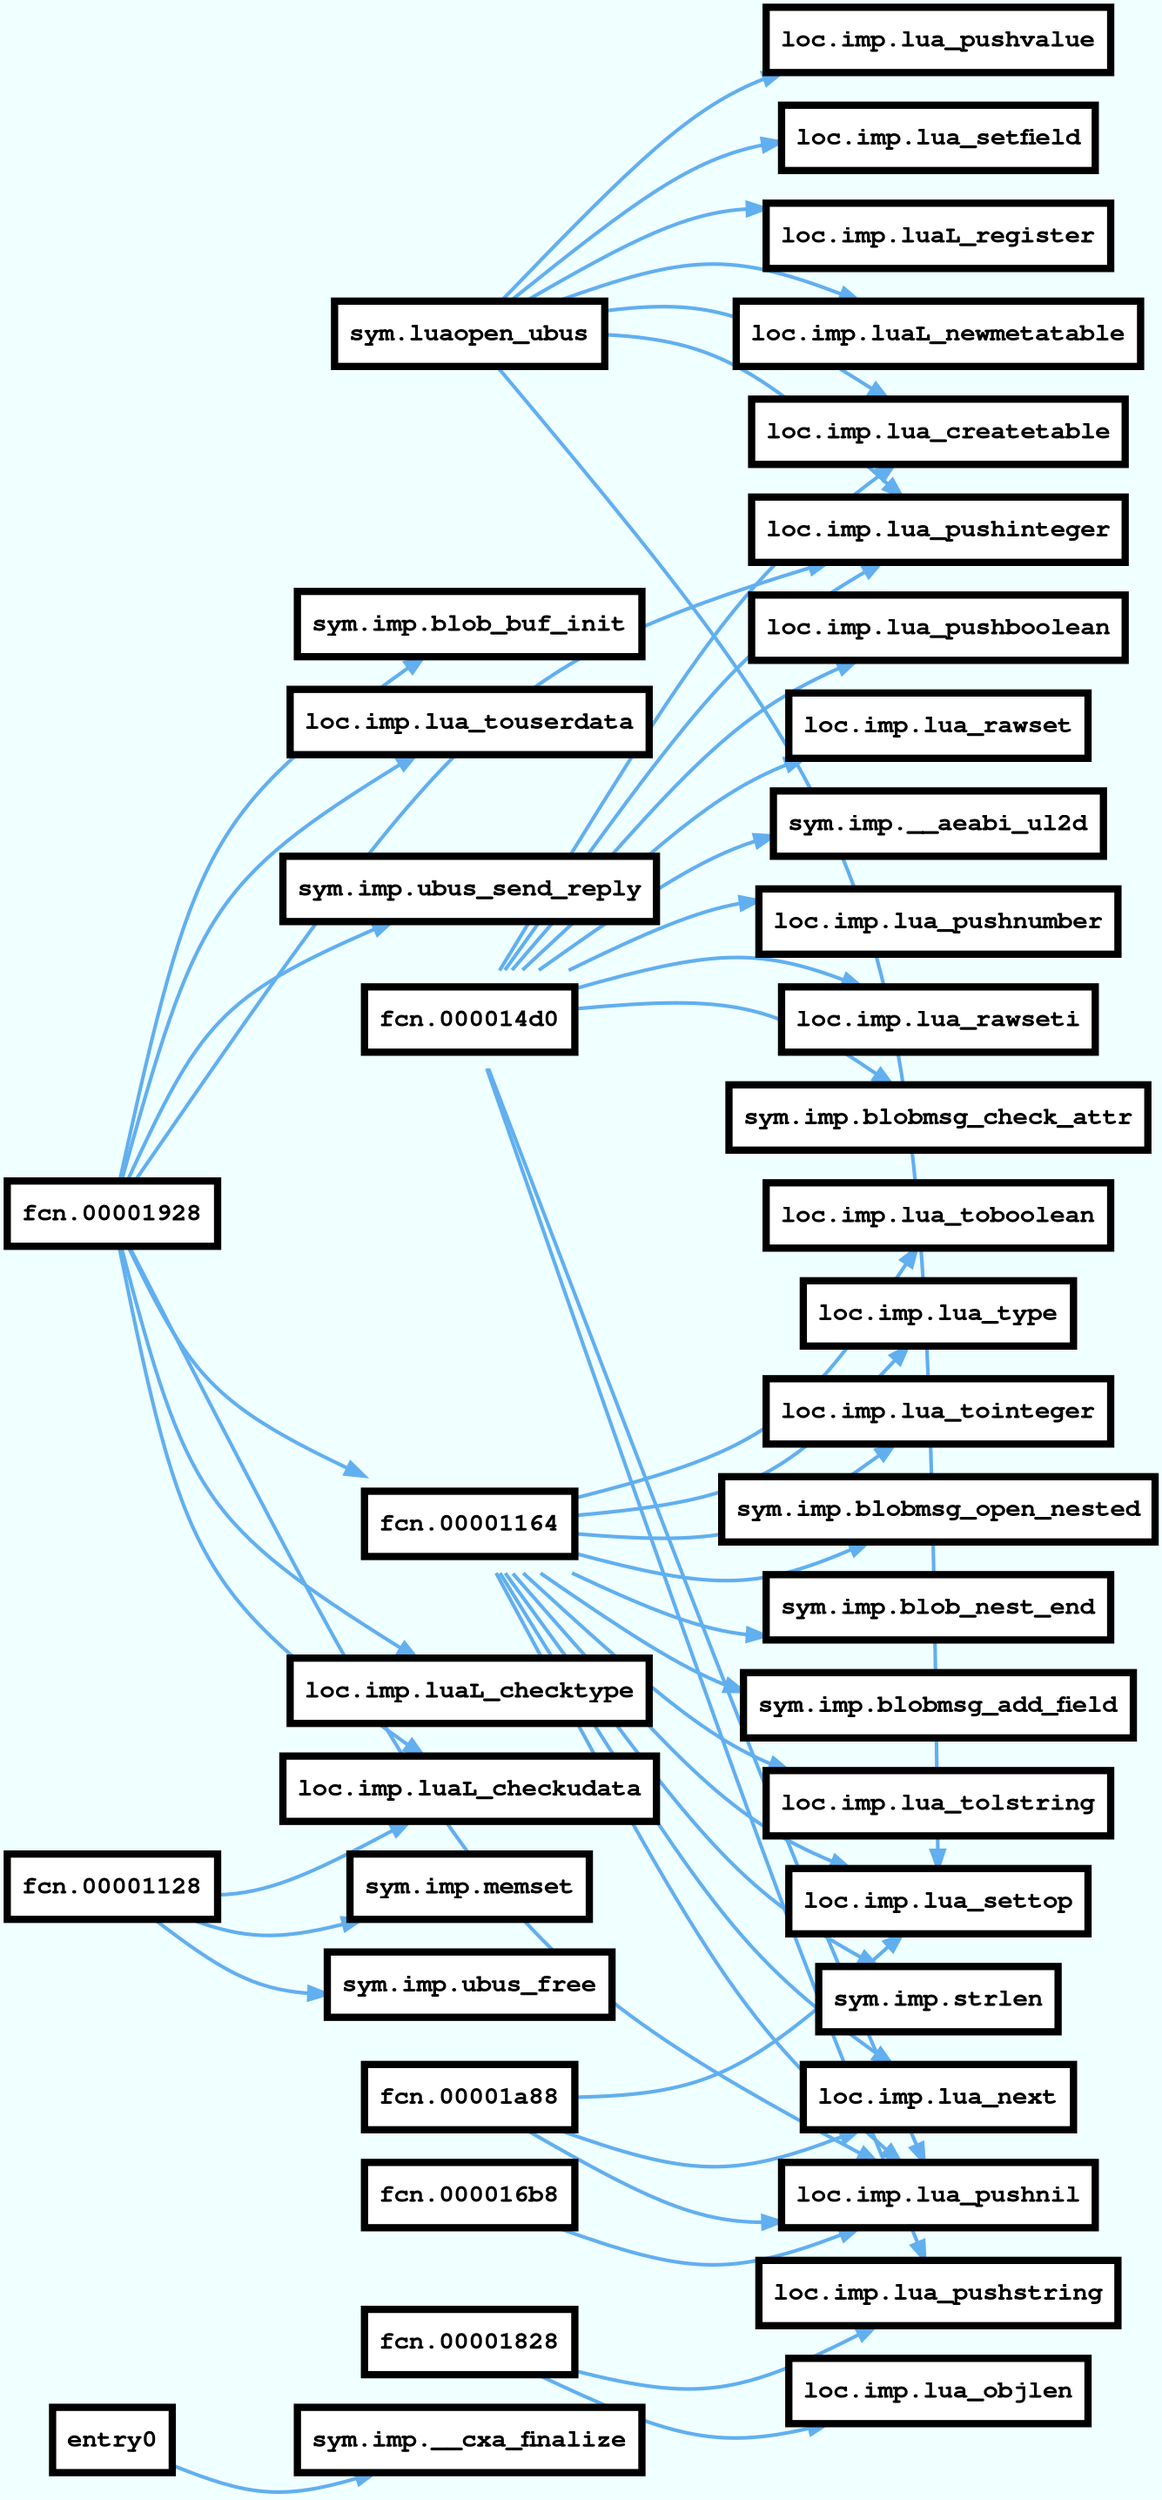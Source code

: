 digraph code {
rankdir=LR;
outputorder=edgesfirst;
graph [bgcolor=azure fontname="Courier" splines="curved"];
node [penwidth=4 fillcolor=white style=filled fontname="Courier Bold" fontsize=14 shape=box];
edge [arrowhead="normal" style=bold weight=2];
  "0x00001078" [label="entry0" URL="entry0/0x00001078"];
  "0x00001078" -> "0x00000e80" [color="#61afef" URL="sym.imp.__cxa_finalize/0x00000e80"];
  "0x00000e80" [label="sym.imp.__cxa_finalize" URL="sym.imp.__cxa_finalize/0x00000e80"];
  "0x00001eec" [label="sym.luaopen_ubus" URL="sym.luaopen_ubus/0x00001eec"];
  "0x00001eec" -> "0x00000f58" [color="#61afef" URL="loc.imp.luaL_newmetatable/0x00000f58"];
  "0x00000f58" [label="loc.imp.luaL_newmetatable" URL="loc.imp.luaL_newmetatable/0x00000f58"];
  "0x00001eec" -> "0x00000ed4" [color="#61afef" URL="loc.imp.lua_pushvalue/0x00000ed4"];
  "0x00000ed4" [label="loc.imp.lua_pushvalue" URL="loc.imp.lua_pushvalue/0x00000ed4"];
  "0x00001eec" -> "0x00000ebc" [color="#61afef" URL="loc.imp.lua_setfield/0x00000ebc"];
  "0x00000ebc" [label="loc.imp.lua_setfield" URL="loc.imp.lua_setfield/0x00000ebc"];
  "0x00001eec" -> "0x00001030" [color="#61afef" URL="loc.imp.luaL_register/0x00001030"];
  "0x00001030" [label="loc.imp.luaL_register" URL="loc.imp.luaL_register/0x00001030"];
  "0x00001eec" -> "0x00000ef8" [color="#61afef" URL="loc.imp.lua_settop/0x00000ef8"];
  "0x00000ef8" [label="loc.imp.lua_settop" URL="loc.imp.lua_settop/0x00000ef8"];
  "0x00001eec" -> "0x0000106c" [color="#61afef" URL="loc.imp.lua_pushinteger/0x0000106c"];
  "0x0000106c" [label="loc.imp.lua_pushinteger" URL="loc.imp.lua_pushinteger/0x0000106c"];
  "0x00001eec" -> "0x00001060" [color="#61afef" URL="loc.imp.lua_createtable/0x00001060"];
  "0x00001060" [label="loc.imp.lua_createtable" URL="loc.imp.lua_createtable/0x00001060"];
  "0x00001164" [label="fcn.00001164" URL="fcn.00001164/0x00001164"];
  "0x00001164" -> "0x00000ee0" [color="#61afef" URL="loc.imp.lua_pushnil/0x00000ee0"];
  "0x00000ee0" [label="loc.imp.lua_pushnil" URL="loc.imp.lua_pushnil/0x00000ee0"];
  "0x00001164" -> "0x00000e44" [color="#61afef" URL="loc.imp.lua_next/0x00000e44"];
  "0x00000e44" [label="loc.imp.lua_next" URL="loc.imp.lua_next/0x00000e44"];
  "0x00001164" -> "0x00000f1c" [color="#61afef" URL="loc.imp.lua_type/0x00000f1c"];
  "0x00000f1c" [label="loc.imp.lua_type" URL="loc.imp.lua_type/0x00000f1c"];
  "0x00001164" -> "0x00000e68" [color="#61afef" URL="loc.imp.lua_tointeger/0x00000e68"];
  "0x00000e68" [label="loc.imp.lua_tointeger" URL="loc.imp.lua_tointeger/0x00000e68"];
  "0x00001164" -> "0x00000ef8" [color="#61afef" URL="loc.imp.lua_settop/0x00000ef8"];
  "0x00000ef8" [label="loc.imp.lua_settop" URL="loc.imp.lua_settop/0x00000ef8"];
  "0x00001164" -> "0x0000100c" [color="#61afef" URL="sym.imp.blobmsg_open_nested/0x0000100c"];
  "0x0000100c" [label="sym.imp.blobmsg_open_nested" URL="sym.imp.blobmsg_open_nested/0x0000100c"];
  "0x00001164" -> "0x00001164" [color="#61afef" URL="fcn.00001164/0x00001164"];
  "0x00001164" [label="fcn.00001164" URL="fcn.00001164/0x00001164"];
  "0x00001164" -> "0x00001048" [color="#61afef" URL="sym.imp.blob_nest_end/0x00001048"];
  "0x00001048" [label="sym.imp.blob_nest_end" URL="sym.imp.blob_nest_end/0x00001048"];
  "0x00001164" -> "0x00000f10" [color="#61afef" URL="sym.imp.blobmsg_add_field/0x00000f10"];
  "0x00000f10" [label="sym.imp.blobmsg_add_field" URL="sym.imp.blobmsg_add_field/0x00000f10"];
  "0x00001164" -> "0x00000f04" [color="#61afef" URL="loc.imp.lua_tolstring/0x00000f04"];
  "0x00000f04" [label="loc.imp.lua_tolstring" URL="loc.imp.lua_tolstring/0x00000f04"];
  "0x00001164" -> "0x00000ff4" [color="#61afef" URL="sym.imp.strlen/0x00000ff4"];
  "0x00000ff4" [label="sym.imp.strlen" URL="sym.imp.strlen/0x00000ff4"];
  "0x00001164" -> "0x0000103c" [color="#61afef" URL="loc.imp.lua_toboolean/0x0000103c"];
  "0x0000103c" [label="loc.imp.lua_toboolean" URL="loc.imp.lua_toboolean/0x0000103c"];
  "0x000014d0" [label="fcn.000014d0" URL="fcn.000014d0/0x000014d0"];
  "0x000014d0" -> "0x00001060" [color="#61afef" URL="loc.imp.lua_createtable/0x00001060"];
  "0x00001060" [label="loc.imp.lua_createtable" URL="loc.imp.lua_createtable/0x00001060"];
  "0x000014d0" -> "0x00000f70" [color="#61afef" URL="sym.imp.blobmsg_check_attr/0x00000f70"];
  "0x00000f70" [label="sym.imp.blobmsg_check_attr" URL="sym.imp.blobmsg_check_attr/0x00000f70"];
  "0x000014d0" -> "0x00000f28" [color="#61afef" URL="loc.imp.lua_pushboolean/0x00000f28"];
  "0x00000f28" [label="loc.imp.lua_pushboolean" URL="loc.imp.lua_pushboolean/0x00000f28"];
  "0x000014d0" -> "0x00000fe8" [color="#61afef" URL="loc.imp.lua_rawset/0x00000fe8"];
  "0x00000fe8" [label="loc.imp.lua_rawset" URL="loc.imp.lua_rawset/0x00000fe8"];
  "0x000014d0" -> "0x0000106c" [color="#61afef" URL="loc.imp.lua_pushinteger/0x0000106c"];
  "0x0000106c" [label="loc.imp.lua_pushinteger" URL="loc.imp.lua_pushinteger/0x0000106c"];
  "0x000014d0" -> "0x00000ea4" [color="#61afef" URL="sym.imp.__aeabi_ul2d/0x00000ea4"];
  "0x00000ea4" [label="sym.imp.__aeabi_ul2d" URL="sym.imp.__aeabi_ul2d/0x00000ea4"];
  "0x000014d0" -> "0x00000e98" [color="#61afef" URL="loc.imp.lua_pushnumber/0x00000e98"];
  "0x00000e98" [label="loc.imp.lua_pushnumber" URL="loc.imp.lua_pushnumber/0x00000e98"];
  "0x000014d0" -> "0x00000fb8" [color="#61afef" URL="loc.imp.lua_pushstring/0x00000fb8"];
  "0x00000fb8" [label="loc.imp.lua_pushstring" URL="loc.imp.lua_pushstring/0x00000fb8"];
  "0x000014d0" -> "0x00000ee0" [color="#61afef" URL="loc.imp.lua_pushnil/0x00000ee0"];
  "0x00000ee0" [label="loc.imp.lua_pushnil" URL="loc.imp.lua_pushnil/0x00000ee0"];
  "0x000014d0" -> "0x000014d0" [color="#61afef" URL="fcn.000014d0/0x000014d0"];
  "0x000014d0" [label="fcn.000014d0" URL="fcn.000014d0/0x000014d0"];
  "0x000014d0" -> "0x00000f40" [color="#61afef" URL="loc.imp.lua_rawseti/0x00000f40"];
  "0x00000f40" [label="loc.imp.lua_rawseti" URL="loc.imp.lua_rawseti/0x00000f40"];
  "0x00001a88" [label="fcn.00001a88" URL="fcn.00001a88/0x00001a88"];
  "0x00001a88" -> "0x00000ee0" [color="#61afef" URL="loc.imp.lua_pushnil/0x00000ee0"];
  "0x00000ee0" [label="loc.imp.lua_pushnil" URL="loc.imp.lua_pushnil/0x00000ee0"];
  "0x00001a88" -> "0x00000ef8" [color="#61afef" URL="loc.imp.lua_settop/0x00000ef8"];
  "0x00000ef8" [label="loc.imp.lua_settop" URL="loc.imp.lua_settop/0x00000ef8"];
  "0x00001a88" -> "0x00000e44" [color="#61afef" URL="loc.imp.lua_next/0x00000e44"];
  "0x00000e44" [label="loc.imp.lua_next" URL="loc.imp.lua_next/0x00000e44"];
  "0x00001128" [label="fcn.00001128" URL="fcn.00001128/0x00001128"];
  "0x00001128" -> "0x00000fc4" [color="#61afef" URL="loc.imp.luaL_checkudata/0x00000fc4"];
  "0x00000fc4" [label="loc.imp.luaL_checkudata" URL="loc.imp.luaL_checkudata/0x00000fc4"];
  "0x00001128" -> "0x00000e50" [color="#61afef" URL="sym.imp.ubus_free/0x00000e50"];
  "0x00000e50" [label="sym.imp.ubus_free" URL="sym.imp.ubus_free/0x00000e50"];
  "0x00001128" -> "0x00000f94" [color="#61afef" URL="sym.imp.memset/0x00000f94"];
  "0x00000f94" [label="sym.imp.memset" URL="sym.imp.memset/0x00000f94"];
  "0x000016b8" [label="fcn.000016b8" URL="fcn.000016b8/0x000016b8"];
  "0x000016b8" -> "0x00000ee0" [color="#61afef" URL="loc.imp.lua_pushnil/0x00000ee0"];
  "0x00000ee0" [label="loc.imp.lua_pushnil" URL="loc.imp.lua_pushnil/0x00000ee0"];
  "0x00001828" [label="fcn.00001828" URL="fcn.00001828/0x00001828"];
  "0x00001828" -> "0x00000fb8" [color="#61afef" URL="loc.imp.lua_pushstring/0x00000fb8"];
  "0x00000fb8" [label="loc.imp.lua_pushstring" URL="loc.imp.lua_pushstring/0x00000fb8"];
  "0x00001828" -> "0x00000e2c" [color="#61afef" URL="loc.imp.lua_objlen/0x00000e2c"];
  "0x00000e2c" [label="loc.imp.lua_objlen" URL="loc.imp.lua_objlen/0x00000e2c"];
  "0x00001928" [label="fcn.00001928" URL="fcn.00001928/0x00001928"];
  "0x00001928" -> "0x00000fc4" [color="#61afef" URL="loc.imp.luaL_checkudata/0x00000fc4"];
  "0x00000fc4" [label="loc.imp.luaL_checkudata" URL="loc.imp.luaL_checkudata/0x00000fc4"];
  "0x00001928" -> "0x00001000" [color="#61afef" URL="loc.imp.luaL_checktype/0x00001000"];
  "0x00001000" [label="loc.imp.luaL_checktype" URL="loc.imp.luaL_checktype/0x00001000"];
  "0x00001928" -> "0x00000ec8" [color="#61afef" URL="sym.imp.blob_buf_init/0x00000ec8"];
  "0x00000ec8" [label="sym.imp.blob_buf_init" URL="sym.imp.blob_buf_init/0x00000ec8"];
  "0x00001928" -> "0x00001164" [color="#61afef" URL="fcn.00001164/0x00001164"];
  "0x00001164" [label="fcn.00001164" URL="fcn.00001164/0x00001164"];
  "0x00001928" -> "0x00000ee0" [color="#61afef" URL="loc.imp.lua_pushnil/0x00000ee0"];
  "0x00000ee0" [label="loc.imp.lua_pushnil" URL="loc.imp.lua_pushnil/0x00000ee0"];
  "0x00001928" -> "0x0000106c" [color="#61afef" URL="loc.imp.lua_pushinteger/0x0000106c"];
  "0x0000106c" [label="loc.imp.lua_pushinteger" URL="loc.imp.lua_pushinteger/0x0000106c"];
  "0x00001928" -> "0x00000e08" [color="#61afef" URL="loc.imp.lua_touserdata/0x00000e08"];
  "0x00000e08" [label="loc.imp.lua_touserdata" URL="loc.imp.lua_touserdata/0x00000e08"];
  "0x00001928" -> "0x00001018" [color="#61afef" URL="sym.imp.ubus_send_reply/0x00001018"];
  "0x00001018" [label="sym.imp.ubus_send_reply" URL="sym.imp.ubus_send_reply/0x00001018"];
}
digraph code {
rankdir=LR;
outputorder=edgesfirst;
graph [bgcolor=azure fontname="Courier" splines="curved"];
node [penwidth=4 fillcolor=white style=filled fontname="Courier Bold" fontsize=14 shape=box];
edge [arrowhead="normal" style=bold weight=2];
  "0x00001078" [label="entry0" URL="entry0/0x00001078"];
  "0x00001078" -> "0x00000e80" [color="#61afef" URL="sym.imp.__cxa_finalize/0x00000e80"];
  "0x00000e80" [label="sym.imp.__cxa_finalize" URL="sym.imp.__cxa_finalize/0x00000e80"];
  "0x00001eec" [label="sym.luaopen_ubus" URL="sym.luaopen_ubus/0x00001eec"];
  "0x00001eec" -> "0x00000f58" [color="#61afef" URL="loc.imp.luaL_newmetatable/0x00000f58"];
  "0x00000f58" [label="loc.imp.luaL_newmetatable" URL="loc.imp.luaL_newmetatable/0x00000f58"];
  "0x00001eec" -> "0x00000ed4" [color="#61afef" URL="loc.imp.lua_pushvalue/0x00000ed4"];
  "0x00000ed4" [label="loc.imp.lua_pushvalue" URL="loc.imp.lua_pushvalue/0x00000ed4"];
  "0x00001eec" -> "0x00000ebc" [color="#61afef" URL="loc.imp.lua_setfield/0x00000ebc"];
  "0x00000ebc" [label="loc.imp.lua_setfield" URL="loc.imp.lua_setfield/0x00000ebc"];
  "0x00001eec" -> "0x00001030" [color="#61afef" URL="loc.imp.luaL_register/0x00001030"];
  "0x00001030" [label="loc.imp.luaL_register" URL="loc.imp.luaL_register/0x00001030"];
  "0x00001eec" -> "0x00000ef8" [color="#61afef" URL="loc.imp.lua_settop/0x00000ef8"];
  "0x00000ef8" [label="loc.imp.lua_settop" URL="loc.imp.lua_settop/0x00000ef8"];
  "0x00001eec" -> "0x0000106c" [color="#61afef" URL="loc.imp.lua_pushinteger/0x0000106c"];
  "0x0000106c" [label="loc.imp.lua_pushinteger" URL="loc.imp.lua_pushinteger/0x0000106c"];
  "0x00001eec" -> "0x00001060" [color="#61afef" URL="loc.imp.lua_createtable/0x00001060"];
  "0x00001060" [label="loc.imp.lua_createtable" URL="loc.imp.lua_createtable/0x00001060"];
  "0x00001164" [label="fcn.00001164" URL="fcn.00001164/0x00001164"];
  "0x00001164" -> "0x00000ee0" [color="#61afef" URL="loc.imp.lua_pushnil/0x00000ee0"];
  "0x00000ee0" [label="loc.imp.lua_pushnil" URL="loc.imp.lua_pushnil/0x00000ee0"];
  "0x00001164" -> "0x00000e44" [color="#61afef" URL="loc.imp.lua_next/0x00000e44"];
  "0x00000e44" [label="loc.imp.lua_next" URL="loc.imp.lua_next/0x00000e44"];
  "0x00001164" -> "0x00000f1c" [color="#61afef" URL="loc.imp.lua_type/0x00000f1c"];
  "0x00000f1c" [label="loc.imp.lua_type" URL="loc.imp.lua_type/0x00000f1c"];
  "0x00001164" -> "0x00000e68" [color="#61afef" URL="loc.imp.lua_tointeger/0x00000e68"];
  "0x00000e68" [label="loc.imp.lua_tointeger" URL="loc.imp.lua_tointeger/0x00000e68"];
  "0x00001164" -> "0x00000ef8" [color="#61afef" URL="loc.imp.lua_settop/0x00000ef8"];
  "0x00000ef8" [label="loc.imp.lua_settop" URL="loc.imp.lua_settop/0x00000ef8"];
  "0x00001164" -> "0x0000100c" [color="#61afef" URL="sym.imp.blobmsg_open_nested/0x0000100c"];
  "0x0000100c" [label="sym.imp.blobmsg_open_nested" URL="sym.imp.blobmsg_open_nested/0x0000100c"];
  "0x00001164" -> "0x00001164" [color="#61afef" URL="fcn.00001164/0x00001164"];
  "0x00001164" [label="fcn.00001164" URL="fcn.00001164/0x00001164"];
  "0x00001164" -> "0x00001048" [color="#61afef" URL="sym.imp.blob_nest_end/0x00001048"];
  "0x00001048" [label="sym.imp.blob_nest_end" URL="sym.imp.blob_nest_end/0x00001048"];
  "0x00001164" -> "0x00000f10" [color="#61afef" URL="sym.imp.blobmsg_add_field/0x00000f10"];
  "0x00000f10" [label="sym.imp.blobmsg_add_field" URL="sym.imp.blobmsg_add_field/0x00000f10"];
  "0x00001164" -> "0x00000f04" [color="#61afef" URL="loc.imp.lua_tolstring/0x00000f04"];
  "0x00000f04" [label="loc.imp.lua_tolstring" URL="loc.imp.lua_tolstring/0x00000f04"];
  "0x00001164" -> "0x00000ff4" [color="#61afef" URL="sym.imp.strlen/0x00000ff4"];
  "0x00000ff4" [label="sym.imp.strlen" URL="sym.imp.strlen/0x00000ff4"];
  "0x00001164" -> "0x0000103c" [color="#61afef" URL="loc.imp.lua_toboolean/0x0000103c"];
  "0x0000103c" [label="loc.imp.lua_toboolean" URL="loc.imp.lua_toboolean/0x0000103c"];
  "0x000014d0" [label="fcn.000014d0" URL="fcn.000014d0/0x000014d0"];
  "0x000014d0" -> "0x00001060" [color="#61afef" URL="loc.imp.lua_createtable/0x00001060"];
  "0x00001060" [label="loc.imp.lua_createtable" URL="loc.imp.lua_createtable/0x00001060"];
  "0x000014d0" -> "0x00000f70" [color="#61afef" URL="sym.imp.blobmsg_check_attr/0x00000f70"];
  "0x00000f70" [label="sym.imp.blobmsg_check_attr" URL="sym.imp.blobmsg_check_attr/0x00000f70"];
  "0x000014d0" -> "0x00000f28" [color="#61afef" URL="loc.imp.lua_pushboolean/0x00000f28"];
  "0x00000f28" [label="loc.imp.lua_pushboolean" URL="loc.imp.lua_pushboolean/0x00000f28"];
  "0x000014d0" -> "0x00000fe8" [color="#61afef" URL="loc.imp.lua_rawset/0x00000fe8"];
  "0x00000fe8" [label="loc.imp.lua_rawset" URL="loc.imp.lua_rawset/0x00000fe8"];
  "0x000014d0" -> "0x0000106c" [color="#61afef" URL="loc.imp.lua_pushinteger/0x0000106c"];
  "0x0000106c" [label="loc.imp.lua_pushinteger" URL="loc.imp.lua_pushinteger/0x0000106c"];
  "0x000014d0" -> "0x00000ea4" [color="#61afef" URL="sym.imp.__aeabi_ul2d/0x00000ea4"];
  "0x00000ea4" [label="sym.imp.__aeabi_ul2d" URL="sym.imp.__aeabi_ul2d/0x00000ea4"];
  "0x000014d0" -> "0x00000e98" [color="#61afef" URL="loc.imp.lua_pushnumber/0x00000e98"];
  "0x00000e98" [label="loc.imp.lua_pushnumber" URL="loc.imp.lua_pushnumber/0x00000e98"];
  "0x000014d0" -> "0x00000fb8" [color="#61afef" URL="loc.imp.lua_pushstring/0x00000fb8"];
  "0x00000fb8" [label="loc.imp.lua_pushstring" URL="loc.imp.lua_pushstring/0x00000fb8"];
  "0x000014d0" -> "0x00000ee0" [color="#61afef" URL="loc.imp.lua_pushnil/0x00000ee0"];
  "0x00000ee0" [label="loc.imp.lua_pushnil" URL="loc.imp.lua_pushnil/0x00000ee0"];
  "0x000014d0" -> "0x000014d0" [color="#61afef" URL="fcn.000014d0/0x000014d0"];
  "0x000014d0" [label="fcn.000014d0" URL="fcn.000014d0/0x000014d0"];
  "0x000014d0" -> "0x00000f40" [color="#61afef" URL="loc.imp.lua_rawseti/0x00000f40"];
  "0x00000f40" [label="loc.imp.lua_rawseti" URL="loc.imp.lua_rawseti/0x00000f40"];
  "0x00001a88" [label="fcn.00001a88" URL="fcn.00001a88/0x00001a88"];
  "0x00001a88" -> "0x00000ee0" [color="#61afef" URL="loc.imp.lua_pushnil/0x00000ee0"];
  "0x00000ee0" [label="loc.imp.lua_pushnil" URL="loc.imp.lua_pushnil/0x00000ee0"];
  "0x00001a88" -> "0x00000ef8" [color="#61afef" URL="loc.imp.lua_settop/0x00000ef8"];
  "0x00000ef8" [label="loc.imp.lua_settop" URL="loc.imp.lua_settop/0x00000ef8"];
  "0x00001a88" -> "0x00000e44" [color="#61afef" URL="loc.imp.lua_next/0x00000e44"];
  "0x00000e44" [label="loc.imp.lua_next" URL="loc.imp.lua_next/0x00000e44"];
  "0x00001128" [label="fcn.00001128" URL="fcn.00001128/0x00001128"];
  "0x00001128" -> "0x00000fc4" [color="#61afef" URL="loc.imp.luaL_checkudata/0x00000fc4"];
  "0x00000fc4" [label="loc.imp.luaL_checkudata" URL="loc.imp.luaL_checkudata/0x00000fc4"];
  "0x00001128" -> "0x00000e50" [color="#61afef" URL="sym.imp.ubus_free/0x00000e50"];
  "0x00000e50" [label="sym.imp.ubus_free" URL="sym.imp.ubus_free/0x00000e50"];
  "0x00001128" -> "0x00000f94" [color="#61afef" URL="sym.imp.memset/0x00000f94"];
  "0x00000f94" [label="sym.imp.memset" URL="sym.imp.memset/0x00000f94"];
  "0x000016b8" [label="fcn.000016b8" URL="fcn.000016b8/0x000016b8"];
  "0x000016b8" -> "0x00000ee0" [color="#61afef" URL="loc.imp.lua_pushnil/0x00000ee0"];
  "0x00000ee0" [label="loc.imp.lua_pushnil" URL="loc.imp.lua_pushnil/0x00000ee0"];
  "0x00001828" [label="fcn.00001828" URL="fcn.00001828/0x00001828"];
  "0x00001828" -> "0x00000fb8" [color="#61afef" URL="loc.imp.lua_pushstring/0x00000fb8"];
  "0x00000fb8" [label="loc.imp.lua_pushstring" URL="loc.imp.lua_pushstring/0x00000fb8"];
  "0x00001828" -> "0x00000e2c" [color="#61afef" URL="loc.imp.lua_objlen/0x00000e2c"];
  "0x00000e2c" [label="loc.imp.lua_objlen" URL="loc.imp.lua_objlen/0x00000e2c"];
  "0x00001928" [label="fcn.00001928" URL="fcn.00001928/0x00001928"];
  "0x00001928" -> "0x00000fc4" [color="#61afef" URL="loc.imp.luaL_checkudata/0x00000fc4"];
  "0x00000fc4" [label="loc.imp.luaL_checkudata" URL="loc.imp.luaL_checkudata/0x00000fc4"];
  "0x00001928" -> "0x00001000" [color="#61afef" URL="loc.imp.luaL_checktype/0x00001000"];
  "0x00001000" [label="loc.imp.luaL_checktype" URL="loc.imp.luaL_checktype/0x00001000"];
  "0x00001928" -> "0x00000ec8" [color="#61afef" URL="sym.imp.blob_buf_init/0x00000ec8"];
  "0x00000ec8" [label="sym.imp.blob_buf_init" URL="sym.imp.blob_buf_init/0x00000ec8"];
  "0x00001928" -> "0x00001164" [color="#61afef" URL="fcn.00001164/0x00001164"];
  "0x00001164" [label="fcn.00001164" URL="fcn.00001164/0x00001164"];
  "0x00001928" -> "0x00000ee0" [color="#61afef" URL="loc.imp.lua_pushnil/0x00000ee0"];
  "0x00000ee0" [label="loc.imp.lua_pushnil" URL="loc.imp.lua_pushnil/0x00000ee0"];
  "0x00001928" -> "0x0000106c" [color="#61afef" URL="loc.imp.lua_pushinteger/0x0000106c"];
  "0x0000106c" [label="loc.imp.lua_pushinteger" URL="loc.imp.lua_pushinteger/0x0000106c"];
  "0x00001928" -> "0x00000e08" [color="#61afef" URL="loc.imp.lua_touserdata/0x00000e08"];
  "0x00000e08" [label="loc.imp.lua_touserdata" URL="loc.imp.lua_touserdata/0x00000e08"];
  "0x00001928" -> "0x00001018" [color="#61afef" URL="sym.imp.ubus_send_reply/0x00001018"];
  "0x00001018" [label="sym.imp.ubus_send_reply" URL="sym.imp.ubus_send_reply/0x00001018"];
}
digraph code {
rankdir=LR;
outputorder=edgesfirst;
graph [bgcolor=azure fontname="Courier" splines="curved"];
node [penwidth=4 fillcolor=white style=filled fontname="Courier Bold" fontsize=14 shape=box];
edge [arrowhead="normal" style=bold weight=2];
  "0x00001078" [label="entry0" URL="entry0/0x00001078"];
  "0x00001078" -> "0x00000e80" [color="#61afef" URL="sym.imp.__cxa_finalize/0x00000e80"];
  "0x00000e80" [label="sym.imp.__cxa_finalize" URL="sym.imp.__cxa_finalize/0x00000e80"];
  "0x00001eec" [label="sym.luaopen_ubus" URL="sym.luaopen_ubus/0x00001eec"];
  "0x00001eec" -> "0x00000f58" [color="#61afef" URL="loc.imp.luaL_newmetatable/0x00000f58"];
  "0x00000f58" [label="loc.imp.luaL_newmetatable" URL="loc.imp.luaL_newmetatable/0x00000f58"];
  "0x00001eec" -> "0x00000ed4" [color="#61afef" URL="loc.imp.lua_pushvalue/0x00000ed4"];
  "0x00000ed4" [label="loc.imp.lua_pushvalue" URL="loc.imp.lua_pushvalue/0x00000ed4"];
  "0x00001eec" -> "0x00000ebc" [color="#61afef" URL="loc.imp.lua_setfield/0x00000ebc"];
  "0x00000ebc" [label="loc.imp.lua_setfield" URL="loc.imp.lua_setfield/0x00000ebc"];
  "0x00001eec" -> "0x00001030" [color="#61afef" URL="loc.imp.luaL_register/0x00001030"];
  "0x00001030" [label="loc.imp.luaL_register" URL="loc.imp.luaL_register/0x00001030"];
  "0x00001eec" -> "0x00000ef8" [color="#61afef" URL="loc.imp.lua_settop/0x00000ef8"];
  "0x00000ef8" [label="loc.imp.lua_settop" URL="loc.imp.lua_settop/0x00000ef8"];
  "0x00001eec" -> "0x0000106c" [color="#61afef" URL="loc.imp.lua_pushinteger/0x0000106c"];
  "0x0000106c" [label="loc.imp.lua_pushinteger" URL="loc.imp.lua_pushinteger/0x0000106c"];
  "0x00001eec" -> "0x00001060" [color="#61afef" URL="loc.imp.lua_createtable/0x00001060"];
  "0x00001060" [label="loc.imp.lua_createtable" URL="loc.imp.lua_createtable/0x00001060"];
  "0x00001164" [label="fcn.00001164" URL="fcn.00001164/0x00001164"];
  "0x00001164" -> "0x00000ee0" [color="#61afef" URL="loc.imp.lua_pushnil/0x00000ee0"];
  "0x00000ee0" [label="loc.imp.lua_pushnil" URL="loc.imp.lua_pushnil/0x00000ee0"];
  "0x00001164" -> "0x00000e44" [color="#61afef" URL="loc.imp.lua_next/0x00000e44"];
  "0x00000e44" [label="loc.imp.lua_next" URL="loc.imp.lua_next/0x00000e44"];
  "0x00001164" -> "0x00000f1c" [color="#61afef" URL="loc.imp.lua_type/0x00000f1c"];
  "0x00000f1c" [label="loc.imp.lua_type" URL="loc.imp.lua_type/0x00000f1c"];
  "0x00001164" -> "0x00000e68" [color="#61afef" URL="loc.imp.lua_tointeger/0x00000e68"];
  "0x00000e68" [label="loc.imp.lua_tointeger" URL="loc.imp.lua_tointeger/0x00000e68"];
  "0x00001164" -> "0x00000ef8" [color="#61afef" URL="loc.imp.lua_settop/0x00000ef8"];
  "0x00000ef8" [label="loc.imp.lua_settop" URL="loc.imp.lua_settop/0x00000ef8"];
  "0x00001164" -> "0x0000100c" [color="#61afef" URL="sym.imp.blobmsg_open_nested/0x0000100c"];
  "0x0000100c" [label="sym.imp.blobmsg_open_nested" URL="sym.imp.blobmsg_open_nested/0x0000100c"];
  "0x00001164" -> "0x00001164" [color="#61afef" URL="fcn.00001164/0x00001164"];
  "0x00001164" [label="fcn.00001164" URL="fcn.00001164/0x00001164"];
  "0x00001164" -> "0x00001048" [color="#61afef" URL="sym.imp.blob_nest_end/0x00001048"];
  "0x00001048" [label="sym.imp.blob_nest_end" URL="sym.imp.blob_nest_end/0x00001048"];
  "0x00001164" -> "0x00000f10" [color="#61afef" URL="sym.imp.blobmsg_add_field/0x00000f10"];
  "0x00000f10" [label="sym.imp.blobmsg_add_field" URL="sym.imp.blobmsg_add_field/0x00000f10"];
  "0x00001164" -> "0x00000f04" [color="#61afef" URL="loc.imp.lua_tolstring/0x00000f04"];
  "0x00000f04" [label="loc.imp.lua_tolstring" URL="loc.imp.lua_tolstring/0x00000f04"];
  "0x00001164" -> "0x00000ff4" [color="#61afef" URL="sym.imp.strlen/0x00000ff4"];
  "0x00000ff4" [label="sym.imp.strlen" URL="sym.imp.strlen/0x00000ff4"];
  "0x00001164" -> "0x0000103c" [color="#61afef" URL="loc.imp.lua_toboolean/0x0000103c"];
  "0x0000103c" [label="loc.imp.lua_toboolean" URL="loc.imp.lua_toboolean/0x0000103c"];
  "0x000014d0" [label="fcn.000014d0" URL="fcn.000014d0/0x000014d0"];
  "0x000014d0" -> "0x00001060" [color="#61afef" URL="loc.imp.lua_createtable/0x00001060"];
  "0x00001060" [label="loc.imp.lua_createtable" URL="loc.imp.lua_createtable/0x00001060"];
  "0x000014d0" -> "0x00000f70" [color="#61afef" URL="sym.imp.blobmsg_check_attr/0x00000f70"];
  "0x00000f70" [label="sym.imp.blobmsg_check_attr" URL="sym.imp.blobmsg_check_attr/0x00000f70"];
  "0x000014d0" -> "0x00000f28" [color="#61afef" URL="loc.imp.lua_pushboolean/0x00000f28"];
  "0x00000f28" [label="loc.imp.lua_pushboolean" URL="loc.imp.lua_pushboolean/0x00000f28"];
  "0x000014d0" -> "0x00000fe8" [color="#61afef" URL="loc.imp.lua_rawset/0x00000fe8"];
  "0x00000fe8" [label="loc.imp.lua_rawset" URL="loc.imp.lua_rawset/0x00000fe8"];
  "0x000014d0" -> "0x0000106c" [color="#61afef" URL="loc.imp.lua_pushinteger/0x0000106c"];
  "0x0000106c" [label="loc.imp.lua_pushinteger" URL="loc.imp.lua_pushinteger/0x0000106c"];
  "0x000014d0" -> "0x00000ea4" [color="#61afef" URL="sym.imp.__aeabi_ul2d/0x00000ea4"];
  "0x00000ea4" [label="sym.imp.__aeabi_ul2d" URL="sym.imp.__aeabi_ul2d/0x00000ea4"];
  "0x000014d0" -> "0x00000e98" [color="#61afef" URL="loc.imp.lua_pushnumber/0x00000e98"];
  "0x00000e98" [label="loc.imp.lua_pushnumber" URL="loc.imp.lua_pushnumber/0x00000e98"];
  "0x000014d0" -> "0x00000fb8" [color="#61afef" URL="loc.imp.lua_pushstring/0x00000fb8"];
  "0x00000fb8" [label="loc.imp.lua_pushstring" URL="loc.imp.lua_pushstring/0x00000fb8"];
  "0x000014d0" -> "0x00000ee0" [color="#61afef" URL="loc.imp.lua_pushnil/0x00000ee0"];
  "0x00000ee0" [label="loc.imp.lua_pushnil" URL="loc.imp.lua_pushnil/0x00000ee0"];
  "0x000014d0" -> "0x000014d0" [color="#61afef" URL="fcn.000014d0/0x000014d0"];
  "0x000014d0" [label="fcn.000014d0" URL="fcn.000014d0/0x000014d0"];
  "0x000014d0" -> "0x00000f40" [color="#61afef" URL="loc.imp.lua_rawseti/0x00000f40"];
  "0x00000f40" [label="loc.imp.lua_rawseti" URL="loc.imp.lua_rawseti/0x00000f40"];
  "0x00001a88" [label="fcn.00001a88" URL="fcn.00001a88/0x00001a88"];
  "0x00001a88" -> "0x00000ee0" [color="#61afef" URL="loc.imp.lua_pushnil/0x00000ee0"];
  "0x00000ee0" [label="loc.imp.lua_pushnil" URL="loc.imp.lua_pushnil/0x00000ee0"];
  "0x00001a88" -> "0x00000ef8" [color="#61afef" URL="loc.imp.lua_settop/0x00000ef8"];
  "0x00000ef8" [label="loc.imp.lua_settop" URL="loc.imp.lua_settop/0x00000ef8"];
  "0x00001a88" -> "0x00000e44" [color="#61afef" URL="loc.imp.lua_next/0x00000e44"];
  "0x00000e44" [label="loc.imp.lua_next" URL="loc.imp.lua_next/0x00000e44"];
  "0x00001128" [label="fcn.00001128" URL="fcn.00001128/0x00001128"];
  "0x00001128" -> "0x00000fc4" [color="#61afef" URL="loc.imp.luaL_checkudata/0x00000fc4"];
  "0x00000fc4" [label="loc.imp.luaL_checkudata" URL="loc.imp.luaL_checkudata/0x00000fc4"];
  "0x00001128" -> "0x00000e50" [color="#61afef" URL="sym.imp.ubus_free/0x00000e50"];
  "0x00000e50" [label="sym.imp.ubus_free" URL="sym.imp.ubus_free/0x00000e50"];
  "0x00001128" -> "0x00000f94" [color="#61afef" URL="sym.imp.memset/0x00000f94"];
  "0x00000f94" [label="sym.imp.memset" URL="sym.imp.memset/0x00000f94"];
  "0x000016b8" [label="fcn.000016b8" URL="fcn.000016b8/0x000016b8"];
  "0x000016b8" -> "0x00000ee0" [color="#61afef" URL="loc.imp.lua_pushnil/0x00000ee0"];
  "0x00000ee0" [label="loc.imp.lua_pushnil" URL="loc.imp.lua_pushnil/0x00000ee0"];
  "0x00001828" [label="fcn.00001828" URL="fcn.00001828/0x00001828"];
  "0x00001828" -> "0x00000fb8" [color="#61afef" URL="loc.imp.lua_pushstring/0x00000fb8"];
  "0x00000fb8" [label="loc.imp.lua_pushstring" URL="loc.imp.lua_pushstring/0x00000fb8"];
  "0x00001828" -> "0x00000e2c" [color="#61afef" URL="loc.imp.lua_objlen/0x00000e2c"];
  "0x00000e2c" [label="loc.imp.lua_objlen" URL="loc.imp.lua_objlen/0x00000e2c"];
  "0x00001928" [label="fcn.00001928" URL="fcn.00001928/0x00001928"];
  "0x00001928" -> "0x00000fc4" [color="#61afef" URL="loc.imp.luaL_checkudata/0x00000fc4"];
  "0x00000fc4" [label="loc.imp.luaL_checkudata" URL="loc.imp.luaL_checkudata/0x00000fc4"];
  "0x00001928" -> "0x00001000" [color="#61afef" URL="loc.imp.luaL_checktype/0x00001000"];
  "0x00001000" [label="loc.imp.luaL_checktype" URL="loc.imp.luaL_checktype/0x00001000"];
  "0x00001928" -> "0x00000ec8" [color="#61afef" URL="sym.imp.blob_buf_init/0x00000ec8"];
  "0x00000ec8" [label="sym.imp.blob_buf_init" URL="sym.imp.blob_buf_init/0x00000ec8"];
  "0x00001928" -> "0x00001164" [color="#61afef" URL="fcn.00001164/0x00001164"];
  "0x00001164" [label="fcn.00001164" URL="fcn.00001164/0x00001164"];
  "0x00001928" -> "0x00000ee0" [color="#61afef" URL="loc.imp.lua_pushnil/0x00000ee0"];
  "0x00000ee0" [label="loc.imp.lua_pushnil" URL="loc.imp.lua_pushnil/0x00000ee0"];
  "0x00001928" -> "0x0000106c" [color="#61afef" URL="loc.imp.lua_pushinteger/0x0000106c"];
  "0x0000106c" [label="loc.imp.lua_pushinteger" URL="loc.imp.lua_pushinteger/0x0000106c"];
  "0x00001928" -> "0x00000e08" [color="#61afef" URL="loc.imp.lua_touserdata/0x00000e08"];
  "0x00000e08" [label="loc.imp.lua_touserdata" URL="loc.imp.lua_touserdata/0x00000e08"];
  "0x00001928" -> "0x00001018" [color="#61afef" URL="sym.imp.ubus_send_reply/0x00001018"];
  "0x00001018" [label="sym.imp.ubus_send_reply" URL="sym.imp.ubus_send_reply/0x00001018"];
}
digraph code {
rankdir=LR;
outputorder=edgesfirst;
graph [bgcolor=azure fontname="Courier" splines="curved"];
node [penwidth=4 fillcolor=white style=filled fontname="Courier Bold" fontsize=14 shape=box];
edge [arrowhead="normal" style=bold weight=2];
  "0x00001078" [label="entry0" URL="entry0/0x00001078"];
  "0x00001078" -> "0x00000e80" [color="#61afef" URL="sym.imp.__cxa_finalize/0x00000e80"];
  "0x00000e80" [label="sym.imp.__cxa_finalize" URL="sym.imp.__cxa_finalize/0x00000e80"];
  "0x00001eec" [label="sym.luaopen_ubus" URL="sym.luaopen_ubus/0x00001eec"];
  "0x00001eec" -> "0x00000f58" [color="#61afef" URL="loc.imp.luaL_newmetatable/0x00000f58"];
  "0x00000f58" [label="loc.imp.luaL_newmetatable" URL="loc.imp.luaL_newmetatable/0x00000f58"];
  "0x00001eec" -> "0x00000ed4" [color="#61afef" URL="loc.imp.lua_pushvalue/0x00000ed4"];
  "0x00000ed4" [label="loc.imp.lua_pushvalue" URL="loc.imp.lua_pushvalue/0x00000ed4"];
  "0x00001eec" -> "0x00000ebc" [color="#61afef" URL="loc.imp.lua_setfield/0x00000ebc"];
  "0x00000ebc" [label="loc.imp.lua_setfield" URL="loc.imp.lua_setfield/0x00000ebc"];
  "0x00001eec" -> "0x00001030" [color="#61afef" URL="loc.imp.luaL_register/0x00001030"];
  "0x00001030" [label="loc.imp.luaL_register" URL="loc.imp.luaL_register/0x00001030"];
  "0x00001eec" -> "0x00000ef8" [color="#61afef" URL="loc.imp.lua_settop/0x00000ef8"];
  "0x00000ef8" [label="loc.imp.lua_settop" URL="loc.imp.lua_settop/0x00000ef8"];
  "0x00001eec" -> "0x0000106c" [color="#61afef" URL="loc.imp.lua_pushinteger/0x0000106c"];
  "0x0000106c" [label="loc.imp.lua_pushinteger" URL="loc.imp.lua_pushinteger/0x0000106c"];
  "0x00001eec" -> "0x00001060" [color="#61afef" URL="loc.imp.lua_createtable/0x00001060"];
  "0x00001060" [label="loc.imp.lua_createtable" URL="loc.imp.lua_createtable/0x00001060"];
  "0x00001164" [label="fcn.00001164" URL="fcn.00001164/0x00001164"];
  "0x00001164" -> "0x00000ee0" [color="#61afef" URL="loc.imp.lua_pushnil/0x00000ee0"];
  "0x00000ee0" [label="loc.imp.lua_pushnil" URL="loc.imp.lua_pushnil/0x00000ee0"];
  "0x00001164" -> "0x00000e44" [color="#61afef" URL="loc.imp.lua_next/0x00000e44"];
  "0x00000e44" [label="loc.imp.lua_next" URL="loc.imp.lua_next/0x00000e44"];
  "0x00001164" -> "0x00000f1c" [color="#61afef" URL="loc.imp.lua_type/0x00000f1c"];
  "0x00000f1c" [label="loc.imp.lua_type" URL="loc.imp.lua_type/0x00000f1c"];
  "0x00001164" -> "0x00000e68" [color="#61afef" URL="loc.imp.lua_tointeger/0x00000e68"];
  "0x00000e68" [label="loc.imp.lua_tointeger" URL="loc.imp.lua_tointeger/0x00000e68"];
  "0x00001164" -> "0x00000ef8" [color="#61afef" URL="loc.imp.lua_settop/0x00000ef8"];
  "0x00000ef8" [label="loc.imp.lua_settop" URL="loc.imp.lua_settop/0x00000ef8"];
  "0x00001164" -> "0x0000100c" [color="#61afef" URL="sym.imp.blobmsg_open_nested/0x0000100c"];
  "0x0000100c" [label="sym.imp.blobmsg_open_nested" URL="sym.imp.blobmsg_open_nested/0x0000100c"];
  "0x00001164" -> "0x00001164" [color="#61afef" URL="fcn.00001164/0x00001164"];
  "0x00001164" [label="fcn.00001164" URL="fcn.00001164/0x00001164"];
  "0x00001164" -> "0x00001048" [color="#61afef" URL="sym.imp.blob_nest_end/0x00001048"];
  "0x00001048" [label="sym.imp.blob_nest_end" URL="sym.imp.blob_nest_end/0x00001048"];
  "0x00001164" -> "0x00000f10" [color="#61afef" URL="sym.imp.blobmsg_add_field/0x00000f10"];
  "0x00000f10" [label="sym.imp.blobmsg_add_field" URL="sym.imp.blobmsg_add_field/0x00000f10"];
  "0x00001164" -> "0x00000f04" [color="#61afef" URL="loc.imp.lua_tolstring/0x00000f04"];
  "0x00000f04" [label="loc.imp.lua_tolstring" URL="loc.imp.lua_tolstring/0x00000f04"];
  "0x00001164" -> "0x00000ff4" [color="#61afef" URL="sym.imp.strlen/0x00000ff4"];
  "0x00000ff4" [label="sym.imp.strlen" URL="sym.imp.strlen/0x00000ff4"];
  "0x00001164" -> "0x0000103c" [color="#61afef" URL="loc.imp.lua_toboolean/0x0000103c"];
  "0x0000103c" [label="loc.imp.lua_toboolean" URL="loc.imp.lua_toboolean/0x0000103c"];
  "0x000014d0" [label="fcn.000014d0" URL="fcn.000014d0/0x000014d0"];
  "0x000014d0" -> "0x00001060" [color="#61afef" URL="loc.imp.lua_createtable/0x00001060"];
  "0x00001060" [label="loc.imp.lua_createtable" URL="loc.imp.lua_createtable/0x00001060"];
  "0x000014d0" -> "0x00000f70" [color="#61afef" URL="sym.imp.blobmsg_check_attr/0x00000f70"];
  "0x00000f70" [label="sym.imp.blobmsg_check_attr" URL="sym.imp.blobmsg_check_attr/0x00000f70"];
  "0x000014d0" -> "0x00000f28" [color="#61afef" URL="loc.imp.lua_pushboolean/0x00000f28"];
  "0x00000f28" [label="loc.imp.lua_pushboolean" URL="loc.imp.lua_pushboolean/0x00000f28"];
  "0x000014d0" -> "0x00000fe8" [color="#61afef" URL="loc.imp.lua_rawset/0x00000fe8"];
  "0x00000fe8" [label="loc.imp.lua_rawset" URL="loc.imp.lua_rawset/0x00000fe8"];
  "0x000014d0" -> "0x0000106c" [color="#61afef" URL="loc.imp.lua_pushinteger/0x0000106c"];
  "0x0000106c" [label="loc.imp.lua_pushinteger" URL="loc.imp.lua_pushinteger/0x0000106c"];
  "0x000014d0" -> "0x00000ea4" [color="#61afef" URL="sym.imp.__aeabi_ul2d/0x00000ea4"];
  "0x00000ea4" [label="sym.imp.__aeabi_ul2d" URL="sym.imp.__aeabi_ul2d/0x00000ea4"];
  "0x000014d0" -> "0x00000e98" [color="#61afef" URL="loc.imp.lua_pushnumber/0x00000e98"];
  "0x00000e98" [label="loc.imp.lua_pushnumber" URL="loc.imp.lua_pushnumber/0x00000e98"];
  "0x000014d0" -> "0x00000fb8" [color="#61afef" URL="loc.imp.lua_pushstring/0x00000fb8"];
  "0x00000fb8" [label="loc.imp.lua_pushstring" URL="loc.imp.lua_pushstring/0x00000fb8"];
  "0x000014d0" -> "0x00000ee0" [color="#61afef" URL="loc.imp.lua_pushnil/0x00000ee0"];
  "0x00000ee0" [label="loc.imp.lua_pushnil" URL="loc.imp.lua_pushnil/0x00000ee0"];
  "0x000014d0" -> "0x000014d0" [color="#61afef" URL="fcn.000014d0/0x000014d0"];
  "0x000014d0" [label="fcn.000014d0" URL="fcn.000014d0/0x000014d0"];
  "0x000014d0" -> "0x00000f40" [color="#61afef" URL="loc.imp.lua_rawseti/0x00000f40"];
  "0x00000f40" [label="loc.imp.lua_rawseti" URL="loc.imp.lua_rawseti/0x00000f40"];
  "0x00001a88" [label="fcn.00001a88" URL="fcn.00001a88/0x00001a88"];
  "0x00001a88" -> "0x00000ee0" [color="#61afef" URL="loc.imp.lua_pushnil/0x00000ee0"];
  "0x00000ee0" [label="loc.imp.lua_pushnil" URL="loc.imp.lua_pushnil/0x00000ee0"];
  "0x00001a88" -> "0x00000ef8" [color="#61afef" URL="loc.imp.lua_settop/0x00000ef8"];
  "0x00000ef8" [label="loc.imp.lua_settop" URL="loc.imp.lua_settop/0x00000ef8"];
  "0x00001a88" -> "0x00000e44" [color="#61afef" URL="loc.imp.lua_next/0x00000e44"];
  "0x00000e44" [label="loc.imp.lua_next" URL="loc.imp.lua_next/0x00000e44"];
  "0x00001128" [label="fcn.00001128" URL="fcn.00001128/0x00001128"];
  "0x00001128" -> "0x00000fc4" [color="#61afef" URL="loc.imp.luaL_checkudata/0x00000fc4"];
  "0x00000fc4" [label="loc.imp.luaL_checkudata" URL="loc.imp.luaL_checkudata/0x00000fc4"];
  "0x00001128" -> "0x00000e50" [color="#61afef" URL="sym.imp.ubus_free/0x00000e50"];
  "0x00000e50" [label="sym.imp.ubus_free" URL="sym.imp.ubus_free/0x00000e50"];
  "0x00001128" -> "0x00000f94" [color="#61afef" URL="sym.imp.memset/0x00000f94"];
  "0x00000f94" [label="sym.imp.memset" URL="sym.imp.memset/0x00000f94"];
  "0x000016b8" [label="fcn.000016b8" URL="fcn.000016b8/0x000016b8"];
  "0x000016b8" -> "0x00000ee0" [color="#61afef" URL="loc.imp.lua_pushnil/0x00000ee0"];
  "0x00000ee0" [label="loc.imp.lua_pushnil" URL="loc.imp.lua_pushnil/0x00000ee0"];
  "0x00001828" [label="fcn.00001828" URL="fcn.00001828/0x00001828"];
  "0x00001828" -> "0x00000fb8" [color="#61afef" URL="loc.imp.lua_pushstring/0x00000fb8"];
  "0x00000fb8" [label="loc.imp.lua_pushstring" URL="loc.imp.lua_pushstring/0x00000fb8"];
  "0x00001828" -> "0x00000e2c" [color="#61afef" URL="loc.imp.lua_objlen/0x00000e2c"];
  "0x00000e2c" [label="loc.imp.lua_objlen" URL="loc.imp.lua_objlen/0x00000e2c"];
  "0x00001928" [label="fcn.00001928" URL="fcn.00001928/0x00001928"];
  "0x00001928" -> "0x00000fc4" [color="#61afef" URL="loc.imp.luaL_checkudata/0x00000fc4"];
  "0x00000fc4" [label="loc.imp.luaL_checkudata" URL="loc.imp.luaL_checkudata/0x00000fc4"];
  "0x00001928" -> "0x00001000" [color="#61afef" URL="loc.imp.luaL_checktype/0x00001000"];
  "0x00001000" [label="loc.imp.luaL_checktype" URL="loc.imp.luaL_checktype/0x00001000"];
  "0x00001928" -> "0x00000ec8" [color="#61afef" URL="sym.imp.blob_buf_init/0x00000ec8"];
  "0x00000ec8" [label="sym.imp.blob_buf_init" URL="sym.imp.blob_buf_init/0x00000ec8"];
  "0x00001928" -> "0x00001164" [color="#61afef" URL="fcn.00001164/0x00001164"];
  "0x00001164" [label="fcn.00001164" URL="fcn.00001164/0x00001164"];
  "0x00001928" -> "0x00000ee0" [color="#61afef" URL="loc.imp.lua_pushnil/0x00000ee0"];
  "0x00000ee0" [label="loc.imp.lua_pushnil" URL="loc.imp.lua_pushnil/0x00000ee0"];
  "0x00001928" -> "0x0000106c" [color="#61afef" URL="loc.imp.lua_pushinteger/0x0000106c"];
  "0x0000106c" [label="loc.imp.lua_pushinteger" URL="loc.imp.lua_pushinteger/0x0000106c"];
  "0x00001928" -> "0x00000e08" [color="#61afef" URL="loc.imp.lua_touserdata/0x00000e08"];
  "0x00000e08" [label="loc.imp.lua_touserdata" URL="loc.imp.lua_touserdata/0x00000e08"];
  "0x00001928" -> "0x00001018" [color="#61afef" URL="sym.imp.ubus_send_reply/0x00001018"];
  "0x00001018" [label="sym.imp.ubus_send_reply" URL="sym.imp.ubus_send_reply/0x00001018"];
}
digraph code {
rankdir=LR;
outputorder=edgesfirst;
graph [bgcolor=azure fontname="Courier" splines="curved"];
node [penwidth=4 fillcolor=white style=filled fontname="Courier Bold" fontsize=14 shape=box];
edge [arrowhead="normal" style=bold weight=2];
  "0x00001078" [label="entry0" URL="entry0/0x00001078"];
  "0x00001078" -> "0x00000e80" [color="#61afef" URL="sym.imp.__cxa_finalize/0x00000e80"];
  "0x00000e80" [label="sym.imp.__cxa_finalize" URL="sym.imp.__cxa_finalize/0x00000e80"];
  "0x00001eec" [label="sym.luaopen_ubus" URL="sym.luaopen_ubus/0x00001eec"];
  "0x00001eec" -> "0x00000f58" [color="#61afef" URL="loc.imp.luaL_newmetatable/0x00000f58"];
  "0x00000f58" [label="loc.imp.luaL_newmetatable" URL="loc.imp.luaL_newmetatable/0x00000f58"];
  "0x00001eec" -> "0x00000ed4" [color="#61afef" URL="loc.imp.lua_pushvalue/0x00000ed4"];
  "0x00000ed4" [label="loc.imp.lua_pushvalue" URL="loc.imp.lua_pushvalue/0x00000ed4"];
  "0x00001eec" -> "0x00000ebc" [color="#61afef" URL="loc.imp.lua_setfield/0x00000ebc"];
  "0x00000ebc" [label="loc.imp.lua_setfield" URL="loc.imp.lua_setfield/0x00000ebc"];
  "0x00001eec" -> "0x00001030" [color="#61afef" URL="loc.imp.luaL_register/0x00001030"];
  "0x00001030" [label="loc.imp.luaL_register" URL="loc.imp.luaL_register/0x00001030"];
  "0x00001eec" -> "0x00000ef8" [color="#61afef" URL="loc.imp.lua_settop/0x00000ef8"];
  "0x00000ef8" [label="loc.imp.lua_settop" URL="loc.imp.lua_settop/0x00000ef8"];
  "0x00001eec" -> "0x0000106c" [color="#61afef" URL="loc.imp.lua_pushinteger/0x0000106c"];
  "0x0000106c" [label="loc.imp.lua_pushinteger" URL="loc.imp.lua_pushinteger/0x0000106c"];
  "0x00001eec" -> "0x00001060" [color="#61afef" URL="loc.imp.lua_createtable/0x00001060"];
  "0x00001060" [label="loc.imp.lua_createtable" URL="loc.imp.lua_createtable/0x00001060"];
  "0x00001164" [label="fcn.00001164" URL="fcn.00001164/0x00001164"];
  "0x00001164" -> "0x00000ee0" [color="#61afef" URL="loc.imp.lua_pushnil/0x00000ee0"];
  "0x00000ee0" [label="loc.imp.lua_pushnil" URL="loc.imp.lua_pushnil/0x00000ee0"];
  "0x00001164" -> "0x00000e44" [color="#61afef" URL="loc.imp.lua_next/0x00000e44"];
  "0x00000e44" [label="loc.imp.lua_next" URL="loc.imp.lua_next/0x00000e44"];
  "0x00001164" -> "0x00000f1c" [color="#61afef" URL="loc.imp.lua_type/0x00000f1c"];
  "0x00000f1c" [label="loc.imp.lua_type" URL="loc.imp.lua_type/0x00000f1c"];
  "0x00001164" -> "0x00000e68" [color="#61afef" URL="loc.imp.lua_tointeger/0x00000e68"];
  "0x00000e68" [label="loc.imp.lua_tointeger" URL="loc.imp.lua_tointeger/0x00000e68"];
  "0x00001164" -> "0x00000ef8" [color="#61afef" URL="loc.imp.lua_settop/0x00000ef8"];
  "0x00000ef8" [label="loc.imp.lua_settop" URL="loc.imp.lua_settop/0x00000ef8"];
  "0x00001164" -> "0x0000100c" [color="#61afef" URL="sym.imp.blobmsg_open_nested/0x0000100c"];
  "0x0000100c" [label="sym.imp.blobmsg_open_nested" URL="sym.imp.blobmsg_open_nested/0x0000100c"];
  "0x00001164" -> "0x00001164" [color="#61afef" URL="fcn.00001164/0x00001164"];
  "0x00001164" [label="fcn.00001164" URL="fcn.00001164/0x00001164"];
  "0x00001164" -> "0x00001048" [color="#61afef" URL="sym.imp.blob_nest_end/0x00001048"];
  "0x00001048" [label="sym.imp.blob_nest_end" URL="sym.imp.blob_nest_end/0x00001048"];
  "0x00001164" -> "0x00000f10" [color="#61afef" URL="sym.imp.blobmsg_add_field/0x00000f10"];
  "0x00000f10" [label="sym.imp.blobmsg_add_field" URL="sym.imp.blobmsg_add_field/0x00000f10"];
  "0x00001164" -> "0x00000f04" [color="#61afef" URL="loc.imp.lua_tolstring/0x00000f04"];
  "0x00000f04" [label="loc.imp.lua_tolstring" URL="loc.imp.lua_tolstring/0x00000f04"];
  "0x00001164" -> "0x00000ff4" [color="#61afef" URL="sym.imp.strlen/0x00000ff4"];
  "0x00000ff4" [label="sym.imp.strlen" URL="sym.imp.strlen/0x00000ff4"];
  "0x00001164" -> "0x0000103c" [color="#61afef" URL="loc.imp.lua_toboolean/0x0000103c"];
  "0x0000103c" [label="loc.imp.lua_toboolean" URL="loc.imp.lua_toboolean/0x0000103c"];
  "0x000014d0" [label="fcn.000014d0" URL="fcn.000014d0/0x000014d0"];
  "0x000014d0" -> "0x00001060" [color="#61afef" URL="loc.imp.lua_createtable/0x00001060"];
  "0x00001060" [label="loc.imp.lua_createtable" URL="loc.imp.lua_createtable/0x00001060"];
  "0x000014d0" -> "0x00000f70" [color="#61afef" URL="sym.imp.blobmsg_check_attr/0x00000f70"];
  "0x00000f70" [label="sym.imp.blobmsg_check_attr" URL="sym.imp.blobmsg_check_attr/0x00000f70"];
  "0x000014d0" -> "0x00000f28" [color="#61afef" URL="loc.imp.lua_pushboolean/0x00000f28"];
  "0x00000f28" [label="loc.imp.lua_pushboolean" URL="loc.imp.lua_pushboolean/0x00000f28"];
  "0x000014d0" -> "0x00000fe8" [color="#61afef" URL="loc.imp.lua_rawset/0x00000fe8"];
  "0x00000fe8" [label="loc.imp.lua_rawset" URL="loc.imp.lua_rawset/0x00000fe8"];
  "0x000014d0" -> "0x0000106c" [color="#61afef" URL="loc.imp.lua_pushinteger/0x0000106c"];
  "0x0000106c" [label="loc.imp.lua_pushinteger" URL="loc.imp.lua_pushinteger/0x0000106c"];
  "0x000014d0" -> "0x00000ea4" [color="#61afef" URL="sym.imp.__aeabi_ul2d/0x00000ea4"];
  "0x00000ea4" [label="sym.imp.__aeabi_ul2d" URL="sym.imp.__aeabi_ul2d/0x00000ea4"];
  "0x000014d0" -> "0x00000e98" [color="#61afef" URL="loc.imp.lua_pushnumber/0x00000e98"];
  "0x00000e98" [label="loc.imp.lua_pushnumber" URL="loc.imp.lua_pushnumber/0x00000e98"];
  "0x000014d0" -> "0x00000fb8" [color="#61afef" URL="loc.imp.lua_pushstring/0x00000fb8"];
  "0x00000fb8" [label="loc.imp.lua_pushstring" URL="loc.imp.lua_pushstring/0x00000fb8"];
  "0x000014d0" -> "0x00000ee0" [color="#61afef" URL="loc.imp.lua_pushnil/0x00000ee0"];
  "0x00000ee0" [label="loc.imp.lua_pushnil" URL="loc.imp.lua_pushnil/0x00000ee0"];
  "0x000014d0" -> "0x000014d0" [color="#61afef" URL="fcn.000014d0/0x000014d0"];
  "0x000014d0" [label="fcn.000014d0" URL="fcn.000014d0/0x000014d0"];
  "0x000014d0" -> "0x00000f40" [color="#61afef" URL="loc.imp.lua_rawseti/0x00000f40"];
  "0x00000f40" [label="loc.imp.lua_rawseti" URL="loc.imp.lua_rawseti/0x00000f40"];
  "0x00001a88" [label="fcn.00001a88" URL="fcn.00001a88/0x00001a88"];
  "0x00001a88" -> "0x00000ee0" [color="#61afef" URL="loc.imp.lua_pushnil/0x00000ee0"];
  "0x00000ee0" [label="loc.imp.lua_pushnil" URL="loc.imp.lua_pushnil/0x00000ee0"];
  "0x00001a88" -> "0x00000ef8" [color="#61afef" URL="loc.imp.lua_settop/0x00000ef8"];
  "0x00000ef8" [label="loc.imp.lua_settop" URL="loc.imp.lua_settop/0x00000ef8"];
  "0x00001a88" -> "0x00000e44" [color="#61afef" URL="loc.imp.lua_next/0x00000e44"];
  "0x00000e44" [label="loc.imp.lua_next" URL="loc.imp.lua_next/0x00000e44"];
  "0x00001128" [label="fcn.00001128" URL="fcn.00001128/0x00001128"];
  "0x00001128" -> "0x00000fc4" [color="#61afef" URL="loc.imp.luaL_checkudata/0x00000fc4"];
  "0x00000fc4" [label="loc.imp.luaL_checkudata" URL="loc.imp.luaL_checkudata/0x00000fc4"];
  "0x00001128" -> "0x00000e50" [color="#61afef" URL="sym.imp.ubus_free/0x00000e50"];
  "0x00000e50" [label="sym.imp.ubus_free" URL="sym.imp.ubus_free/0x00000e50"];
  "0x00001128" -> "0x00000f94" [color="#61afef" URL="sym.imp.memset/0x00000f94"];
  "0x00000f94" [label="sym.imp.memset" URL="sym.imp.memset/0x00000f94"];
  "0x000016b8" [label="fcn.000016b8" URL="fcn.000016b8/0x000016b8"];
  "0x000016b8" -> "0x00000ee0" [color="#61afef" URL="loc.imp.lua_pushnil/0x00000ee0"];
  "0x00000ee0" [label="loc.imp.lua_pushnil" URL="loc.imp.lua_pushnil/0x00000ee0"];
  "0x00001828" [label="fcn.00001828" URL="fcn.00001828/0x00001828"];
  "0x00001828" -> "0x00000fb8" [color="#61afef" URL="loc.imp.lua_pushstring/0x00000fb8"];
  "0x00000fb8" [label="loc.imp.lua_pushstring" URL="loc.imp.lua_pushstring/0x00000fb8"];
  "0x00001828" -> "0x00000e2c" [color="#61afef" URL="loc.imp.lua_objlen/0x00000e2c"];
  "0x00000e2c" [label="loc.imp.lua_objlen" URL="loc.imp.lua_objlen/0x00000e2c"];
  "0x00001928" [label="fcn.00001928" URL="fcn.00001928/0x00001928"];
  "0x00001928" -> "0x00000fc4" [color="#61afef" URL="loc.imp.luaL_checkudata/0x00000fc4"];
  "0x00000fc4" [label="loc.imp.luaL_checkudata" URL="loc.imp.luaL_checkudata/0x00000fc4"];
  "0x00001928" -> "0x00001000" [color="#61afef" URL="loc.imp.luaL_checktype/0x00001000"];
  "0x00001000" [label="loc.imp.luaL_checktype" URL="loc.imp.luaL_checktype/0x00001000"];
  "0x00001928" -> "0x00000ec8" [color="#61afef" URL="sym.imp.blob_buf_init/0x00000ec8"];
  "0x00000ec8" [label="sym.imp.blob_buf_init" URL="sym.imp.blob_buf_init/0x00000ec8"];
  "0x00001928" -> "0x00001164" [color="#61afef" URL="fcn.00001164/0x00001164"];
  "0x00001164" [label="fcn.00001164" URL="fcn.00001164/0x00001164"];
  "0x00001928" -> "0x00000ee0" [color="#61afef" URL="loc.imp.lua_pushnil/0x00000ee0"];
  "0x00000ee0" [label="loc.imp.lua_pushnil" URL="loc.imp.lua_pushnil/0x00000ee0"];
  "0x00001928" -> "0x0000106c" [color="#61afef" URL="loc.imp.lua_pushinteger/0x0000106c"];
  "0x0000106c" [label="loc.imp.lua_pushinteger" URL="loc.imp.lua_pushinteger/0x0000106c"];
  "0x00001928" -> "0x00000e08" [color="#61afef" URL="loc.imp.lua_touserdata/0x00000e08"];
  "0x00000e08" [label="loc.imp.lua_touserdata" URL="loc.imp.lua_touserdata/0x00000e08"];
  "0x00001928" -> "0x00001018" [color="#61afef" URL="sym.imp.ubus_send_reply/0x00001018"];
  "0x00001018" [label="sym.imp.ubus_send_reply" URL="sym.imp.ubus_send_reply/0x00001018"];
}
digraph code {
rankdir=LR;
outputorder=edgesfirst;
graph [bgcolor=azure fontname="Courier" splines="curved"];
node [penwidth=4 fillcolor=white style=filled fontname="Courier Bold" fontsize=14 shape=box];
edge [arrowhead="normal" style=bold weight=2];
  "0x00001078" [label="entry0" URL="entry0/0x00001078"];
  "0x00001078" -> "0x00000e80" [color="#61afef" URL="sym.imp.__cxa_finalize/0x00000e80"];
  "0x00000e80" [label="sym.imp.__cxa_finalize" URL="sym.imp.__cxa_finalize/0x00000e80"];
  "0x00001eec" [label="sym.luaopen_ubus" URL="sym.luaopen_ubus/0x00001eec"];
  "0x00001eec" -> "0x00000f58" [color="#61afef" URL="loc.imp.luaL_newmetatable/0x00000f58"];
  "0x00000f58" [label="loc.imp.luaL_newmetatable" URL="loc.imp.luaL_newmetatable/0x00000f58"];
  "0x00001eec" -> "0x00000ed4" [color="#61afef" URL="loc.imp.lua_pushvalue/0x00000ed4"];
  "0x00000ed4" [label="loc.imp.lua_pushvalue" URL="loc.imp.lua_pushvalue/0x00000ed4"];
  "0x00001eec" -> "0x00000ebc" [color="#61afef" URL="loc.imp.lua_setfield/0x00000ebc"];
  "0x00000ebc" [label="loc.imp.lua_setfield" URL="loc.imp.lua_setfield/0x00000ebc"];
  "0x00001eec" -> "0x00001030" [color="#61afef" URL="loc.imp.luaL_register/0x00001030"];
  "0x00001030" [label="loc.imp.luaL_register" URL="loc.imp.luaL_register/0x00001030"];
  "0x00001eec" -> "0x00000ef8" [color="#61afef" URL="loc.imp.lua_settop/0x00000ef8"];
  "0x00000ef8" [label="loc.imp.lua_settop" URL="loc.imp.lua_settop/0x00000ef8"];
  "0x00001eec" -> "0x0000106c" [color="#61afef" URL="loc.imp.lua_pushinteger/0x0000106c"];
  "0x0000106c" [label="loc.imp.lua_pushinteger" URL="loc.imp.lua_pushinteger/0x0000106c"];
  "0x00001eec" -> "0x00001060" [color="#61afef" URL="loc.imp.lua_createtable/0x00001060"];
  "0x00001060" [label="loc.imp.lua_createtable" URL="loc.imp.lua_createtable/0x00001060"];
  "0x00001164" [label="fcn.00001164" URL="fcn.00001164/0x00001164"];
  "0x00001164" -> "0x00000ee0" [color="#61afef" URL="loc.imp.lua_pushnil/0x00000ee0"];
  "0x00000ee0" [label="loc.imp.lua_pushnil" URL="loc.imp.lua_pushnil/0x00000ee0"];
  "0x00001164" -> "0x00000e44" [color="#61afef" URL="loc.imp.lua_next/0x00000e44"];
  "0x00000e44" [label="loc.imp.lua_next" URL="loc.imp.lua_next/0x00000e44"];
  "0x00001164" -> "0x00000f1c" [color="#61afef" URL="loc.imp.lua_type/0x00000f1c"];
  "0x00000f1c" [label="loc.imp.lua_type" URL="loc.imp.lua_type/0x00000f1c"];
  "0x00001164" -> "0x00000e68" [color="#61afef" URL="loc.imp.lua_tointeger/0x00000e68"];
  "0x00000e68" [label="loc.imp.lua_tointeger" URL="loc.imp.lua_tointeger/0x00000e68"];
  "0x00001164" -> "0x00000ef8" [color="#61afef" URL="loc.imp.lua_settop/0x00000ef8"];
  "0x00000ef8" [label="loc.imp.lua_settop" URL="loc.imp.lua_settop/0x00000ef8"];
  "0x00001164" -> "0x0000100c" [color="#61afef" URL="sym.imp.blobmsg_open_nested/0x0000100c"];
  "0x0000100c" [label="sym.imp.blobmsg_open_nested" URL="sym.imp.blobmsg_open_nested/0x0000100c"];
  "0x00001164" -> "0x00001164" [color="#61afef" URL="fcn.00001164/0x00001164"];
  "0x00001164" [label="fcn.00001164" URL="fcn.00001164/0x00001164"];
  "0x00001164" -> "0x00001048" [color="#61afef" URL="sym.imp.blob_nest_end/0x00001048"];
  "0x00001048" [label="sym.imp.blob_nest_end" URL="sym.imp.blob_nest_end/0x00001048"];
  "0x00001164" -> "0x00000f10" [color="#61afef" URL="sym.imp.blobmsg_add_field/0x00000f10"];
  "0x00000f10" [label="sym.imp.blobmsg_add_field" URL="sym.imp.blobmsg_add_field/0x00000f10"];
  "0x00001164" -> "0x00000f04" [color="#61afef" URL="loc.imp.lua_tolstring/0x00000f04"];
  "0x00000f04" [label="loc.imp.lua_tolstring" URL="loc.imp.lua_tolstring/0x00000f04"];
  "0x00001164" -> "0x00000ff4" [color="#61afef" URL="sym.imp.strlen/0x00000ff4"];
  "0x00000ff4" [label="sym.imp.strlen" URL="sym.imp.strlen/0x00000ff4"];
  "0x00001164" -> "0x0000103c" [color="#61afef" URL="loc.imp.lua_toboolean/0x0000103c"];
  "0x0000103c" [label="loc.imp.lua_toboolean" URL="loc.imp.lua_toboolean/0x0000103c"];
  "0x000014d0" [label="fcn.000014d0" URL="fcn.000014d0/0x000014d0"];
  "0x000014d0" -> "0x00001060" [color="#61afef" URL="loc.imp.lua_createtable/0x00001060"];
  "0x00001060" [label="loc.imp.lua_createtable" URL="loc.imp.lua_createtable/0x00001060"];
  "0x000014d0" -> "0x00000f70" [color="#61afef" URL="sym.imp.blobmsg_check_attr/0x00000f70"];
  "0x00000f70" [label="sym.imp.blobmsg_check_attr" URL="sym.imp.blobmsg_check_attr/0x00000f70"];
  "0x000014d0" -> "0x00000f28" [color="#61afef" URL="loc.imp.lua_pushboolean/0x00000f28"];
  "0x00000f28" [label="loc.imp.lua_pushboolean" URL="loc.imp.lua_pushboolean/0x00000f28"];
  "0x000014d0" -> "0x00000fe8" [color="#61afef" URL="loc.imp.lua_rawset/0x00000fe8"];
  "0x00000fe8" [label="loc.imp.lua_rawset" URL="loc.imp.lua_rawset/0x00000fe8"];
  "0x000014d0" -> "0x0000106c" [color="#61afef" URL="loc.imp.lua_pushinteger/0x0000106c"];
  "0x0000106c" [label="loc.imp.lua_pushinteger" URL="loc.imp.lua_pushinteger/0x0000106c"];
  "0x000014d0" -> "0x00000ea4" [color="#61afef" URL="sym.imp.__aeabi_ul2d/0x00000ea4"];
  "0x00000ea4" [label="sym.imp.__aeabi_ul2d" URL="sym.imp.__aeabi_ul2d/0x00000ea4"];
  "0x000014d0" -> "0x00000e98" [color="#61afef" URL="loc.imp.lua_pushnumber/0x00000e98"];
  "0x00000e98" [label="loc.imp.lua_pushnumber" URL="loc.imp.lua_pushnumber/0x00000e98"];
  "0x000014d0" -> "0x00000fb8" [color="#61afef" URL="loc.imp.lua_pushstring/0x00000fb8"];
  "0x00000fb8" [label="loc.imp.lua_pushstring" URL="loc.imp.lua_pushstring/0x00000fb8"];
  "0x000014d0" -> "0x00000ee0" [color="#61afef" URL="loc.imp.lua_pushnil/0x00000ee0"];
  "0x00000ee0" [label="loc.imp.lua_pushnil" URL="loc.imp.lua_pushnil/0x00000ee0"];
  "0x000014d0" -> "0x000014d0" [color="#61afef" URL="fcn.000014d0/0x000014d0"];
  "0x000014d0" [label="fcn.000014d0" URL="fcn.000014d0/0x000014d0"];
  "0x000014d0" -> "0x00000f40" [color="#61afef" URL="loc.imp.lua_rawseti/0x00000f40"];
  "0x00000f40" [label="loc.imp.lua_rawseti" URL="loc.imp.lua_rawseti/0x00000f40"];
  "0x00001a88" [label="fcn.00001a88" URL="fcn.00001a88/0x00001a88"];
  "0x00001a88" -> "0x00000ee0" [color="#61afef" URL="loc.imp.lua_pushnil/0x00000ee0"];
  "0x00000ee0" [label="loc.imp.lua_pushnil" URL="loc.imp.lua_pushnil/0x00000ee0"];
  "0x00001a88" -> "0x00000ef8" [color="#61afef" URL="loc.imp.lua_settop/0x00000ef8"];
  "0x00000ef8" [label="loc.imp.lua_settop" URL="loc.imp.lua_settop/0x00000ef8"];
  "0x00001a88" -> "0x00000e44" [color="#61afef" URL="loc.imp.lua_next/0x00000e44"];
  "0x00000e44" [label="loc.imp.lua_next" URL="loc.imp.lua_next/0x00000e44"];
  "0x00001128" [label="fcn.00001128" URL="fcn.00001128/0x00001128"];
  "0x00001128" -> "0x00000fc4" [color="#61afef" URL="loc.imp.luaL_checkudata/0x00000fc4"];
  "0x00000fc4" [label="loc.imp.luaL_checkudata" URL="loc.imp.luaL_checkudata/0x00000fc4"];
  "0x00001128" -> "0x00000e50" [color="#61afef" URL="sym.imp.ubus_free/0x00000e50"];
  "0x00000e50" [label="sym.imp.ubus_free" URL="sym.imp.ubus_free/0x00000e50"];
  "0x00001128" -> "0x00000f94" [color="#61afef" URL="sym.imp.memset/0x00000f94"];
  "0x00000f94" [label="sym.imp.memset" URL="sym.imp.memset/0x00000f94"];
  "0x000016b8" [label="fcn.000016b8" URL="fcn.000016b8/0x000016b8"];
  "0x000016b8" -> "0x00000ee0" [color="#61afef" URL="loc.imp.lua_pushnil/0x00000ee0"];
  "0x00000ee0" [label="loc.imp.lua_pushnil" URL="loc.imp.lua_pushnil/0x00000ee0"];
  "0x00001828" [label="fcn.00001828" URL="fcn.00001828/0x00001828"];
  "0x00001828" -> "0x00000fb8" [color="#61afef" URL="loc.imp.lua_pushstring/0x00000fb8"];
  "0x00000fb8" [label="loc.imp.lua_pushstring" URL="loc.imp.lua_pushstring/0x00000fb8"];
  "0x00001828" -> "0x00000e2c" [color="#61afef" URL="loc.imp.lua_objlen/0x00000e2c"];
  "0x00000e2c" [label="loc.imp.lua_objlen" URL="loc.imp.lua_objlen/0x00000e2c"];
  "0x00001928" [label="fcn.00001928" URL="fcn.00001928/0x00001928"];
  "0x00001928" -> "0x00000fc4" [color="#61afef" URL="loc.imp.luaL_checkudata/0x00000fc4"];
  "0x00000fc4" [label="loc.imp.luaL_checkudata" URL="loc.imp.luaL_checkudata/0x00000fc4"];
  "0x00001928" -> "0x00001000" [color="#61afef" URL="loc.imp.luaL_checktype/0x00001000"];
  "0x00001000" [label="loc.imp.luaL_checktype" URL="loc.imp.luaL_checktype/0x00001000"];
  "0x00001928" -> "0x00000ec8" [color="#61afef" URL="sym.imp.blob_buf_init/0x00000ec8"];
  "0x00000ec8" [label="sym.imp.blob_buf_init" URL="sym.imp.blob_buf_init/0x00000ec8"];
  "0x00001928" -> "0x00001164" [color="#61afef" URL="fcn.00001164/0x00001164"];
  "0x00001164" [label="fcn.00001164" URL="fcn.00001164/0x00001164"];
  "0x00001928" -> "0x00000ee0" [color="#61afef" URL="loc.imp.lua_pushnil/0x00000ee0"];
  "0x00000ee0" [label="loc.imp.lua_pushnil" URL="loc.imp.lua_pushnil/0x00000ee0"];
  "0x00001928" -> "0x0000106c" [color="#61afef" URL="loc.imp.lua_pushinteger/0x0000106c"];
  "0x0000106c" [label="loc.imp.lua_pushinteger" URL="loc.imp.lua_pushinteger/0x0000106c"];
  "0x00001928" -> "0x00000e08" [color="#61afef" URL="loc.imp.lua_touserdata/0x00000e08"];
  "0x00000e08" [label="loc.imp.lua_touserdata" URL="loc.imp.lua_touserdata/0x00000e08"];
  "0x00001928" -> "0x00001018" [color="#61afef" URL="sym.imp.ubus_send_reply/0x00001018"];
  "0x00001018" [label="sym.imp.ubus_send_reply" URL="sym.imp.ubus_send_reply/0x00001018"];
}
digraph code {
rankdir=LR;
outputorder=edgesfirst;
graph [bgcolor=azure fontname="Courier" splines="curved"];
node [penwidth=4 fillcolor=white style=filled fontname="Courier Bold" fontsize=14 shape=box];
edge [arrowhead="normal" style=bold weight=2];
  "0x00001078" [label="entry0" URL="entry0/0x00001078"];
  "0x00001078" -> "0x00000e80" [color="#61afef" URL="sym.imp.__cxa_finalize/0x00000e80"];
  "0x00000e80" [label="sym.imp.__cxa_finalize" URL="sym.imp.__cxa_finalize/0x00000e80"];
  "0x00001eec" [label="sym.luaopen_ubus" URL="sym.luaopen_ubus/0x00001eec"];
  "0x00001eec" -> "0x00000f58" [color="#61afef" URL="loc.imp.luaL_newmetatable/0x00000f58"];
  "0x00000f58" [label="loc.imp.luaL_newmetatable" URL="loc.imp.luaL_newmetatable/0x00000f58"];
  "0x00001eec" -> "0x00000ed4" [color="#61afef" URL="loc.imp.lua_pushvalue/0x00000ed4"];
  "0x00000ed4" [label="loc.imp.lua_pushvalue" URL="loc.imp.lua_pushvalue/0x00000ed4"];
  "0x00001eec" -> "0x00000ebc" [color="#61afef" URL="loc.imp.lua_setfield/0x00000ebc"];
  "0x00000ebc" [label="loc.imp.lua_setfield" URL="loc.imp.lua_setfield/0x00000ebc"];
  "0x00001eec" -> "0x00001030" [color="#61afef" URL="loc.imp.luaL_register/0x00001030"];
  "0x00001030" [label="loc.imp.luaL_register" URL="loc.imp.luaL_register/0x00001030"];
  "0x00001eec" -> "0x00000ef8" [color="#61afef" URL="loc.imp.lua_settop/0x00000ef8"];
  "0x00000ef8" [label="loc.imp.lua_settop" URL="loc.imp.lua_settop/0x00000ef8"];
  "0x00001eec" -> "0x0000106c" [color="#61afef" URL="loc.imp.lua_pushinteger/0x0000106c"];
  "0x0000106c" [label="loc.imp.lua_pushinteger" URL="loc.imp.lua_pushinteger/0x0000106c"];
  "0x00001eec" -> "0x00001060" [color="#61afef" URL="loc.imp.lua_createtable/0x00001060"];
  "0x00001060" [label="loc.imp.lua_createtable" URL="loc.imp.lua_createtable/0x00001060"];
  "0x00001164" [label="fcn.00001164" URL="fcn.00001164/0x00001164"];
  "0x00001164" -> "0x00000ee0" [color="#61afef" URL="loc.imp.lua_pushnil/0x00000ee0"];
  "0x00000ee0" [label="loc.imp.lua_pushnil" URL="loc.imp.lua_pushnil/0x00000ee0"];
  "0x00001164" -> "0x00000e44" [color="#61afef" URL="loc.imp.lua_next/0x00000e44"];
  "0x00000e44" [label="loc.imp.lua_next" URL="loc.imp.lua_next/0x00000e44"];
  "0x00001164" -> "0x00000f1c" [color="#61afef" URL="loc.imp.lua_type/0x00000f1c"];
  "0x00000f1c" [label="loc.imp.lua_type" URL="loc.imp.lua_type/0x00000f1c"];
  "0x00001164" -> "0x00000e68" [color="#61afef" URL="loc.imp.lua_tointeger/0x00000e68"];
  "0x00000e68" [label="loc.imp.lua_tointeger" URL="loc.imp.lua_tointeger/0x00000e68"];
  "0x00001164" -> "0x00000ef8" [color="#61afef" URL="loc.imp.lua_settop/0x00000ef8"];
  "0x00000ef8" [label="loc.imp.lua_settop" URL="loc.imp.lua_settop/0x00000ef8"];
  "0x00001164" -> "0x0000100c" [color="#61afef" URL="sym.imp.blobmsg_open_nested/0x0000100c"];
  "0x0000100c" [label="sym.imp.blobmsg_open_nested" URL="sym.imp.blobmsg_open_nested/0x0000100c"];
  "0x00001164" -> "0x00001164" [color="#61afef" URL="fcn.00001164/0x00001164"];
  "0x00001164" [label="fcn.00001164" URL="fcn.00001164/0x00001164"];
  "0x00001164" -> "0x00001048" [color="#61afef" URL="sym.imp.blob_nest_end/0x00001048"];
  "0x00001048" [label="sym.imp.blob_nest_end" URL="sym.imp.blob_nest_end/0x00001048"];
  "0x00001164" -> "0x00000f10" [color="#61afef" URL="sym.imp.blobmsg_add_field/0x00000f10"];
  "0x00000f10" [label="sym.imp.blobmsg_add_field" URL="sym.imp.blobmsg_add_field/0x00000f10"];
  "0x00001164" -> "0x00000f04" [color="#61afef" URL="loc.imp.lua_tolstring/0x00000f04"];
  "0x00000f04" [label="loc.imp.lua_tolstring" URL="loc.imp.lua_tolstring/0x00000f04"];
  "0x00001164" -> "0x00000ff4" [color="#61afef" URL="sym.imp.strlen/0x00000ff4"];
  "0x00000ff4" [label="sym.imp.strlen" URL="sym.imp.strlen/0x00000ff4"];
  "0x00001164" -> "0x0000103c" [color="#61afef" URL="loc.imp.lua_toboolean/0x0000103c"];
  "0x0000103c" [label="loc.imp.lua_toboolean" URL="loc.imp.lua_toboolean/0x0000103c"];
  "0x000014d0" [label="fcn.000014d0" URL="fcn.000014d0/0x000014d0"];
  "0x000014d0" -> "0x00001060" [color="#61afef" URL="loc.imp.lua_createtable/0x00001060"];
  "0x00001060" [label="loc.imp.lua_createtable" URL="loc.imp.lua_createtable/0x00001060"];
  "0x000014d0" -> "0x00000f70" [color="#61afef" URL="sym.imp.blobmsg_check_attr/0x00000f70"];
  "0x00000f70" [label="sym.imp.blobmsg_check_attr" URL="sym.imp.blobmsg_check_attr/0x00000f70"];
  "0x000014d0" -> "0x00000f28" [color="#61afef" URL="loc.imp.lua_pushboolean/0x00000f28"];
  "0x00000f28" [label="loc.imp.lua_pushboolean" URL="loc.imp.lua_pushboolean/0x00000f28"];
  "0x000014d0" -> "0x00000fe8" [color="#61afef" URL="loc.imp.lua_rawset/0x00000fe8"];
  "0x00000fe8" [label="loc.imp.lua_rawset" URL="loc.imp.lua_rawset/0x00000fe8"];
  "0x000014d0" -> "0x0000106c" [color="#61afef" URL="loc.imp.lua_pushinteger/0x0000106c"];
  "0x0000106c" [label="loc.imp.lua_pushinteger" URL="loc.imp.lua_pushinteger/0x0000106c"];
  "0x000014d0" -> "0x00000ea4" [color="#61afef" URL="sym.imp.__aeabi_ul2d/0x00000ea4"];
  "0x00000ea4" [label="sym.imp.__aeabi_ul2d" URL="sym.imp.__aeabi_ul2d/0x00000ea4"];
  "0x000014d0" -> "0x00000e98" [color="#61afef" URL="loc.imp.lua_pushnumber/0x00000e98"];
  "0x00000e98" [label="loc.imp.lua_pushnumber" URL="loc.imp.lua_pushnumber/0x00000e98"];
  "0x000014d0" -> "0x00000fb8" [color="#61afef" URL="loc.imp.lua_pushstring/0x00000fb8"];
  "0x00000fb8" [label="loc.imp.lua_pushstring" URL="loc.imp.lua_pushstring/0x00000fb8"];
  "0x000014d0" -> "0x00000ee0" [color="#61afef" URL="loc.imp.lua_pushnil/0x00000ee0"];
  "0x00000ee0" [label="loc.imp.lua_pushnil" URL="loc.imp.lua_pushnil/0x00000ee0"];
  "0x000014d0" -> "0x000014d0" [color="#61afef" URL="fcn.000014d0/0x000014d0"];
  "0x000014d0" [label="fcn.000014d0" URL="fcn.000014d0/0x000014d0"];
  "0x000014d0" -> "0x00000f40" [color="#61afef" URL="loc.imp.lua_rawseti/0x00000f40"];
  "0x00000f40" [label="loc.imp.lua_rawseti" URL="loc.imp.lua_rawseti/0x00000f40"];
  "0x00001a88" [label="fcn.00001a88" URL="fcn.00001a88/0x00001a88"];
  "0x00001a88" -> "0x00000ee0" [color="#61afef" URL="loc.imp.lua_pushnil/0x00000ee0"];
  "0x00000ee0" [label="loc.imp.lua_pushnil" URL="loc.imp.lua_pushnil/0x00000ee0"];
  "0x00001a88" -> "0x00000ef8" [color="#61afef" URL="loc.imp.lua_settop/0x00000ef8"];
  "0x00000ef8" [label="loc.imp.lua_settop" URL="loc.imp.lua_settop/0x00000ef8"];
  "0x00001a88" -> "0x00000e44" [color="#61afef" URL="loc.imp.lua_next/0x00000e44"];
  "0x00000e44" [label="loc.imp.lua_next" URL="loc.imp.lua_next/0x00000e44"];
  "0x00001128" [label="fcn.00001128" URL="fcn.00001128/0x00001128"];
  "0x00001128" -> "0x00000fc4" [color="#61afef" URL="loc.imp.luaL_checkudata/0x00000fc4"];
  "0x00000fc4" [label="loc.imp.luaL_checkudata" URL="loc.imp.luaL_checkudata/0x00000fc4"];
  "0x00001128" -> "0x00000e50" [color="#61afef" URL="sym.imp.ubus_free/0x00000e50"];
  "0x00000e50" [label="sym.imp.ubus_free" URL="sym.imp.ubus_free/0x00000e50"];
  "0x00001128" -> "0x00000f94" [color="#61afef" URL="sym.imp.memset/0x00000f94"];
  "0x00000f94" [label="sym.imp.memset" URL="sym.imp.memset/0x00000f94"];
  "0x000016b8" [label="fcn.000016b8" URL="fcn.000016b8/0x000016b8"];
  "0x000016b8" -> "0x00000ee0" [color="#61afef" URL="loc.imp.lua_pushnil/0x00000ee0"];
  "0x00000ee0" [label="loc.imp.lua_pushnil" URL="loc.imp.lua_pushnil/0x00000ee0"];
  "0x00001828" [label="fcn.00001828" URL="fcn.00001828/0x00001828"];
  "0x00001828" -> "0x00000fb8" [color="#61afef" URL="loc.imp.lua_pushstring/0x00000fb8"];
  "0x00000fb8" [label="loc.imp.lua_pushstring" URL="loc.imp.lua_pushstring/0x00000fb8"];
  "0x00001828" -> "0x00000e2c" [color="#61afef" URL="loc.imp.lua_objlen/0x00000e2c"];
  "0x00000e2c" [label="loc.imp.lua_objlen" URL="loc.imp.lua_objlen/0x00000e2c"];
  "0x00001928" [label="fcn.00001928" URL="fcn.00001928/0x00001928"];
  "0x00001928" -> "0x00000fc4" [color="#61afef" URL="loc.imp.luaL_checkudata/0x00000fc4"];
  "0x00000fc4" [label="loc.imp.luaL_checkudata" URL="loc.imp.luaL_checkudata/0x00000fc4"];
  "0x00001928" -> "0x00001000" [color="#61afef" URL="loc.imp.luaL_checktype/0x00001000"];
  "0x00001000" [label="loc.imp.luaL_checktype" URL="loc.imp.luaL_checktype/0x00001000"];
  "0x00001928" -> "0x00000ec8" [color="#61afef" URL="sym.imp.blob_buf_init/0x00000ec8"];
  "0x00000ec8" [label="sym.imp.blob_buf_init" URL="sym.imp.blob_buf_init/0x00000ec8"];
  "0x00001928" -> "0x00001164" [color="#61afef" URL="fcn.00001164/0x00001164"];
  "0x00001164" [label="fcn.00001164" URL="fcn.00001164/0x00001164"];
  "0x00001928" -> "0x00000ee0" [color="#61afef" URL="loc.imp.lua_pushnil/0x00000ee0"];
  "0x00000ee0" [label="loc.imp.lua_pushnil" URL="loc.imp.lua_pushnil/0x00000ee0"];
  "0x00001928" -> "0x0000106c" [color="#61afef" URL="loc.imp.lua_pushinteger/0x0000106c"];
  "0x0000106c" [label="loc.imp.lua_pushinteger" URL="loc.imp.lua_pushinteger/0x0000106c"];
  "0x00001928" -> "0x00000e08" [color="#61afef" URL="loc.imp.lua_touserdata/0x00000e08"];
  "0x00000e08" [label="loc.imp.lua_touserdata" URL="loc.imp.lua_touserdata/0x00000e08"];
  "0x00001928" -> "0x00001018" [color="#61afef" URL="sym.imp.ubus_send_reply/0x00001018"];
  "0x00001018" [label="sym.imp.ubus_send_reply" URL="sym.imp.ubus_send_reply/0x00001018"];
}
digraph code {
rankdir=LR;
outputorder=edgesfirst;
graph [bgcolor=azure fontname="Courier" splines="curved"];
node [penwidth=4 fillcolor=white style=filled fontname="Courier Bold" fontsize=14 shape=box];
edge [arrowhead="normal" style=bold weight=2];
  "0x00001078" [label="entry0" URL="entry0/0x00001078"];
  "0x00001078" -> "0x00000e80" [color="#61afef" URL="sym.imp.__cxa_finalize/0x00000e80"];
  "0x00000e80" [label="sym.imp.__cxa_finalize" URL="sym.imp.__cxa_finalize/0x00000e80"];
  "0x00001eec" [label="sym.luaopen_ubus" URL="sym.luaopen_ubus/0x00001eec"];
  "0x00001eec" -> "0x00000f58" [color="#61afef" URL="loc.imp.luaL_newmetatable/0x00000f58"];
  "0x00000f58" [label="loc.imp.luaL_newmetatable" URL="loc.imp.luaL_newmetatable/0x00000f58"];
  "0x00001eec" -> "0x00000ed4" [color="#61afef" URL="loc.imp.lua_pushvalue/0x00000ed4"];
  "0x00000ed4" [label="loc.imp.lua_pushvalue" URL="loc.imp.lua_pushvalue/0x00000ed4"];
  "0x00001eec" -> "0x00000ebc" [color="#61afef" URL="loc.imp.lua_setfield/0x00000ebc"];
  "0x00000ebc" [label="loc.imp.lua_setfield" URL="loc.imp.lua_setfield/0x00000ebc"];
  "0x00001eec" -> "0x00001030" [color="#61afef" URL="loc.imp.luaL_register/0x00001030"];
  "0x00001030" [label="loc.imp.luaL_register" URL="loc.imp.luaL_register/0x00001030"];
  "0x00001eec" -> "0x00000ef8" [color="#61afef" URL="loc.imp.lua_settop/0x00000ef8"];
  "0x00000ef8" [label="loc.imp.lua_settop" URL="loc.imp.lua_settop/0x00000ef8"];
  "0x00001eec" -> "0x0000106c" [color="#61afef" URL="loc.imp.lua_pushinteger/0x0000106c"];
  "0x0000106c" [label="loc.imp.lua_pushinteger" URL="loc.imp.lua_pushinteger/0x0000106c"];
  "0x00001eec" -> "0x00001060" [color="#61afef" URL="loc.imp.lua_createtable/0x00001060"];
  "0x00001060" [label="loc.imp.lua_createtable" URL="loc.imp.lua_createtable/0x00001060"];
  "0x00001164" [label="fcn.00001164" URL="fcn.00001164/0x00001164"];
  "0x00001164" -> "0x00000ee0" [color="#61afef" URL="loc.imp.lua_pushnil/0x00000ee0"];
  "0x00000ee0" [label="loc.imp.lua_pushnil" URL="loc.imp.lua_pushnil/0x00000ee0"];
  "0x00001164" -> "0x00000e44" [color="#61afef" URL="loc.imp.lua_next/0x00000e44"];
  "0x00000e44" [label="loc.imp.lua_next" URL="loc.imp.lua_next/0x00000e44"];
  "0x00001164" -> "0x00000f1c" [color="#61afef" URL="loc.imp.lua_type/0x00000f1c"];
  "0x00000f1c" [label="loc.imp.lua_type" URL="loc.imp.lua_type/0x00000f1c"];
  "0x00001164" -> "0x00000e68" [color="#61afef" URL="loc.imp.lua_tointeger/0x00000e68"];
  "0x00000e68" [label="loc.imp.lua_tointeger" URL="loc.imp.lua_tointeger/0x00000e68"];
  "0x00001164" -> "0x00000ef8" [color="#61afef" URL="loc.imp.lua_settop/0x00000ef8"];
  "0x00000ef8" [label="loc.imp.lua_settop" URL="loc.imp.lua_settop/0x00000ef8"];
  "0x00001164" -> "0x0000100c" [color="#61afef" URL="sym.imp.blobmsg_open_nested/0x0000100c"];
  "0x0000100c" [label="sym.imp.blobmsg_open_nested" URL="sym.imp.blobmsg_open_nested/0x0000100c"];
  "0x00001164" -> "0x00001164" [color="#61afef" URL="fcn.00001164/0x00001164"];
  "0x00001164" [label="fcn.00001164" URL="fcn.00001164/0x00001164"];
  "0x00001164" -> "0x00001048" [color="#61afef" URL="sym.imp.blob_nest_end/0x00001048"];
  "0x00001048" [label="sym.imp.blob_nest_end" URL="sym.imp.blob_nest_end/0x00001048"];
  "0x00001164" -> "0x00000f10" [color="#61afef" URL="sym.imp.blobmsg_add_field/0x00000f10"];
  "0x00000f10" [label="sym.imp.blobmsg_add_field" URL="sym.imp.blobmsg_add_field/0x00000f10"];
  "0x00001164" -> "0x00000f04" [color="#61afef" URL="loc.imp.lua_tolstring/0x00000f04"];
  "0x00000f04" [label="loc.imp.lua_tolstring" URL="loc.imp.lua_tolstring/0x00000f04"];
  "0x00001164" -> "0x00000ff4" [color="#61afef" URL="sym.imp.strlen/0x00000ff4"];
  "0x00000ff4" [label="sym.imp.strlen" URL="sym.imp.strlen/0x00000ff4"];
  "0x00001164" -> "0x0000103c" [color="#61afef" URL="loc.imp.lua_toboolean/0x0000103c"];
  "0x0000103c" [label="loc.imp.lua_toboolean" URL="loc.imp.lua_toboolean/0x0000103c"];
  "0x000014d0" [label="fcn.000014d0" URL="fcn.000014d0/0x000014d0"];
  "0x000014d0" -> "0x00001060" [color="#61afef" URL="loc.imp.lua_createtable/0x00001060"];
  "0x00001060" [label="loc.imp.lua_createtable" URL="loc.imp.lua_createtable/0x00001060"];
  "0x000014d0" -> "0x00000f70" [color="#61afef" URL="sym.imp.blobmsg_check_attr/0x00000f70"];
  "0x00000f70" [label="sym.imp.blobmsg_check_attr" URL="sym.imp.blobmsg_check_attr/0x00000f70"];
  "0x000014d0" -> "0x00000f28" [color="#61afef" URL="loc.imp.lua_pushboolean/0x00000f28"];
  "0x00000f28" [label="loc.imp.lua_pushboolean" URL="loc.imp.lua_pushboolean/0x00000f28"];
  "0x000014d0" -> "0x00000fe8" [color="#61afef" URL="loc.imp.lua_rawset/0x00000fe8"];
  "0x00000fe8" [label="loc.imp.lua_rawset" URL="loc.imp.lua_rawset/0x00000fe8"];
  "0x000014d0" -> "0x0000106c" [color="#61afef" URL="loc.imp.lua_pushinteger/0x0000106c"];
  "0x0000106c" [label="loc.imp.lua_pushinteger" URL="loc.imp.lua_pushinteger/0x0000106c"];
  "0x000014d0" -> "0x00000ea4" [color="#61afef" URL="sym.imp.__aeabi_ul2d/0x00000ea4"];
  "0x00000ea4" [label="sym.imp.__aeabi_ul2d" URL="sym.imp.__aeabi_ul2d/0x00000ea4"];
  "0x000014d0" -> "0x00000e98" [color="#61afef" URL="loc.imp.lua_pushnumber/0x00000e98"];
  "0x00000e98" [label="loc.imp.lua_pushnumber" URL="loc.imp.lua_pushnumber/0x00000e98"];
  "0x000014d0" -> "0x00000fb8" [color="#61afef" URL="loc.imp.lua_pushstring/0x00000fb8"];
  "0x00000fb8" [label="loc.imp.lua_pushstring" URL="loc.imp.lua_pushstring/0x00000fb8"];
  "0x000014d0" -> "0x00000ee0" [color="#61afef" URL="loc.imp.lua_pushnil/0x00000ee0"];
  "0x00000ee0" [label="loc.imp.lua_pushnil" URL="loc.imp.lua_pushnil/0x00000ee0"];
  "0x000014d0" -> "0x000014d0" [color="#61afef" URL="fcn.000014d0/0x000014d0"];
  "0x000014d0" [label="fcn.000014d0" URL="fcn.000014d0/0x000014d0"];
  "0x000014d0" -> "0x00000f40" [color="#61afef" URL="loc.imp.lua_rawseti/0x00000f40"];
  "0x00000f40" [label="loc.imp.lua_rawseti" URL="loc.imp.lua_rawseti/0x00000f40"];
  "0x00001a88" [label="fcn.00001a88" URL="fcn.00001a88/0x00001a88"];
  "0x00001a88" -> "0x00000ee0" [color="#61afef" URL="loc.imp.lua_pushnil/0x00000ee0"];
  "0x00000ee0" [label="loc.imp.lua_pushnil" URL="loc.imp.lua_pushnil/0x00000ee0"];
  "0x00001a88" -> "0x00000ef8" [color="#61afef" URL="loc.imp.lua_settop/0x00000ef8"];
  "0x00000ef8" [label="loc.imp.lua_settop" URL="loc.imp.lua_settop/0x00000ef8"];
  "0x00001a88" -> "0x00000e44" [color="#61afef" URL="loc.imp.lua_next/0x00000e44"];
  "0x00000e44" [label="loc.imp.lua_next" URL="loc.imp.lua_next/0x00000e44"];
  "0x00001128" [label="fcn.00001128" URL="fcn.00001128/0x00001128"];
  "0x00001128" -> "0x00000fc4" [color="#61afef" URL="loc.imp.luaL_checkudata/0x00000fc4"];
  "0x00000fc4" [label="loc.imp.luaL_checkudata" URL="loc.imp.luaL_checkudata/0x00000fc4"];
  "0x00001128" -> "0x00000e50" [color="#61afef" URL="sym.imp.ubus_free/0x00000e50"];
  "0x00000e50" [label="sym.imp.ubus_free" URL="sym.imp.ubus_free/0x00000e50"];
  "0x00001128" -> "0x00000f94" [color="#61afef" URL="sym.imp.memset/0x00000f94"];
  "0x00000f94" [label="sym.imp.memset" URL="sym.imp.memset/0x00000f94"];
  "0x000016b8" [label="fcn.000016b8" URL="fcn.000016b8/0x000016b8"];
  "0x000016b8" -> "0x00000ee0" [color="#61afef" URL="loc.imp.lua_pushnil/0x00000ee0"];
  "0x00000ee0" [label="loc.imp.lua_pushnil" URL="loc.imp.lua_pushnil/0x00000ee0"];
  "0x00001828" [label="fcn.00001828" URL="fcn.00001828/0x00001828"];
  "0x00001828" -> "0x00000fb8" [color="#61afef" URL="loc.imp.lua_pushstring/0x00000fb8"];
  "0x00000fb8" [label="loc.imp.lua_pushstring" URL="loc.imp.lua_pushstring/0x00000fb8"];
  "0x00001828" -> "0x00000e2c" [color="#61afef" URL="loc.imp.lua_objlen/0x00000e2c"];
  "0x00000e2c" [label="loc.imp.lua_objlen" URL="loc.imp.lua_objlen/0x00000e2c"];
  "0x00001928" [label="fcn.00001928" URL="fcn.00001928/0x00001928"];
  "0x00001928" -> "0x00000fc4" [color="#61afef" URL="loc.imp.luaL_checkudata/0x00000fc4"];
  "0x00000fc4" [label="loc.imp.luaL_checkudata" URL="loc.imp.luaL_checkudata/0x00000fc4"];
  "0x00001928" -> "0x00001000" [color="#61afef" URL="loc.imp.luaL_checktype/0x00001000"];
  "0x00001000" [label="loc.imp.luaL_checktype" URL="loc.imp.luaL_checktype/0x00001000"];
  "0x00001928" -> "0x00000ec8" [color="#61afef" URL="sym.imp.blob_buf_init/0x00000ec8"];
  "0x00000ec8" [label="sym.imp.blob_buf_init" URL="sym.imp.blob_buf_init/0x00000ec8"];
  "0x00001928" -> "0x00001164" [color="#61afef" URL="fcn.00001164/0x00001164"];
  "0x00001164" [label="fcn.00001164" URL="fcn.00001164/0x00001164"];
  "0x00001928" -> "0x00000ee0" [color="#61afef" URL="loc.imp.lua_pushnil/0x00000ee0"];
  "0x00000ee0" [label="loc.imp.lua_pushnil" URL="loc.imp.lua_pushnil/0x00000ee0"];
  "0x00001928" -> "0x0000106c" [color="#61afef" URL="loc.imp.lua_pushinteger/0x0000106c"];
  "0x0000106c" [label="loc.imp.lua_pushinteger" URL="loc.imp.lua_pushinteger/0x0000106c"];
  "0x00001928" -> "0x00000e08" [color="#61afef" URL="loc.imp.lua_touserdata/0x00000e08"];
  "0x00000e08" [label="loc.imp.lua_touserdata" URL="loc.imp.lua_touserdata/0x00000e08"];
  "0x00001928" -> "0x00001018" [color="#61afef" URL="sym.imp.ubus_send_reply/0x00001018"];
  "0x00001018" [label="sym.imp.ubus_send_reply" URL="sym.imp.ubus_send_reply/0x00001018"];
}
digraph code {
rankdir=LR;
outputorder=edgesfirst;
graph [bgcolor=azure fontname="Courier" splines="curved"];
node [penwidth=4 fillcolor=white style=filled fontname="Courier Bold" fontsize=14 shape=box];
edge [arrowhead="normal" style=bold weight=2];
  "0x00001078" [label="entry0" URL="entry0/0x00001078"];
  "0x00001078" -> "0x00000e80" [color="#61afef" URL="sym.imp.__cxa_finalize/0x00000e80"];
  "0x00000e80" [label="sym.imp.__cxa_finalize" URL="sym.imp.__cxa_finalize/0x00000e80"];
  "0x00001eec" [label="sym.luaopen_ubus" URL="sym.luaopen_ubus/0x00001eec"];
  "0x00001eec" -> "0x00000f58" [color="#61afef" URL="loc.imp.luaL_newmetatable/0x00000f58"];
  "0x00000f58" [label="loc.imp.luaL_newmetatable" URL="loc.imp.luaL_newmetatable/0x00000f58"];
  "0x00001eec" -> "0x00000ed4" [color="#61afef" URL="loc.imp.lua_pushvalue/0x00000ed4"];
  "0x00000ed4" [label="loc.imp.lua_pushvalue" URL="loc.imp.lua_pushvalue/0x00000ed4"];
  "0x00001eec" -> "0x00000ebc" [color="#61afef" URL="loc.imp.lua_setfield/0x00000ebc"];
  "0x00000ebc" [label="loc.imp.lua_setfield" URL="loc.imp.lua_setfield/0x00000ebc"];
  "0x00001eec" -> "0x00001030" [color="#61afef" URL="loc.imp.luaL_register/0x00001030"];
  "0x00001030" [label="loc.imp.luaL_register" URL="loc.imp.luaL_register/0x00001030"];
  "0x00001eec" -> "0x00000ef8" [color="#61afef" URL="loc.imp.lua_settop/0x00000ef8"];
  "0x00000ef8" [label="loc.imp.lua_settop" URL="loc.imp.lua_settop/0x00000ef8"];
  "0x00001eec" -> "0x0000106c" [color="#61afef" URL="loc.imp.lua_pushinteger/0x0000106c"];
  "0x0000106c" [label="loc.imp.lua_pushinteger" URL="loc.imp.lua_pushinteger/0x0000106c"];
  "0x00001eec" -> "0x00001060" [color="#61afef" URL="loc.imp.lua_createtable/0x00001060"];
  "0x00001060" [label="loc.imp.lua_createtable" URL="loc.imp.lua_createtable/0x00001060"];
  "0x00001164" [label="fcn.00001164" URL="fcn.00001164/0x00001164"];
  "0x00001164" -> "0x00000ee0" [color="#61afef" URL="loc.imp.lua_pushnil/0x00000ee0"];
  "0x00000ee0" [label="loc.imp.lua_pushnil" URL="loc.imp.lua_pushnil/0x00000ee0"];
  "0x00001164" -> "0x00000e44" [color="#61afef" URL="loc.imp.lua_next/0x00000e44"];
  "0x00000e44" [label="loc.imp.lua_next" URL="loc.imp.lua_next/0x00000e44"];
  "0x00001164" -> "0x00000f1c" [color="#61afef" URL="loc.imp.lua_type/0x00000f1c"];
  "0x00000f1c" [label="loc.imp.lua_type" URL="loc.imp.lua_type/0x00000f1c"];
  "0x00001164" -> "0x00000e68" [color="#61afef" URL="loc.imp.lua_tointeger/0x00000e68"];
  "0x00000e68" [label="loc.imp.lua_tointeger" URL="loc.imp.lua_tointeger/0x00000e68"];
  "0x00001164" -> "0x00000ef8" [color="#61afef" URL="loc.imp.lua_settop/0x00000ef8"];
  "0x00000ef8" [label="loc.imp.lua_settop" URL="loc.imp.lua_settop/0x00000ef8"];
  "0x00001164" -> "0x0000100c" [color="#61afef" URL="sym.imp.blobmsg_open_nested/0x0000100c"];
  "0x0000100c" [label="sym.imp.blobmsg_open_nested" URL="sym.imp.blobmsg_open_nested/0x0000100c"];
  "0x00001164" -> "0x00001164" [color="#61afef" URL="fcn.00001164/0x00001164"];
  "0x00001164" [label="fcn.00001164" URL="fcn.00001164/0x00001164"];
  "0x00001164" -> "0x00001048" [color="#61afef" URL="sym.imp.blob_nest_end/0x00001048"];
  "0x00001048" [label="sym.imp.blob_nest_end" URL="sym.imp.blob_nest_end/0x00001048"];
  "0x00001164" -> "0x00000f10" [color="#61afef" URL="sym.imp.blobmsg_add_field/0x00000f10"];
  "0x00000f10" [label="sym.imp.blobmsg_add_field" URL="sym.imp.blobmsg_add_field/0x00000f10"];
  "0x00001164" -> "0x00000f04" [color="#61afef" URL="loc.imp.lua_tolstring/0x00000f04"];
  "0x00000f04" [label="loc.imp.lua_tolstring" URL="loc.imp.lua_tolstring/0x00000f04"];
  "0x00001164" -> "0x00000ff4" [color="#61afef" URL="sym.imp.strlen/0x00000ff4"];
  "0x00000ff4" [label="sym.imp.strlen" URL="sym.imp.strlen/0x00000ff4"];
  "0x00001164" -> "0x0000103c" [color="#61afef" URL="loc.imp.lua_toboolean/0x0000103c"];
  "0x0000103c" [label="loc.imp.lua_toboolean" URL="loc.imp.lua_toboolean/0x0000103c"];
  "0x000014d0" [label="fcn.000014d0" URL="fcn.000014d0/0x000014d0"];
  "0x000014d0" -> "0x00001060" [color="#61afef" URL="loc.imp.lua_createtable/0x00001060"];
  "0x00001060" [label="loc.imp.lua_createtable" URL="loc.imp.lua_createtable/0x00001060"];
  "0x000014d0" -> "0x00000f70" [color="#61afef" URL="sym.imp.blobmsg_check_attr/0x00000f70"];
  "0x00000f70" [label="sym.imp.blobmsg_check_attr" URL="sym.imp.blobmsg_check_attr/0x00000f70"];
  "0x000014d0" -> "0x00000f28" [color="#61afef" URL="loc.imp.lua_pushboolean/0x00000f28"];
  "0x00000f28" [label="loc.imp.lua_pushboolean" URL="loc.imp.lua_pushboolean/0x00000f28"];
  "0x000014d0" -> "0x00000fe8" [color="#61afef" URL="loc.imp.lua_rawset/0x00000fe8"];
  "0x00000fe8" [label="loc.imp.lua_rawset" URL="loc.imp.lua_rawset/0x00000fe8"];
  "0x000014d0" -> "0x0000106c" [color="#61afef" URL="loc.imp.lua_pushinteger/0x0000106c"];
  "0x0000106c" [label="loc.imp.lua_pushinteger" URL="loc.imp.lua_pushinteger/0x0000106c"];
  "0x000014d0" -> "0x00000ea4" [color="#61afef" URL="sym.imp.__aeabi_ul2d/0x00000ea4"];
  "0x00000ea4" [label="sym.imp.__aeabi_ul2d" URL="sym.imp.__aeabi_ul2d/0x00000ea4"];
  "0x000014d0" -> "0x00000e98" [color="#61afef" URL="loc.imp.lua_pushnumber/0x00000e98"];
  "0x00000e98" [label="loc.imp.lua_pushnumber" URL="loc.imp.lua_pushnumber/0x00000e98"];
  "0x000014d0" -> "0x00000fb8" [color="#61afef" URL="loc.imp.lua_pushstring/0x00000fb8"];
  "0x00000fb8" [label="loc.imp.lua_pushstring" URL="loc.imp.lua_pushstring/0x00000fb8"];
  "0x000014d0" -> "0x00000ee0" [color="#61afef" URL="loc.imp.lua_pushnil/0x00000ee0"];
  "0x00000ee0" [label="loc.imp.lua_pushnil" URL="loc.imp.lua_pushnil/0x00000ee0"];
  "0x000014d0" -> "0x000014d0" [color="#61afef" URL="fcn.000014d0/0x000014d0"];
  "0x000014d0" [label="fcn.000014d0" URL="fcn.000014d0/0x000014d0"];
  "0x000014d0" -> "0x00000f40" [color="#61afef" URL="loc.imp.lua_rawseti/0x00000f40"];
  "0x00000f40" [label="loc.imp.lua_rawseti" URL="loc.imp.lua_rawseti/0x00000f40"];
  "0x00001a88" [label="fcn.00001a88" URL="fcn.00001a88/0x00001a88"];
  "0x00001a88" -> "0x00000ee0" [color="#61afef" URL="loc.imp.lua_pushnil/0x00000ee0"];
  "0x00000ee0" [label="loc.imp.lua_pushnil" URL="loc.imp.lua_pushnil/0x00000ee0"];
  "0x00001a88" -> "0x00000ef8" [color="#61afef" URL="loc.imp.lua_settop/0x00000ef8"];
  "0x00000ef8" [label="loc.imp.lua_settop" URL="loc.imp.lua_settop/0x00000ef8"];
  "0x00001a88" -> "0x00000e44" [color="#61afef" URL="loc.imp.lua_next/0x00000e44"];
  "0x00000e44" [label="loc.imp.lua_next" URL="loc.imp.lua_next/0x00000e44"];
  "0x00001128" [label="fcn.00001128" URL="fcn.00001128/0x00001128"];
  "0x00001128" -> "0x00000fc4" [color="#61afef" URL="loc.imp.luaL_checkudata/0x00000fc4"];
  "0x00000fc4" [label="loc.imp.luaL_checkudata" URL="loc.imp.luaL_checkudata/0x00000fc4"];
  "0x00001128" -> "0x00000e50" [color="#61afef" URL="sym.imp.ubus_free/0x00000e50"];
  "0x00000e50" [label="sym.imp.ubus_free" URL="sym.imp.ubus_free/0x00000e50"];
  "0x00001128" -> "0x00000f94" [color="#61afef" URL="sym.imp.memset/0x00000f94"];
  "0x00000f94" [label="sym.imp.memset" URL="sym.imp.memset/0x00000f94"];
  "0x000016b8" [label="fcn.000016b8" URL="fcn.000016b8/0x000016b8"];
  "0x000016b8" -> "0x00000ee0" [color="#61afef" URL="loc.imp.lua_pushnil/0x00000ee0"];
  "0x00000ee0" [label="loc.imp.lua_pushnil" URL="loc.imp.lua_pushnil/0x00000ee0"];
  "0x00001828" [label="fcn.00001828" URL="fcn.00001828/0x00001828"];
  "0x00001828" -> "0x00000fb8" [color="#61afef" URL="loc.imp.lua_pushstring/0x00000fb8"];
  "0x00000fb8" [label="loc.imp.lua_pushstring" URL="loc.imp.lua_pushstring/0x00000fb8"];
  "0x00001828" -> "0x00000e2c" [color="#61afef" URL="loc.imp.lua_objlen/0x00000e2c"];
  "0x00000e2c" [label="loc.imp.lua_objlen" URL="loc.imp.lua_objlen/0x00000e2c"];
  "0x00001928" [label="fcn.00001928" URL="fcn.00001928/0x00001928"];
  "0x00001928" -> "0x00000fc4" [color="#61afef" URL="loc.imp.luaL_checkudata/0x00000fc4"];
  "0x00000fc4" [label="loc.imp.luaL_checkudata" URL="loc.imp.luaL_checkudata/0x00000fc4"];
  "0x00001928" -> "0x00001000" [color="#61afef" URL="loc.imp.luaL_checktype/0x00001000"];
  "0x00001000" [label="loc.imp.luaL_checktype" URL="loc.imp.luaL_checktype/0x00001000"];
  "0x00001928" -> "0x00000ec8" [color="#61afef" URL="sym.imp.blob_buf_init/0x00000ec8"];
  "0x00000ec8" [label="sym.imp.blob_buf_init" URL="sym.imp.blob_buf_init/0x00000ec8"];
  "0x00001928" -> "0x00001164" [color="#61afef" URL="fcn.00001164/0x00001164"];
  "0x00001164" [label="fcn.00001164" URL="fcn.00001164/0x00001164"];
  "0x00001928" -> "0x00000ee0" [color="#61afef" URL="loc.imp.lua_pushnil/0x00000ee0"];
  "0x00000ee0" [label="loc.imp.lua_pushnil" URL="loc.imp.lua_pushnil/0x00000ee0"];
  "0x00001928" -> "0x0000106c" [color="#61afef" URL="loc.imp.lua_pushinteger/0x0000106c"];
  "0x0000106c" [label="loc.imp.lua_pushinteger" URL="loc.imp.lua_pushinteger/0x0000106c"];
  "0x00001928" -> "0x00000e08" [color="#61afef" URL="loc.imp.lua_touserdata/0x00000e08"];
  "0x00000e08" [label="loc.imp.lua_touserdata" URL="loc.imp.lua_touserdata/0x00000e08"];
  "0x00001928" -> "0x00001018" [color="#61afef" URL="sym.imp.ubus_send_reply/0x00001018"];
  "0x00001018" [label="sym.imp.ubus_send_reply" URL="sym.imp.ubus_send_reply/0x00001018"];
}
digraph code {
rankdir=LR;
outputorder=edgesfirst;
graph [bgcolor=azure fontname="Courier" splines="curved"];
node [penwidth=4 fillcolor=white style=filled fontname="Courier Bold" fontsize=14 shape=box];
edge [arrowhead="normal" style=bold weight=2];
  "0x00001078" [label="entry0" URL="entry0/0x00001078"];
  "0x00001078" -> "0x00000e80" [color="#61afef" URL="sym.imp.__cxa_finalize/0x00000e80"];
  "0x00000e80" [label="sym.imp.__cxa_finalize" URL="sym.imp.__cxa_finalize/0x00000e80"];
  "0x00001eec" [label="sym.luaopen_ubus" URL="sym.luaopen_ubus/0x00001eec"];
  "0x00001eec" -> "0x00000f58" [color="#61afef" URL="loc.imp.luaL_newmetatable/0x00000f58"];
  "0x00000f58" [label="loc.imp.luaL_newmetatable" URL="loc.imp.luaL_newmetatable/0x00000f58"];
  "0x00001eec" -> "0x00000ed4" [color="#61afef" URL="loc.imp.lua_pushvalue/0x00000ed4"];
  "0x00000ed4" [label="loc.imp.lua_pushvalue" URL="loc.imp.lua_pushvalue/0x00000ed4"];
  "0x00001eec" -> "0x00000ebc" [color="#61afef" URL="loc.imp.lua_setfield/0x00000ebc"];
  "0x00000ebc" [label="loc.imp.lua_setfield" URL="loc.imp.lua_setfield/0x00000ebc"];
  "0x00001eec" -> "0x00001030" [color="#61afef" URL="loc.imp.luaL_register/0x00001030"];
  "0x00001030" [label="loc.imp.luaL_register" URL="loc.imp.luaL_register/0x00001030"];
  "0x00001eec" -> "0x00000ef8" [color="#61afef" URL="loc.imp.lua_settop/0x00000ef8"];
  "0x00000ef8" [label="loc.imp.lua_settop" URL="loc.imp.lua_settop/0x00000ef8"];
  "0x00001eec" -> "0x0000106c" [color="#61afef" URL="loc.imp.lua_pushinteger/0x0000106c"];
  "0x0000106c" [label="loc.imp.lua_pushinteger" URL="loc.imp.lua_pushinteger/0x0000106c"];
  "0x00001eec" -> "0x00001060" [color="#61afef" URL="loc.imp.lua_createtable/0x00001060"];
  "0x00001060" [label="loc.imp.lua_createtable" URL="loc.imp.lua_createtable/0x00001060"];
  "0x00001164" [label="fcn.00001164" URL="fcn.00001164/0x00001164"];
  "0x00001164" -> "0x00000ee0" [color="#61afef" URL="loc.imp.lua_pushnil/0x00000ee0"];
  "0x00000ee0" [label="loc.imp.lua_pushnil" URL="loc.imp.lua_pushnil/0x00000ee0"];
  "0x00001164" -> "0x00000e44" [color="#61afef" URL="loc.imp.lua_next/0x00000e44"];
  "0x00000e44" [label="loc.imp.lua_next" URL="loc.imp.lua_next/0x00000e44"];
  "0x00001164" -> "0x00000f1c" [color="#61afef" URL="loc.imp.lua_type/0x00000f1c"];
  "0x00000f1c" [label="loc.imp.lua_type" URL="loc.imp.lua_type/0x00000f1c"];
  "0x00001164" -> "0x00000e68" [color="#61afef" URL="loc.imp.lua_tointeger/0x00000e68"];
  "0x00000e68" [label="loc.imp.lua_tointeger" URL="loc.imp.lua_tointeger/0x00000e68"];
  "0x00001164" -> "0x00000ef8" [color="#61afef" URL="loc.imp.lua_settop/0x00000ef8"];
  "0x00000ef8" [label="loc.imp.lua_settop" URL="loc.imp.lua_settop/0x00000ef8"];
  "0x00001164" -> "0x0000100c" [color="#61afef" URL="sym.imp.blobmsg_open_nested/0x0000100c"];
  "0x0000100c" [label="sym.imp.blobmsg_open_nested" URL="sym.imp.blobmsg_open_nested/0x0000100c"];
  "0x00001164" -> "0x00001164" [color="#61afef" URL="fcn.00001164/0x00001164"];
  "0x00001164" [label="fcn.00001164" URL="fcn.00001164/0x00001164"];
  "0x00001164" -> "0x00001048" [color="#61afef" URL="sym.imp.blob_nest_end/0x00001048"];
  "0x00001048" [label="sym.imp.blob_nest_end" URL="sym.imp.blob_nest_end/0x00001048"];
  "0x00001164" -> "0x00000f10" [color="#61afef" URL="sym.imp.blobmsg_add_field/0x00000f10"];
  "0x00000f10" [label="sym.imp.blobmsg_add_field" URL="sym.imp.blobmsg_add_field/0x00000f10"];
  "0x00001164" -> "0x00000f04" [color="#61afef" URL="loc.imp.lua_tolstring/0x00000f04"];
  "0x00000f04" [label="loc.imp.lua_tolstring" URL="loc.imp.lua_tolstring/0x00000f04"];
  "0x00001164" -> "0x00000ff4" [color="#61afef" URL="sym.imp.strlen/0x00000ff4"];
  "0x00000ff4" [label="sym.imp.strlen" URL="sym.imp.strlen/0x00000ff4"];
  "0x00001164" -> "0x0000103c" [color="#61afef" URL="loc.imp.lua_toboolean/0x0000103c"];
  "0x0000103c" [label="loc.imp.lua_toboolean" URL="loc.imp.lua_toboolean/0x0000103c"];
  "0x000014d0" [label="fcn.000014d0" URL="fcn.000014d0/0x000014d0"];
  "0x000014d0" -> "0x00001060" [color="#61afef" URL="loc.imp.lua_createtable/0x00001060"];
  "0x00001060" [label="loc.imp.lua_createtable" URL="loc.imp.lua_createtable/0x00001060"];
  "0x000014d0" -> "0x00000f70" [color="#61afef" URL="sym.imp.blobmsg_check_attr/0x00000f70"];
  "0x00000f70" [label="sym.imp.blobmsg_check_attr" URL="sym.imp.blobmsg_check_attr/0x00000f70"];
  "0x000014d0" -> "0x00000f28" [color="#61afef" URL="loc.imp.lua_pushboolean/0x00000f28"];
  "0x00000f28" [label="loc.imp.lua_pushboolean" URL="loc.imp.lua_pushboolean/0x00000f28"];
  "0x000014d0" -> "0x00000fe8" [color="#61afef" URL="loc.imp.lua_rawset/0x00000fe8"];
  "0x00000fe8" [label="loc.imp.lua_rawset" URL="loc.imp.lua_rawset/0x00000fe8"];
  "0x000014d0" -> "0x0000106c" [color="#61afef" URL="loc.imp.lua_pushinteger/0x0000106c"];
  "0x0000106c" [label="loc.imp.lua_pushinteger" URL="loc.imp.lua_pushinteger/0x0000106c"];
  "0x000014d0" -> "0x00000ea4" [color="#61afef" URL="sym.imp.__aeabi_ul2d/0x00000ea4"];
  "0x00000ea4" [label="sym.imp.__aeabi_ul2d" URL="sym.imp.__aeabi_ul2d/0x00000ea4"];
  "0x000014d0" -> "0x00000e98" [color="#61afef" URL="loc.imp.lua_pushnumber/0x00000e98"];
  "0x00000e98" [label="loc.imp.lua_pushnumber" URL="loc.imp.lua_pushnumber/0x00000e98"];
  "0x000014d0" -> "0x00000fb8" [color="#61afef" URL="loc.imp.lua_pushstring/0x00000fb8"];
  "0x00000fb8" [label="loc.imp.lua_pushstring" URL="loc.imp.lua_pushstring/0x00000fb8"];
  "0x000014d0" -> "0x00000ee0" [color="#61afef" URL="loc.imp.lua_pushnil/0x00000ee0"];
  "0x00000ee0" [label="loc.imp.lua_pushnil" URL="loc.imp.lua_pushnil/0x00000ee0"];
  "0x000014d0" -> "0x000014d0" [color="#61afef" URL="fcn.000014d0/0x000014d0"];
  "0x000014d0" [label="fcn.000014d0" URL="fcn.000014d0/0x000014d0"];
  "0x000014d0" -> "0x00000f40" [color="#61afef" URL="loc.imp.lua_rawseti/0x00000f40"];
  "0x00000f40" [label="loc.imp.lua_rawseti" URL="loc.imp.lua_rawseti/0x00000f40"];
  "0x00001a88" [label="fcn.00001a88" URL="fcn.00001a88/0x00001a88"];
  "0x00001a88" -> "0x00000ee0" [color="#61afef" URL="loc.imp.lua_pushnil/0x00000ee0"];
  "0x00000ee0" [label="loc.imp.lua_pushnil" URL="loc.imp.lua_pushnil/0x00000ee0"];
  "0x00001a88" -> "0x00000ef8" [color="#61afef" URL="loc.imp.lua_settop/0x00000ef8"];
  "0x00000ef8" [label="loc.imp.lua_settop" URL="loc.imp.lua_settop/0x00000ef8"];
  "0x00001a88" -> "0x00000e44" [color="#61afef" URL="loc.imp.lua_next/0x00000e44"];
  "0x00000e44" [label="loc.imp.lua_next" URL="loc.imp.lua_next/0x00000e44"];
  "0x00001128" [label="fcn.00001128" URL="fcn.00001128/0x00001128"];
  "0x00001128" -> "0x00000fc4" [color="#61afef" URL="loc.imp.luaL_checkudata/0x00000fc4"];
  "0x00000fc4" [label="loc.imp.luaL_checkudata" URL="loc.imp.luaL_checkudata/0x00000fc4"];
  "0x00001128" -> "0x00000e50" [color="#61afef" URL="sym.imp.ubus_free/0x00000e50"];
  "0x00000e50" [label="sym.imp.ubus_free" URL="sym.imp.ubus_free/0x00000e50"];
  "0x00001128" -> "0x00000f94" [color="#61afef" URL="sym.imp.memset/0x00000f94"];
  "0x00000f94" [label="sym.imp.memset" URL="sym.imp.memset/0x00000f94"];
  "0x000016b8" [label="fcn.000016b8" URL="fcn.000016b8/0x000016b8"];
  "0x000016b8" -> "0x00000ee0" [color="#61afef" URL="loc.imp.lua_pushnil/0x00000ee0"];
  "0x00000ee0" [label="loc.imp.lua_pushnil" URL="loc.imp.lua_pushnil/0x00000ee0"];
  "0x00001828" [label="fcn.00001828" URL="fcn.00001828/0x00001828"];
  "0x00001828" -> "0x00000fb8" [color="#61afef" URL="loc.imp.lua_pushstring/0x00000fb8"];
  "0x00000fb8" [label="loc.imp.lua_pushstring" URL="loc.imp.lua_pushstring/0x00000fb8"];
  "0x00001828" -> "0x00000e2c" [color="#61afef" URL="loc.imp.lua_objlen/0x00000e2c"];
  "0x00000e2c" [label="loc.imp.lua_objlen" URL="loc.imp.lua_objlen/0x00000e2c"];
  "0x00001928" [label="fcn.00001928" URL="fcn.00001928/0x00001928"];
  "0x00001928" -> "0x00000fc4" [color="#61afef" URL="loc.imp.luaL_checkudata/0x00000fc4"];
  "0x00000fc4" [label="loc.imp.luaL_checkudata" URL="loc.imp.luaL_checkudata/0x00000fc4"];
  "0x00001928" -> "0x00001000" [color="#61afef" URL="loc.imp.luaL_checktype/0x00001000"];
  "0x00001000" [label="loc.imp.luaL_checktype" URL="loc.imp.luaL_checktype/0x00001000"];
  "0x00001928" -> "0x00000ec8" [color="#61afef" URL="sym.imp.blob_buf_init/0x00000ec8"];
  "0x00000ec8" [label="sym.imp.blob_buf_init" URL="sym.imp.blob_buf_init/0x00000ec8"];
  "0x00001928" -> "0x00001164" [color="#61afef" URL="fcn.00001164/0x00001164"];
  "0x00001164" [label="fcn.00001164" URL="fcn.00001164/0x00001164"];
  "0x00001928" -> "0x00000ee0" [color="#61afef" URL="loc.imp.lua_pushnil/0x00000ee0"];
  "0x00000ee0" [label="loc.imp.lua_pushnil" URL="loc.imp.lua_pushnil/0x00000ee0"];
  "0x00001928" -> "0x0000106c" [color="#61afef" URL="loc.imp.lua_pushinteger/0x0000106c"];
  "0x0000106c" [label="loc.imp.lua_pushinteger" URL="loc.imp.lua_pushinteger/0x0000106c"];
  "0x00001928" -> "0x00000e08" [color="#61afef" URL="loc.imp.lua_touserdata/0x00000e08"];
  "0x00000e08" [label="loc.imp.lua_touserdata" URL="loc.imp.lua_touserdata/0x00000e08"];
  "0x00001928" -> "0x00001018" [color="#61afef" URL="sym.imp.ubus_send_reply/0x00001018"];
  "0x00001018" [label="sym.imp.ubus_send_reply" URL="sym.imp.ubus_send_reply/0x00001018"];
}
digraph code {
rankdir=LR;
outputorder=edgesfirst;
graph [bgcolor=azure fontname="Courier" splines="curved"];
node [penwidth=4 fillcolor=white style=filled fontname="Courier Bold" fontsize=14 shape=box];
edge [arrowhead="normal" style=bold weight=2];
  "0x00001078" [label="entry0" URL="entry0/0x00001078"];
  "0x00001078" -> "0x00000e80" [color="#61afef" URL="sym.imp.__cxa_finalize/0x00000e80"];
  "0x00000e80" [label="sym.imp.__cxa_finalize" URL="sym.imp.__cxa_finalize/0x00000e80"];
  "0x00001eec" [label="sym.luaopen_ubus" URL="sym.luaopen_ubus/0x00001eec"];
  "0x00001eec" -> "0x00000f58" [color="#61afef" URL="loc.imp.luaL_newmetatable/0x00000f58"];
  "0x00000f58" [label="loc.imp.luaL_newmetatable" URL="loc.imp.luaL_newmetatable/0x00000f58"];
  "0x00001eec" -> "0x00000ed4" [color="#61afef" URL="loc.imp.lua_pushvalue/0x00000ed4"];
  "0x00000ed4" [label="loc.imp.lua_pushvalue" URL="loc.imp.lua_pushvalue/0x00000ed4"];
  "0x00001eec" -> "0x00000ebc" [color="#61afef" URL="loc.imp.lua_setfield/0x00000ebc"];
  "0x00000ebc" [label="loc.imp.lua_setfield" URL="loc.imp.lua_setfield/0x00000ebc"];
  "0x00001eec" -> "0x00001030" [color="#61afef" URL="loc.imp.luaL_register/0x00001030"];
  "0x00001030" [label="loc.imp.luaL_register" URL="loc.imp.luaL_register/0x00001030"];
  "0x00001eec" -> "0x00000ef8" [color="#61afef" URL="loc.imp.lua_settop/0x00000ef8"];
  "0x00000ef8" [label="loc.imp.lua_settop" URL="loc.imp.lua_settop/0x00000ef8"];
  "0x00001eec" -> "0x0000106c" [color="#61afef" URL="loc.imp.lua_pushinteger/0x0000106c"];
  "0x0000106c" [label="loc.imp.lua_pushinteger" URL="loc.imp.lua_pushinteger/0x0000106c"];
  "0x00001eec" -> "0x00001060" [color="#61afef" URL="loc.imp.lua_createtable/0x00001060"];
  "0x00001060" [label="loc.imp.lua_createtable" URL="loc.imp.lua_createtable/0x00001060"];
  "0x00001164" [label="fcn.00001164" URL="fcn.00001164/0x00001164"];
  "0x00001164" -> "0x00000ee0" [color="#61afef" URL="loc.imp.lua_pushnil/0x00000ee0"];
  "0x00000ee0" [label="loc.imp.lua_pushnil" URL="loc.imp.lua_pushnil/0x00000ee0"];
  "0x00001164" -> "0x00000e44" [color="#61afef" URL="loc.imp.lua_next/0x00000e44"];
  "0x00000e44" [label="loc.imp.lua_next" URL="loc.imp.lua_next/0x00000e44"];
  "0x00001164" -> "0x00000f1c" [color="#61afef" URL="loc.imp.lua_type/0x00000f1c"];
  "0x00000f1c" [label="loc.imp.lua_type" URL="loc.imp.lua_type/0x00000f1c"];
  "0x00001164" -> "0x00000e68" [color="#61afef" URL="loc.imp.lua_tointeger/0x00000e68"];
  "0x00000e68" [label="loc.imp.lua_tointeger" URL="loc.imp.lua_tointeger/0x00000e68"];
  "0x00001164" -> "0x00000ef8" [color="#61afef" URL="loc.imp.lua_settop/0x00000ef8"];
  "0x00000ef8" [label="loc.imp.lua_settop" URL="loc.imp.lua_settop/0x00000ef8"];
  "0x00001164" -> "0x0000100c" [color="#61afef" URL="sym.imp.blobmsg_open_nested/0x0000100c"];
  "0x0000100c" [label="sym.imp.blobmsg_open_nested" URL="sym.imp.blobmsg_open_nested/0x0000100c"];
  "0x00001164" -> "0x00001164" [color="#61afef" URL="fcn.00001164/0x00001164"];
  "0x00001164" [label="fcn.00001164" URL="fcn.00001164/0x00001164"];
  "0x00001164" -> "0x00001048" [color="#61afef" URL="sym.imp.blob_nest_end/0x00001048"];
  "0x00001048" [label="sym.imp.blob_nest_end" URL="sym.imp.blob_nest_end/0x00001048"];
  "0x00001164" -> "0x00000f10" [color="#61afef" URL="sym.imp.blobmsg_add_field/0x00000f10"];
  "0x00000f10" [label="sym.imp.blobmsg_add_field" URL="sym.imp.blobmsg_add_field/0x00000f10"];
  "0x00001164" -> "0x00000f04" [color="#61afef" URL="loc.imp.lua_tolstring/0x00000f04"];
  "0x00000f04" [label="loc.imp.lua_tolstring" URL="loc.imp.lua_tolstring/0x00000f04"];
  "0x00001164" -> "0x00000ff4" [color="#61afef" URL="sym.imp.strlen/0x00000ff4"];
  "0x00000ff4" [label="sym.imp.strlen" URL="sym.imp.strlen/0x00000ff4"];
  "0x00001164" -> "0x0000103c" [color="#61afef" URL="loc.imp.lua_toboolean/0x0000103c"];
  "0x0000103c" [label="loc.imp.lua_toboolean" URL="loc.imp.lua_toboolean/0x0000103c"];
  "0x000014d0" [label="fcn.000014d0" URL="fcn.000014d0/0x000014d0"];
  "0x000014d0" -> "0x00001060" [color="#61afef" URL="loc.imp.lua_createtable/0x00001060"];
  "0x00001060" [label="loc.imp.lua_createtable" URL="loc.imp.lua_createtable/0x00001060"];
  "0x000014d0" -> "0x00000f70" [color="#61afef" URL="sym.imp.blobmsg_check_attr/0x00000f70"];
  "0x00000f70" [label="sym.imp.blobmsg_check_attr" URL="sym.imp.blobmsg_check_attr/0x00000f70"];
  "0x000014d0" -> "0x00000f28" [color="#61afef" URL="loc.imp.lua_pushboolean/0x00000f28"];
  "0x00000f28" [label="loc.imp.lua_pushboolean" URL="loc.imp.lua_pushboolean/0x00000f28"];
  "0x000014d0" -> "0x00000fe8" [color="#61afef" URL="loc.imp.lua_rawset/0x00000fe8"];
  "0x00000fe8" [label="loc.imp.lua_rawset" URL="loc.imp.lua_rawset/0x00000fe8"];
  "0x000014d0" -> "0x0000106c" [color="#61afef" URL="loc.imp.lua_pushinteger/0x0000106c"];
  "0x0000106c" [label="loc.imp.lua_pushinteger" URL="loc.imp.lua_pushinteger/0x0000106c"];
  "0x000014d0" -> "0x00000ea4" [color="#61afef" URL="sym.imp.__aeabi_ul2d/0x00000ea4"];
  "0x00000ea4" [label="sym.imp.__aeabi_ul2d" URL="sym.imp.__aeabi_ul2d/0x00000ea4"];
  "0x000014d0" -> "0x00000e98" [color="#61afef" URL="loc.imp.lua_pushnumber/0x00000e98"];
  "0x00000e98" [label="loc.imp.lua_pushnumber" URL="loc.imp.lua_pushnumber/0x00000e98"];
  "0x000014d0" -> "0x00000fb8" [color="#61afef" URL="loc.imp.lua_pushstring/0x00000fb8"];
  "0x00000fb8" [label="loc.imp.lua_pushstring" URL="loc.imp.lua_pushstring/0x00000fb8"];
  "0x000014d0" -> "0x00000ee0" [color="#61afef" URL="loc.imp.lua_pushnil/0x00000ee0"];
  "0x00000ee0" [label="loc.imp.lua_pushnil" URL="loc.imp.lua_pushnil/0x00000ee0"];
  "0x000014d0" -> "0x000014d0" [color="#61afef" URL="fcn.000014d0/0x000014d0"];
  "0x000014d0" [label="fcn.000014d0" URL="fcn.000014d0/0x000014d0"];
  "0x000014d0" -> "0x00000f40" [color="#61afef" URL="loc.imp.lua_rawseti/0x00000f40"];
  "0x00000f40" [label="loc.imp.lua_rawseti" URL="loc.imp.lua_rawseti/0x00000f40"];
  "0x00001a88" [label="fcn.00001a88" URL="fcn.00001a88/0x00001a88"];
  "0x00001a88" -> "0x00000ee0" [color="#61afef" URL="loc.imp.lua_pushnil/0x00000ee0"];
  "0x00000ee0" [label="loc.imp.lua_pushnil" URL="loc.imp.lua_pushnil/0x00000ee0"];
  "0x00001a88" -> "0x00000ef8" [color="#61afef" URL="loc.imp.lua_settop/0x00000ef8"];
  "0x00000ef8" [label="loc.imp.lua_settop" URL="loc.imp.lua_settop/0x00000ef8"];
  "0x00001a88" -> "0x00000e44" [color="#61afef" URL="loc.imp.lua_next/0x00000e44"];
  "0x00000e44" [label="loc.imp.lua_next" URL="loc.imp.lua_next/0x00000e44"];
  "0x00001128" [label="fcn.00001128" URL="fcn.00001128/0x00001128"];
  "0x00001128" -> "0x00000fc4" [color="#61afef" URL="loc.imp.luaL_checkudata/0x00000fc4"];
  "0x00000fc4" [label="loc.imp.luaL_checkudata" URL="loc.imp.luaL_checkudata/0x00000fc4"];
  "0x00001128" -> "0x00000e50" [color="#61afef" URL="sym.imp.ubus_free/0x00000e50"];
  "0x00000e50" [label="sym.imp.ubus_free" URL="sym.imp.ubus_free/0x00000e50"];
  "0x00001128" -> "0x00000f94" [color="#61afef" URL="sym.imp.memset/0x00000f94"];
  "0x00000f94" [label="sym.imp.memset" URL="sym.imp.memset/0x00000f94"];
  "0x000016b8" [label="fcn.000016b8" URL="fcn.000016b8/0x000016b8"];
  "0x000016b8" -> "0x00000ee0" [color="#61afef" URL="loc.imp.lua_pushnil/0x00000ee0"];
  "0x00000ee0" [label="loc.imp.lua_pushnil" URL="loc.imp.lua_pushnil/0x00000ee0"];
  "0x00001828" [label="fcn.00001828" URL="fcn.00001828/0x00001828"];
  "0x00001828" -> "0x00000fb8" [color="#61afef" URL="loc.imp.lua_pushstring/0x00000fb8"];
  "0x00000fb8" [label="loc.imp.lua_pushstring" URL="loc.imp.lua_pushstring/0x00000fb8"];
  "0x00001828" -> "0x00000e2c" [color="#61afef" URL="loc.imp.lua_objlen/0x00000e2c"];
  "0x00000e2c" [label="loc.imp.lua_objlen" URL="loc.imp.lua_objlen/0x00000e2c"];
  "0x00001928" [label="fcn.00001928" URL="fcn.00001928/0x00001928"];
  "0x00001928" -> "0x00000fc4" [color="#61afef" URL="loc.imp.luaL_checkudata/0x00000fc4"];
  "0x00000fc4" [label="loc.imp.luaL_checkudata" URL="loc.imp.luaL_checkudata/0x00000fc4"];
  "0x00001928" -> "0x00001000" [color="#61afef" URL="loc.imp.luaL_checktype/0x00001000"];
  "0x00001000" [label="loc.imp.luaL_checktype" URL="loc.imp.luaL_checktype/0x00001000"];
  "0x00001928" -> "0x00000ec8" [color="#61afef" URL="sym.imp.blob_buf_init/0x00000ec8"];
  "0x00000ec8" [label="sym.imp.blob_buf_init" URL="sym.imp.blob_buf_init/0x00000ec8"];
  "0x00001928" -> "0x00001164" [color="#61afef" URL="fcn.00001164/0x00001164"];
  "0x00001164" [label="fcn.00001164" URL="fcn.00001164/0x00001164"];
  "0x00001928" -> "0x00000ee0" [color="#61afef" URL="loc.imp.lua_pushnil/0x00000ee0"];
  "0x00000ee0" [label="loc.imp.lua_pushnil" URL="loc.imp.lua_pushnil/0x00000ee0"];
  "0x00001928" -> "0x0000106c" [color="#61afef" URL="loc.imp.lua_pushinteger/0x0000106c"];
  "0x0000106c" [label="loc.imp.lua_pushinteger" URL="loc.imp.lua_pushinteger/0x0000106c"];
  "0x00001928" -> "0x00000e08" [color="#61afef" URL="loc.imp.lua_touserdata/0x00000e08"];
  "0x00000e08" [label="loc.imp.lua_touserdata" URL="loc.imp.lua_touserdata/0x00000e08"];
  "0x00001928" -> "0x00001018" [color="#61afef" URL="sym.imp.ubus_send_reply/0x00001018"];
  "0x00001018" [label="sym.imp.ubus_send_reply" URL="sym.imp.ubus_send_reply/0x00001018"];
}
digraph code {
rankdir=LR;
outputorder=edgesfirst;
graph [bgcolor=azure fontname="Courier" splines="curved"];
node [penwidth=4 fillcolor=white style=filled fontname="Courier Bold" fontsize=14 shape=box];
edge [arrowhead="normal" style=bold weight=2];
  "0x00001078" [label="entry0" URL="entry0/0x00001078"];
  "0x00001078" -> "0x00000e80" [color="#61afef" URL="sym.imp.__cxa_finalize/0x00000e80"];
  "0x00000e80" [label="sym.imp.__cxa_finalize" URL="sym.imp.__cxa_finalize/0x00000e80"];
  "0x00001eec" [label="sym.luaopen_ubus" URL="sym.luaopen_ubus/0x00001eec"];
  "0x00001eec" -> "0x00000f58" [color="#61afef" URL="loc.imp.luaL_newmetatable/0x00000f58"];
  "0x00000f58" [label="loc.imp.luaL_newmetatable" URL="loc.imp.luaL_newmetatable/0x00000f58"];
  "0x00001eec" -> "0x00000ed4" [color="#61afef" URL="loc.imp.lua_pushvalue/0x00000ed4"];
  "0x00000ed4" [label="loc.imp.lua_pushvalue" URL="loc.imp.lua_pushvalue/0x00000ed4"];
  "0x00001eec" -> "0x00000ebc" [color="#61afef" URL="loc.imp.lua_setfield/0x00000ebc"];
  "0x00000ebc" [label="loc.imp.lua_setfield" URL="loc.imp.lua_setfield/0x00000ebc"];
  "0x00001eec" -> "0x00001030" [color="#61afef" URL="loc.imp.luaL_register/0x00001030"];
  "0x00001030" [label="loc.imp.luaL_register" URL="loc.imp.luaL_register/0x00001030"];
  "0x00001eec" -> "0x00000ef8" [color="#61afef" URL="loc.imp.lua_settop/0x00000ef8"];
  "0x00000ef8" [label="loc.imp.lua_settop" URL="loc.imp.lua_settop/0x00000ef8"];
  "0x00001eec" -> "0x0000106c" [color="#61afef" URL="loc.imp.lua_pushinteger/0x0000106c"];
  "0x0000106c" [label="loc.imp.lua_pushinteger" URL="loc.imp.lua_pushinteger/0x0000106c"];
  "0x00001eec" -> "0x00001060" [color="#61afef" URL="loc.imp.lua_createtable/0x00001060"];
  "0x00001060" [label="loc.imp.lua_createtable" URL="loc.imp.lua_createtable/0x00001060"];
  "0x00001164" [label="fcn.00001164" URL="fcn.00001164/0x00001164"];
  "0x00001164" -> "0x00000ee0" [color="#61afef" URL="loc.imp.lua_pushnil/0x00000ee0"];
  "0x00000ee0" [label="loc.imp.lua_pushnil" URL="loc.imp.lua_pushnil/0x00000ee0"];
  "0x00001164" -> "0x00000e44" [color="#61afef" URL="loc.imp.lua_next/0x00000e44"];
  "0x00000e44" [label="loc.imp.lua_next" URL="loc.imp.lua_next/0x00000e44"];
  "0x00001164" -> "0x00000f1c" [color="#61afef" URL="loc.imp.lua_type/0x00000f1c"];
  "0x00000f1c" [label="loc.imp.lua_type" URL="loc.imp.lua_type/0x00000f1c"];
  "0x00001164" -> "0x00000e68" [color="#61afef" URL="loc.imp.lua_tointeger/0x00000e68"];
  "0x00000e68" [label="loc.imp.lua_tointeger" URL="loc.imp.lua_tointeger/0x00000e68"];
  "0x00001164" -> "0x00000ef8" [color="#61afef" URL="loc.imp.lua_settop/0x00000ef8"];
  "0x00000ef8" [label="loc.imp.lua_settop" URL="loc.imp.lua_settop/0x00000ef8"];
  "0x00001164" -> "0x0000100c" [color="#61afef" URL="sym.imp.blobmsg_open_nested/0x0000100c"];
  "0x0000100c" [label="sym.imp.blobmsg_open_nested" URL="sym.imp.blobmsg_open_nested/0x0000100c"];
  "0x00001164" -> "0x00001164" [color="#61afef" URL="fcn.00001164/0x00001164"];
  "0x00001164" [label="fcn.00001164" URL="fcn.00001164/0x00001164"];
  "0x00001164" -> "0x00001048" [color="#61afef" URL="sym.imp.blob_nest_end/0x00001048"];
  "0x00001048" [label="sym.imp.blob_nest_end" URL="sym.imp.blob_nest_end/0x00001048"];
  "0x00001164" -> "0x00000f10" [color="#61afef" URL="sym.imp.blobmsg_add_field/0x00000f10"];
  "0x00000f10" [label="sym.imp.blobmsg_add_field" URL="sym.imp.blobmsg_add_field/0x00000f10"];
  "0x00001164" -> "0x00000f04" [color="#61afef" URL="loc.imp.lua_tolstring/0x00000f04"];
  "0x00000f04" [label="loc.imp.lua_tolstring" URL="loc.imp.lua_tolstring/0x00000f04"];
  "0x00001164" -> "0x00000ff4" [color="#61afef" URL="sym.imp.strlen/0x00000ff4"];
  "0x00000ff4" [label="sym.imp.strlen" URL="sym.imp.strlen/0x00000ff4"];
  "0x00001164" -> "0x0000103c" [color="#61afef" URL="loc.imp.lua_toboolean/0x0000103c"];
  "0x0000103c" [label="loc.imp.lua_toboolean" URL="loc.imp.lua_toboolean/0x0000103c"];
  "0x000014d0" [label="fcn.000014d0" URL="fcn.000014d0/0x000014d0"];
  "0x000014d0" -> "0x00001060" [color="#61afef" URL="loc.imp.lua_createtable/0x00001060"];
  "0x00001060" [label="loc.imp.lua_createtable" URL="loc.imp.lua_createtable/0x00001060"];
  "0x000014d0" -> "0x00000f70" [color="#61afef" URL="sym.imp.blobmsg_check_attr/0x00000f70"];
  "0x00000f70" [label="sym.imp.blobmsg_check_attr" URL="sym.imp.blobmsg_check_attr/0x00000f70"];
  "0x000014d0" -> "0x00000f28" [color="#61afef" URL="loc.imp.lua_pushboolean/0x00000f28"];
  "0x00000f28" [label="loc.imp.lua_pushboolean" URL="loc.imp.lua_pushboolean/0x00000f28"];
  "0x000014d0" -> "0x00000fe8" [color="#61afef" URL="loc.imp.lua_rawset/0x00000fe8"];
  "0x00000fe8" [label="loc.imp.lua_rawset" URL="loc.imp.lua_rawset/0x00000fe8"];
  "0x000014d0" -> "0x0000106c" [color="#61afef" URL="loc.imp.lua_pushinteger/0x0000106c"];
  "0x0000106c" [label="loc.imp.lua_pushinteger" URL="loc.imp.lua_pushinteger/0x0000106c"];
  "0x000014d0" -> "0x00000ea4" [color="#61afef" URL="sym.imp.__aeabi_ul2d/0x00000ea4"];
  "0x00000ea4" [label="sym.imp.__aeabi_ul2d" URL="sym.imp.__aeabi_ul2d/0x00000ea4"];
  "0x000014d0" -> "0x00000e98" [color="#61afef" URL="loc.imp.lua_pushnumber/0x00000e98"];
  "0x00000e98" [label="loc.imp.lua_pushnumber" URL="loc.imp.lua_pushnumber/0x00000e98"];
  "0x000014d0" -> "0x00000fb8" [color="#61afef" URL="loc.imp.lua_pushstring/0x00000fb8"];
  "0x00000fb8" [label="loc.imp.lua_pushstring" URL="loc.imp.lua_pushstring/0x00000fb8"];
  "0x000014d0" -> "0x00000ee0" [color="#61afef" URL="loc.imp.lua_pushnil/0x00000ee0"];
  "0x00000ee0" [label="loc.imp.lua_pushnil" URL="loc.imp.lua_pushnil/0x00000ee0"];
  "0x000014d0" -> "0x000014d0" [color="#61afef" URL="fcn.000014d0/0x000014d0"];
  "0x000014d0" [label="fcn.000014d0" URL="fcn.000014d0/0x000014d0"];
  "0x000014d0" -> "0x00000f40" [color="#61afef" URL="loc.imp.lua_rawseti/0x00000f40"];
  "0x00000f40" [label="loc.imp.lua_rawseti" URL="loc.imp.lua_rawseti/0x00000f40"];
  "0x00001a88" [label="fcn.00001a88" URL="fcn.00001a88/0x00001a88"];
  "0x00001a88" -> "0x00000ee0" [color="#61afef" URL="loc.imp.lua_pushnil/0x00000ee0"];
  "0x00000ee0" [label="loc.imp.lua_pushnil" URL="loc.imp.lua_pushnil/0x00000ee0"];
  "0x00001a88" -> "0x00000ef8" [color="#61afef" URL="loc.imp.lua_settop/0x00000ef8"];
  "0x00000ef8" [label="loc.imp.lua_settop" URL="loc.imp.lua_settop/0x00000ef8"];
  "0x00001a88" -> "0x00000e44" [color="#61afef" URL="loc.imp.lua_next/0x00000e44"];
  "0x00000e44" [label="loc.imp.lua_next" URL="loc.imp.lua_next/0x00000e44"];
  "0x00001128" [label="fcn.00001128" URL="fcn.00001128/0x00001128"];
  "0x00001128" -> "0x00000fc4" [color="#61afef" URL="loc.imp.luaL_checkudata/0x00000fc4"];
  "0x00000fc4" [label="loc.imp.luaL_checkudata" URL="loc.imp.luaL_checkudata/0x00000fc4"];
  "0x00001128" -> "0x00000e50" [color="#61afef" URL="sym.imp.ubus_free/0x00000e50"];
  "0x00000e50" [label="sym.imp.ubus_free" URL="sym.imp.ubus_free/0x00000e50"];
  "0x00001128" -> "0x00000f94" [color="#61afef" URL="sym.imp.memset/0x00000f94"];
  "0x00000f94" [label="sym.imp.memset" URL="sym.imp.memset/0x00000f94"];
  "0x000016b8" [label="fcn.000016b8" URL="fcn.000016b8/0x000016b8"];
  "0x000016b8" -> "0x00000ee0" [color="#61afef" URL="loc.imp.lua_pushnil/0x00000ee0"];
  "0x00000ee0" [label="loc.imp.lua_pushnil" URL="loc.imp.lua_pushnil/0x00000ee0"];
  "0x00001828" [label="fcn.00001828" URL="fcn.00001828/0x00001828"];
  "0x00001828" -> "0x00000fb8" [color="#61afef" URL="loc.imp.lua_pushstring/0x00000fb8"];
  "0x00000fb8" [label="loc.imp.lua_pushstring" URL="loc.imp.lua_pushstring/0x00000fb8"];
  "0x00001828" -> "0x00000e2c" [color="#61afef" URL="loc.imp.lua_objlen/0x00000e2c"];
  "0x00000e2c" [label="loc.imp.lua_objlen" URL="loc.imp.lua_objlen/0x00000e2c"];
  "0x00001928" [label="fcn.00001928" URL="fcn.00001928/0x00001928"];
  "0x00001928" -> "0x00000fc4" [color="#61afef" URL="loc.imp.luaL_checkudata/0x00000fc4"];
  "0x00000fc4" [label="loc.imp.luaL_checkudata" URL="loc.imp.luaL_checkudata/0x00000fc4"];
  "0x00001928" -> "0x00001000" [color="#61afef" URL="loc.imp.luaL_checktype/0x00001000"];
  "0x00001000" [label="loc.imp.luaL_checktype" URL="loc.imp.luaL_checktype/0x00001000"];
  "0x00001928" -> "0x00000ec8" [color="#61afef" URL="sym.imp.blob_buf_init/0x00000ec8"];
  "0x00000ec8" [label="sym.imp.blob_buf_init" URL="sym.imp.blob_buf_init/0x00000ec8"];
  "0x00001928" -> "0x00001164" [color="#61afef" URL="fcn.00001164/0x00001164"];
  "0x00001164" [label="fcn.00001164" URL="fcn.00001164/0x00001164"];
  "0x00001928" -> "0x00000ee0" [color="#61afef" URL="loc.imp.lua_pushnil/0x00000ee0"];
  "0x00000ee0" [label="loc.imp.lua_pushnil" URL="loc.imp.lua_pushnil/0x00000ee0"];
  "0x00001928" -> "0x0000106c" [color="#61afef" URL="loc.imp.lua_pushinteger/0x0000106c"];
  "0x0000106c" [label="loc.imp.lua_pushinteger" URL="loc.imp.lua_pushinteger/0x0000106c"];
  "0x00001928" -> "0x00000e08" [color="#61afef" URL="loc.imp.lua_touserdata/0x00000e08"];
  "0x00000e08" [label="loc.imp.lua_touserdata" URL="loc.imp.lua_touserdata/0x00000e08"];
  "0x00001928" -> "0x00001018" [color="#61afef" URL="sym.imp.ubus_send_reply/0x00001018"];
  "0x00001018" [label="sym.imp.ubus_send_reply" URL="sym.imp.ubus_send_reply/0x00001018"];
}
digraph code {
rankdir=LR;
outputorder=edgesfirst;
graph [bgcolor=azure fontname="Courier" splines="curved"];
node [penwidth=4 fillcolor=white style=filled fontname="Courier Bold" fontsize=14 shape=box];
edge [arrowhead="normal" style=bold weight=2];
  "0x00001078" [label="entry0" URL="entry0/0x00001078"];
  "0x00001078" -> "0x00000e80" [color="#61afef" URL="sym.imp.__cxa_finalize/0x00000e80"];
  "0x00000e80" [label="sym.imp.__cxa_finalize" URL="sym.imp.__cxa_finalize/0x00000e80"];
  "0x00001eec" [label="sym.luaopen_ubus" URL="sym.luaopen_ubus/0x00001eec"];
  "0x00001eec" -> "0x00000f58" [color="#61afef" URL="loc.imp.luaL_newmetatable/0x00000f58"];
  "0x00000f58" [label="loc.imp.luaL_newmetatable" URL="loc.imp.luaL_newmetatable/0x00000f58"];
  "0x00001eec" -> "0x00000ed4" [color="#61afef" URL="loc.imp.lua_pushvalue/0x00000ed4"];
  "0x00000ed4" [label="loc.imp.lua_pushvalue" URL="loc.imp.lua_pushvalue/0x00000ed4"];
  "0x00001eec" -> "0x00000ebc" [color="#61afef" URL="loc.imp.lua_setfield/0x00000ebc"];
  "0x00000ebc" [label="loc.imp.lua_setfield" URL="loc.imp.lua_setfield/0x00000ebc"];
  "0x00001eec" -> "0x00001030" [color="#61afef" URL="loc.imp.luaL_register/0x00001030"];
  "0x00001030" [label="loc.imp.luaL_register" URL="loc.imp.luaL_register/0x00001030"];
  "0x00001eec" -> "0x00000ef8" [color="#61afef" URL="loc.imp.lua_settop/0x00000ef8"];
  "0x00000ef8" [label="loc.imp.lua_settop" URL="loc.imp.lua_settop/0x00000ef8"];
  "0x00001eec" -> "0x0000106c" [color="#61afef" URL="loc.imp.lua_pushinteger/0x0000106c"];
  "0x0000106c" [label="loc.imp.lua_pushinteger" URL="loc.imp.lua_pushinteger/0x0000106c"];
  "0x00001eec" -> "0x00001060" [color="#61afef" URL="loc.imp.lua_createtable/0x00001060"];
  "0x00001060" [label="loc.imp.lua_createtable" URL="loc.imp.lua_createtable/0x00001060"];
  "0x00001164" [label="fcn.00001164" URL="fcn.00001164/0x00001164"];
  "0x00001164" -> "0x00000ee0" [color="#61afef" URL="loc.imp.lua_pushnil/0x00000ee0"];
  "0x00000ee0" [label="loc.imp.lua_pushnil" URL="loc.imp.lua_pushnil/0x00000ee0"];
  "0x00001164" -> "0x00000e44" [color="#61afef" URL="loc.imp.lua_next/0x00000e44"];
  "0x00000e44" [label="loc.imp.lua_next" URL="loc.imp.lua_next/0x00000e44"];
  "0x00001164" -> "0x00000f1c" [color="#61afef" URL="loc.imp.lua_type/0x00000f1c"];
  "0x00000f1c" [label="loc.imp.lua_type" URL="loc.imp.lua_type/0x00000f1c"];
  "0x00001164" -> "0x00000e68" [color="#61afef" URL="loc.imp.lua_tointeger/0x00000e68"];
  "0x00000e68" [label="loc.imp.lua_tointeger" URL="loc.imp.lua_tointeger/0x00000e68"];
  "0x00001164" -> "0x00000ef8" [color="#61afef" URL="loc.imp.lua_settop/0x00000ef8"];
  "0x00000ef8" [label="loc.imp.lua_settop" URL="loc.imp.lua_settop/0x00000ef8"];
  "0x00001164" -> "0x0000100c" [color="#61afef" URL="sym.imp.blobmsg_open_nested/0x0000100c"];
  "0x0000100c" [label="sym.imp.blobmsg_open_nested" URL="sym.imp.blobmsg_open_nested/0x0000100c"];
  "0x00001164" -> "0x00001164" [color="#61afef" URL="fcn.00001164/0x00001164"];
  "0x00001164" [label="fcn.00001164" URL="fcn.00001164/0x00001164"];
  "0x00001164" -> "0x00001048" [color="#61afef" URL="sym.imp.blob_nest_end/0x00001048"];
  "0x00001048" [label="sym.imp.blob_nest_end" URL="sym.imp.blob_nest_end/0x00001048"];
  "0x00001164" -> "0x00000f10" [color="#61afef" URL="sym.imp.blobmsg_add_field/0x00000f10"];
  "0x00000f10" [label="sym.imp.blobmsg_add_field" URL="sym.imp.blobmsg_add_field/0x00000f10"];
  "0x00001164" -> "0x00000f04" [color="#61afef" URL="loc.imp.lua_tolstring/0x00000f04"];
  "0x00000f04" [label="loc.imp.lua_tolstring" URL="loc.imp.lua_tolstring/0x00000f04"];
  "0x00001164" -> "0x00000ff4" [color="#61afef" URL="sym.imp.strlen/0x00000ff4"];
  "0x00000ff4" [label="sym.imp.strlen" URL="sym.imp.strlen/0x00000ff4"];
  "0x00001164" -> "0x0000103c" [color="#61afef" URL="loc.imp.lua_toboolean/0x0000103c"];
  "0x0000103c" [label="loc.imp.lua_toboolean" URL="loc.imp.lua_toboolean/0x0000103c"];
  "0x000014d0" [label="fcn.000014d0" URL="fcn.000014d0/0x000014d0"];
  "0x000014d0" -> "0x00001060" [color="#61afef" URL="loc.imp.lua_createtable/0x00001060"];
  "0x00001060" [label="loc.imp.lua_createtable" URL="loc.imp.lua_createtable/0x00001060"];
  "0x000014d0" -> "0x00000f70" [color="#61afef" URL="sym.imp.blobmsg_check_attr/0x00000f70"];
  "0x00000f70" [label="sym.imp.blobmsg_check_attr" URL="sym.imp.blobmsg_check_attr/0x00000f70"];
  "0x000014d0" -> "0x00000f28" [color="#61afef" URL="loc.imp.lua_pushboolean/0x00000f28"];
  "0x00000f28" [label="loc.imp.lua_pushboolean" URL="loc.imp.lua_pushboolean/0x00000f28"];
  "0x000014d0" -> "0x00000fe8" [color="#61afef" URL="loc.imp.lua_rawset/0x00000fe8"];
  "0x00000fe8" [label="loc.imp.lua_rawset" URL="loc.imp.lua_rawset/0x00000fe8"];
  "0x000014d0" -> "0x0000106c" [color="#61afef" URL="loc.imp.lua_pushinteger/0x0000106c"];
  "0x0000106c" [label="loc.imp.lua_pushinteger" URL="loc.imp.lua_pushinteger/0x0000106c"];
  "0x000014d0" -> "0x00000ea4" [color="#61afef" URL="sym.imp.__aeabi_ul2d/0x00000ea4"];
  "0x00000ea4" [label="sym.imp.__aeabi_ul2d" URL="sym.imp.__aeabi_ul2d/0x00000ea4"];
  "0x000014d0" -> "0x00000e98" [color="#61afef" URL="loc.imp.lua_pushnumber/0x00000e98"];
  "0x00000e98" [label="loc.imp.lua_pushnumber" URL="loc.imp.lua_pushnumber/0x00000e98"];
  "0x000014d0" -> "0x00000fb8" [color="#61afef" URL="loc.imp.lua_pushstring/0x00000fb8"];
  "0x00000fb8" [label="loc.imp.lua_pushstring" URL="loc.imp.lua_pushstring/0x00000fb8"];
  "0x000014d0" -> "0x00000ee0" [color="#61afef" URL="loc.imp.lua_pushnil/0x00000ee0"];
  "0x00000ee0" [label="loc.imp.lua_pushnil" URL="loc.imp.lua_pushnil/0x00000ee0"];
  "0x000014d0" -> "0x000014d0" [color="#61afef" URL="fcn.000014d0/0x000014d0"];
  "0x000014d0" [label="fcn.000014d0" URL="fcn.000014d0/0x000014d0"];
  "0x000014d0" -> "0x00000f40" [color="#61afef" URL="loc.imp.lua_rawseti/0x00000f40"];
  "0x00000f40" [label="loc.imp.lua_rawseti" URL="loc.imp.lua_rawseti/0x00000f40"];
  "0x00001a88" [label="fcn.00001a88" URL="fcn.00001a88/0x00001a88"];
  "0x00001a88" -> "0x00000ee0" [color="#61afef" URL="loc.imp.lua_pushnil/0x00000ee0"];
  "0x00000ee0" [label="loc.imp.lua_pushnil" URL="loc.imp.lua_pushnil/0x00000ee0"];
  "0x00001a88" -> "0x00000ef8" [color="#61afef" URL="loc.imp.lua_settop/0x00000ef8"];
  "0x00000ef8" [label="loc.imp.lua_settop" URL="loc.imp.lua_settop/0x00000ef8"];
  "0x00001a88" -> "0x00000e44" [color="#61afef" URL="loc.imp.lua_next/0x00000e44"];
  "0x00000e44" [label="loc.imp.lua_next" URL="loc.imp.lua_next/0x00000e44"];
  "0x00001128" [label="fcn.00001128" URL="fcn.00001128/0x00001128"];
  "0x00001128" -> "0x00000fc4" [color="#61afef" URL="loc.imp.luaL_checkudata/0x00000fc4"];
  "0x00000fc4" [label="loc.imp.luaL_checkudata" URL="loc.imp.luaL_checkudata/0x00000fc4"];
  "0x00001128" -> "0x00000e50" [color="#61afef" URL="sym.imp.ubus_free/0x00000e50"];
  "0x00000e50" [label="sym.imp.ubus_free" URL="sym.imp.ubus_free/0x00000e50"];
  "0x00001128" -> "0x00000f94" [color="#61afef" URL="sym.imp.memset/0x00000f94"];
  "0x00000f94" [label="sym.imp.memset" URL="sym.imp.memset/0x00000f94"];
  "0x000016b8" [label="fcn.000016b8" URL="fcn.000016b8/0x000016b8"];
  "0x000016b8" -> "0x00000ee0" [color="#61afef" URL="loc.imp.lua_pushnil/0x00000ee0"];
  "0x00000ee0" [label="loc.imp.lua_pushnil" URL="loc.imp.lua_pushnil/0x00000ee0"];
  "0x00001828" [label="fcn.00001828" URL="fcn.00001828/0x00001828"];
  "0x00001828" -> "0x00000fb8" [color="#61afef" URL="loc.imp.lua_pushstring/0x00000fb8"];
  "0x00000fb8" [label="loc.imp.lua_pushstring" URL="loc.imp.lua_pushstring/0x00000fb8"];
  "0x00001828" -> "0x00000e2c" [color="#61afef" URL="loc.imp.lua_objlen/0x00000e2c"];
  "0x00000e2c" [label="loc.imp.lua_objlen" URL="loc.imp.lua_objlen/0x00000e2c"];
  "0x00001928" [label="fcn.00001928" URL="fcn.00001928/0x00001928"];
  "0x00001928" -> "0x00000fc4" [color="#61afef" URL="loc.imp.luaL_checkudata/0x00000fc4"];
  "0x00000fc4" [label="loc.imp.luaL_checkudata" URL="loc.imp.luaL_checkudata/0x00000fc4"];
  "0x00001928" -> "0x00001000" [color="#61afef" URL="loc.imp.luaL_checktype/0x00001000"];
  "0x00001000" [label="loc.imp.luaL_checktype" URL="loc.imp.luaL_checktype/0x00001000"];
  "0x00001928" -> "0x00000ec8" [color="#61afef" URL="sym.imp.blob_buf_init/0x00000ec8"];
  "0x00000ec8" [label="sym.imp.blob_buf_init" URL="sym.imp.blob_buf_init/0x00000ec8"];
  "0x00001928" -> "0x00001164" [color="#61afef" URL="fcn.00001164/0x00001164"];
  "0x00001164" [label="fcn.00001164" URL="fcn.00001164/0x00001164"];
  "0x00001928" -> "0x00000ee0" [color="#61afef" URL="loc.imp.lua_pushnil/0x00000ee0"];
  "0x00000ee0" [label="loc.imp.lua_pushnil" URL="loc.imp.lua_pushnil/0x00000ee0"];
  "0x00001928" -> "0x0000106c" [color="#61afef" URL="loc.imp.lua_pushinteger/0x0000106c"];
  "0x0000106c" [label="loc.imp.lua_pushinteger" URL="loc.imp.lua_pushinteger/0x0000106c"];
  "0x00001928" -> "0x00000e08" [color="#61afef" URL="loc.imp.lua_touserdata/0x00000e08"];
  "0x00000e08" [label="loc.imp.lua_touserdata" URL="loc.imp.lua_touserdata/0x00000e08"];
  "0x00001928" -> "0x00001018" [color="#61afef" URL="sym.imp.ubus_send_reply/0x00001018"];
  "0x00001018" [label="sym.imp.ubus_send_reply" URL="sym.imp.ubus_send_reply/0x00001018"];
}
digraph code {
rankdir=LR;
outputorder=edgesfirst;
graph [bgcolor=azure fontname="Courier" splines="curved"];
node [penwidth=4 fillcolor=white style=filled fontname="Courier Bold" fontsize=14 shape=box];
edge [arrowhead="normal" style=bold weight=2];
  "0x00001078" [label="entry0" URL="entry0/0x00001078"];
  "0x00001078" -> "0x00000e80" [color="#61afef" URL="sym.imp.__cxa_finalize/0x00000e80"];
  "0x00000e80" [label="sym.imp.__cxa_finalize" URL="sym.imp.__cxa_finalize/0x00000e80"];
  "0x00001eec" [label="sym.luaopen_ubus" URL="sym.luaopen_ubus/0x00001eec"];
  "0x00001eec" -> "0x00000f58" [color="#61afef" URL="loc.imp.luaL_newmetatable/0x00000f58"];
  "0x00000f58" [label="loc.imp.luaL_newmetatable" URL="loc.imp.luaL_newmetatable/0x00000f58"];
  "0x00001eec" -> "0x00000ed4" [color="#61afef" URL="loc.imp.lua_pushvalue/0x00000ed4"];
  "0x00000ed4" [label="loc.imp.lua_pushvalue" URL="loc.imp.lua_pushvalue/0x00000ed4"];
  "0x00001eec" -> "0x00000ebc" [color="#61afef" URL="loc.imp.lua_setfield/0x00000ebc"];
  "0x00000ebc" [label="loc.imp.lua_setfield" URL="loc.imp.lua_setfield/0x00000ebc"];
  "0x00001eec" -> "0x00001030" [color="#61afef" URL="loc.imp.luaL_register/0x00001030"];
  "0x00001030" [label="loc.imp.luaL_register" URL="loc.imp.luaL_register/0x00001030"];
  "0x00001eec" -> "0x00000ef8" [color="#61afef" URL="loc.imp.lua_settop/0x00000ef8"];
  "0x00000ef8" [label="loc.imp.lua_settop" URL="loc.imp.lua_settop/0x00000ef8"];
  "0x00001eec" -> "0x0000106c" [color="#61afef" URL="loc.imp.lua_pushinteger/0x0000106c"];
  "0x0000106c" [label="loc.imp.lua_pushinteger" URL="loc.imp.lua_pushinteger/0x0000106c"];
  "0x00001eec" -> "0x00001060" [color="#61afef" URL="loc.imp.lua_createtable/0x00001060"];
  "0x00001060" [label="loc.imp.lua_createtable" URL="loc.imp.lua_createtable/0x00001060"];
  "0x00001164" [label="fcn.00001164" URL="fcn.00001164/0x00001164"];
  "0x00001164" -> "0x00000ee0" [color="#61afef" URL="loc.imp.lua_pushnil/0x00000ee0"];
  "0x00000ee0" [label="loc.imp.lua_pushnil" URL="loc.imp.lua_pushnil/0x00000ee0"];
  "0x00001164" -> "0x00000e44" [color="#61afef" URL="loc.imp.lua_next/0x00000e44"];
  "0x00000e44" [label="loc.imp.lua_next" URL="loc.imp.lua_next/0x00000e44"];
  "0x00001164" -> "0x00000f1c" [color="#61afef" URL="loc.imp.lua_type/0x00000f1c"];
  "0x00000f1c" [label="loc.imp.lua_type" URL="loc.imp.lua_type/0x00000f1c"];
  "0x00001164" -> "0x00000e68" [color="#61afef" URL="loc.imp.lua_tointeger/0x00000e68"];
  "0x00000e68" [label="loc.imp.lua_tointeger" URL="loc.imp.lua_tointeger/0x00000e68"];
  "0x00001164" -> "0x00000ef8" [color="#61afef" URL="loc.imp.lua_settop/0x00000ef8"];
  "0x00000ef8" [label="loc.imp.lua_settop" URL="loc.imp.lua_settop/0x00000ef8"];
  "0x00001164" -> "0x0000100c" [color="#61afef" URL="sym.imp.blobmsg_open_nested/0x0000100c"];
  "0x0000100c" [label="sym.imp.blobmsg_open_nested" URL="sym.imp.blobmsg_open_nested/0x0000100c"];
  "0x00001164" -> "0x00001164" [color="#61afef" URL="fcn.00001164/0x00001164"];
  "0x00001164" [label="fcn.00001164" URL="fcn.00001164/0x00001164"];
  "0x00001164" -> "0x00001048" [color="#61afef" URL="sym.imp.blob_nest_end/0x00001048"];
  "0x00001048" [label="sym.imp.blob_nest_end" URL="sym.imp.blob_nest_end/0x00001048"];
  "0x00001164" -> "0x00000f10" [color="#61afef" URL="sym.imp.blobmsg_add_field/0x00000f10"];
  "0x00000f10" [label="sym.imp.blobmsg_add_field" URL="sym.imp.blobmsg_add_field/0x00000f10"];
  "0x00001164" -> "0x00000f04" [color="#61afef" URL="loc.imp.lua_tolstring/0x00000f04"];
  "0x00000f04" [label="loc.imp.lua_tolstring" URL="loc.imp.lua_tolstring/0x00000f04"];
  "0x00001164" -> "0x00000ff4" [color="#61afef" URL="sym.imp.strlen/0x00000ff4"];
  "0x00000ff4" [label="sym.imp.strlen" URL="sym.imp.strlen/0x00000ff4"];
  "0x00001164" -> "0x0000103c" [color="#61afef" URL="loc.imp.lua_toboolean/0x0000103c"];
  "0x0000103c" [label="loc.imp.lua_toboolean" URL="loc.imp.lua_toboolean/0x0000103c"];
  "0x000014d0" [label="fcn.000014d0" URL="fcn.000014d0/0x000014d0"];
  "0x000014d0" -> "0x00001060" [color="#61afef" URL="loc.imp.lua_createtable/0x00001060"];
  "0x00001060" [label="loc.imp.lua_createtable" URL="loc.imp.lua_createtable/0x00001060"];
  "0x000014d0" -> "0x00000f70" [color="#61afef" URL="sym.imp.blobmsg_check_attr/0x00000f70"];
  "0x00000f70" [label="sym.imp.blobmsg_check_attr" URL="sym.imp.blobmsg_check_attr/0x00000f70"];
  "0x000014d0" -> "0x00000f28" [color="#61afef" URL="loc.imp.lua_pushboolean/0x00000f28"];
  "0x00000f28" [label="loc.imp.lua_pushboolean" URL="loc.imp.lua_pushboolean/0x00000f28"];
  "0x000014d0" -> "0x00000fe8" [color="#61afef" URL="loc.imp.lua_rawset/0x00000fe8"];
  "0x00000fe8" [label="loc.imp.lua_rawset" URL="loc.imp.lua_rawset/0x00000fe8"];
  "0x000014d0" -> "0x0000106c" [color="#61afef" URL="loc.imp.lua_pushinteger/0x0000106c"];
  "0x0000106c" [label="loc.imp.lua_pushinteger" URL="loc.imp.lua_pushinteger/0x0000106c"];
  "0x000014d0" -> "0x00000ea4" [color="#61afef" URL="sym.imp.__aeabi_ul2d/0x00000ea4"];
  "0x00000ea4" [label="sym.imp.__aeabi_ul2d" URL="sym.imp.__aeabi_ul2d/0x00000ea4"];
  "0x000014d0" -> "0x00000e98" [color="#61afef" URL="loc.imp.lua_pushnumber/0x00000e98"];
  "0x00000e98" [label="loc.imp.lua_pushnumber" URL="loc.imp.lua_pushnumber/0x00000e98"];
  "0x000014d0" -> "0x00000fb8" [color="#61afef" URL="loc.imp.lua_pushstring/0x00000fb8"];
  "0x00000fb8" [label="loc.imp.lua_pushstring" URL="loc.imp.lua_pushstring/0x00000fb8"];
  "0x000014d0" -> "0x00000ee0" [color="#61afef" URL="loc.imp.lua_pushnil/0x00000ee0"];
  "0x00000ee0" [label="loc.imp.lua_pushnil" URL="loc.imp.lua_pushnil/0x00000ee0"];
  "0x000014d0" -> "0x000014d0" [color="#61afef" URL="fcn.000014d0/0x000014d0"];
  "0x000014d0" [label="fcn.000014d0" URL="fcn.000014d0/0x000014d0"];
  "0x000014d0" -> "0x00000f40" [color="#61afef" URL="loc.imp.lua_rawseti/0x00000f40"];
  "0x00000f40" [label="loc.imp.lua_rawseti" URL="loc.imp.lua_rawseti/0x00000f40"];
  "0x00001a88" [label="fcn.00001a88" URL="fcn.00001a88/0x00001a88"];
  "0x00001a88" -> "0x00000ee0" [color="#61afef" URL="loc.imp.lua_pushnil/0x00000ee0"];
  "0x00000ee0" [label="loc.imp.lua_pushnil" URL="loc.imp.lua_pushnil/0x00000ee0"];
  "0x00001a88" -> "0x00000ef8" [color="#61afef" URL="loc.imp.lua_settop/0x00000ef8"];
  "0x00000ef8" [label="loc.imp.lua_settop" URL="loc.imp.lua_settop/0x00000ef8"];
  "0x00001a88" -> "0x00000e44" [color="#61afef" URL="loc.imp.lua_next/0x00000e44"];
  "0x00000e44" [label="loc.imp.lua_next" URL="loc.imp.lua_next/0x00000e44"];
  "0x00001128" [label="fcn.00001128" URL="fcn.00001128/0x00001128"];
  "0x00001128" -> "0x00000fc4" [color="#61afef" URL="loc.imp.luaL_checkudata/0x00000fc4"];
  "0x00000fc4" [label="loc.imp.luaL_checkudata" URL="loc.imp.luaL_checkudata/0x00000fc4"];
  "0x00001128" -> "0x00000e50" [color="#61afef" URL="sym.imp.ubus_free/0x00000e50"];
  "0x00000e50" [label="sym.imp.ubus_free" URL="sym.imp.ubus_free/0x00000e50"];
  "0x00001128" -> "0x00000f94" [color="#61afef" URL="sym.imp.memset/0x00000f94"];
  "0x00000f94" [label="sym.imp.memset" URL="sym.imp.memset/0x00000f94"];
  "0x000016b8" [label="fcn.000016b8" URL="fcn.000016b8/0x000016b8"];
  "0x000016b8" -> "0x00000ee0" [color="#61afef" URL="loc.imp.lua_pushnil/0x00000ee0"];
  "0x00000ee0" [label="loc.imp.lua_pushnil" URL="loc.imp.lua_pushnil/0x00000ee0"];
  "0x00001828" [label="fcn.00001828" URL="fcn.00001828/0x00001828"];
  "0x00001828" -> "0x00000fb8" [color="#61afef" URL="loc.imp.lua_pushstring/0x00000fb8"];
  "0x00000fb8" [label="loc.imp.lua_pushstring" URL="loc.imp.lua_pushstring/0x00000fb8"];
  "0x00001828" -> "0x00000e2c" [color="#61afef" URL="loc.imp.lua_objlen/0x00000e2c"];
  "0x00000e2c" [label="loc.imp.lua_objlen" URL="loc.imp.lua_objlen/0x00000e2c"];
  "0x00001928" [label="fcn.00001928" URL="fcn.00001928/0x00001928"];
  "0x00001928" -> "0x00000fc4" [color="#61afef" URL="loc.imp.luaL_checkudata/0x00000fc4"];
  "0x00000fc4" [label="loc.imp.luaL_checkudata" URL="loc.imp.luaL_checkudata/0x00000fc4"];
  "0x00001928" -> "0x00001000" [color="#61afef" URL="loc.imp.luaL_checktype/0x00001000"];
  "0x00001000" [label="loc.imp.luaL_checktype" URL="loc.imp.luaL_checktype/0x00001000"];
  "0x00001928" -> "0x00000ec8" [color="#61afef" URL="sym.imp.blob_buf_init/0x00000ec8"];
  "0x00000ec8" [label="sym.imp.blob_buf_init" URL="sym.imp.blob_buf_init/0x00000ec8"];
  "0x00001928" -> "0x00001164" [color="#61afef" URL="fcn.00001164/0x00001164"];
  "0x00001164" [label="fcn.00001164" URL="fcn.00001164/0x00001164"];
  "0x00001928" -> "0x00000ee0" [color="#61afef" URL="loc.imp.lua_pushnil/0x00000ee0"];
  "0x00000ee0" [label="loc.imp.lua_pushnil" URL="loc.imp.lua_pushnil/0x00000ee0"];
  "0x00001928" -> "0x0000106c" [color="#61afef" URL="loc.imp.lua_pushinteger/0x0000106c"];
  "0x0000106c" [label="loc.imp.lua_pushinteger" URL="loc.imp.lua_pushinteger/0x0000106c"];
  "0x00001928" -> "0x00000e08" [color="#61afef" URL="loc.imp.lua_touserdata/0x00000e08"];
  "0x00000e08" [label="loc.imp.lua_touserdata" URL="loc.imp.lua_touserdata/0x00000e08"];
  "0x00001928" -> "0x00001018" [color="#61afef" URL="sym.imp.ubus_send_reply/0x00001018"];
  "0x00001018" [label="sym.imp.ubus_send_reply" URL="sym.imp.ubus_send_reply/0x00001018"];
}
digraph code {
rankdir=LR;
outputorder=edgesfirst;
graph [bgcolor=azure fontname="Courier" splines="curved"];
node [penwidth=4 fillcolor=white style=filled fontname="Courier Bold" fontsize=14 shape=box];
edge [arrowhead="normal" style=bold weight=2];
  "0x00001078" [label="entry0" URL="entry0/0x00001078"];
  "0x00001078" -> "0x00000e80" [color="#61afef" URL="sym.imp.__cxa_finalize/0x00000e80"];
  "0x00000e80" [label="sym.imp.__cxa_finalize" URL="sym.imp.__cxa_finalize/0x00000e80"];
  "0x00001eec" [label="sym.luaopen_ubus" URL="sym.luaopen_ubus/0x00001eec"];
  "0x00001eec" -> "0x00000f58" [color="#61afef" URL="loc.imp.luaL_newmetatable/0x00000f58"];
  "0x00000f58" [label="loc.imp.luaL_newmetatable" URL="loc.imp.luaL_newmetatable/0x00000f58"];
  "0x00001eec" -> "0x00000ed4" [color="#61afef" URL="loc.imp.lua_pushvalue/0x00000ed4"];
  "0x00000ed4" [label="loc.imp.lua_pushvalue" URL="loc.imp.lua_pushvalue/0x00000ed4"];
  "0x00001eec" -> "0x00000ebc" [color="#61afef" URL="loc.imp.lua_setfield/0x00000ebc"];
  "0x00000ebc" [label="loc.imp.lua_setfield" URL="loc.imp.lua_setfield/0x00000ebc"];
  "0x00001eec" -> "0x00001030" [color="#61afef" URL="loc.imp.luaL_register/0x00001030"];
  "0x00001030" [label="loc.imp.luaL_register" URL="loc.imp.luaL_register/0x00001030"];
  "0x00001eec" -> "0x00000ef8" [color="#61afef" URL="loc.imp.lua_settop/0x00000ef8"];
  "0x00000ef8" [label="loc.imp.lua_settop" URL="loc.imp.lua_settop/0x00000ef8"];
  "0x00001eec" -> "0x0000106c" [color="#61afef" URL="loc.imp.lua_pushinteger/0x0000106c"];
  "0x0000106c" [label="loc.imp.lua_pushinteger" URL="loc.imp.lua_pushinteger/0x0000106c"];
  "0x00001eec" -> "0x00001060" [color="#61afef" URL="loc.imp.lua_createtable/0x00001060"];
  "0x00001060" [label="loc.imp.lua_createtable" URL="loc.imp.lua_createtable/0x00001060"];
  "0x00001164" [label="fcn.00001164" URL="fcn.00001164/0x00001164"];
  "0x00001164" -> "0x00000ee0" [color="#61afef" URL="loc.imp.lua_pushnil/0x00000ee0"];
  "0x00000ee0" [label="loc.imp.lua_pushnil" URL="loc.imp.lua_pushnil/0x00000ee0"];
  "0x00001164" -> "0x00000e44" [color="#61afef" URL="loc.imp.lua_next/0x00000e44"];
  "0x00000e44" [label="loc.imp.lua_next" URL="loc.imp.lua_next/0x00000e44"];
  "0x00001164" -> "0x00000f1c" [color="#61afef" URL="loc.imp.lua_type/0x00000f1c"];
  "0x00000f1c" [label="loc.imp.lua_type" URL="loc.imp.lua_type/0x00000f1c"];
  "0x00001164" -> "0x00000e68" [color="#61afef" URL="loc.imp.lua_tointeger/0x00000e68"];
  "0x00000e68" [label="loc.imp.lua_tointeger" URL="loc.imp.lua_tointeger/0x00000e68"];
  "0x00001164" -> "0x00000ef8" [color="#61afef" URL="loc.imp.lua_settop/0x00000ef8"];
  "0x00000ef8" [label="loc.imp.lua_settop" URL="loc.imp.lua_settop/0x00000ef8"];
  "0x00001164" -> "0x0000100c" [color="#61afef" URL="sym.imp.blobmsg_open_nested/0x0000100c"];
  "0x0000100c" [label="sym.imp.blobmsg_open_nested" URL="sym.imp.blobmsg_open_nested/0x0000100c"];
  "0x00001164" -> "0x00001164" [color="#61afef" URL="fcn.00001164/0x00001164"];
  "0x00001164" [label="fcn.00001164" URL="fcn.00001164/0x00001164"];
  "0x00001164" -> "0x00001048" [color="#61afef" URL="sym.imp.blob_nest_end/0x00001048"];
  "0x00001048" [label="sym.imp.blob_nest_end" URL="sym.imp.blob_nest_end/0x00001048"];
  "0x00001164" -> "0x00000f10" [color="#61afef" URL="sym.imp.blobmsg_add_field/0x00000f10"];
  "0x00000f10" [label="sym.imp.blobmsg_add_field" URL="sym.imp.blobmsg_add_field/0x00000f10"];
  "0x00001164" -> "0x00000f04" [color="#61afef" URL="loc.imp.lua_tolstring/0x00000f04"];
  "0x00000f04" [label="loc.imp.lua_tolstring" URL="loc.imp.lua_tolstring/0x00000f04"];
  "0x00001164" -> "0x00000ff4" [color="#61afef" URL="sym.imp.strlen/0x00000ff4"];
  "0x00000ff4" [label="sym.imp.strlen" URL="sym.imp.strlen/0x00000ff4"];
  "0x00001164" -> "0x0000103c" [color="#61afef" URL="loc.imp.lua_toboolean/0x0000103c"];
  "0x0000103c" [label="loc.imp.lua_toboolean" URL="loc.imp.lua_toboolean/0x0000103c"];
  "0x000014d0" [label="fcn.000014d0" URL="fcn.000014d0/0x000014d0"];
  "0x000014d0" -> "0x00001060" [color="#61afef" URL="loc.imp.lua_createtable/0x00001060"];
  "0x00001060" [label="loc.imp.lua_createtable" URL="loc.imp.lua_createtable/0x00001060"];
  "0x000014d0" -> "0x00000f70" [color="#61afef" URL="sym.imp.blobmsg_check_attr/0x00000f70"];
  "0x00000f70" [label="sym.imp.blobmsg_check_attr" URL="sym.imp.blobmsg_check_attr/0x00000f70"];
  "0x000014d0" -> "0x00000f28" [color="#61afef" URL="loc.imp.lua_pushboolean/0x00000f28"];
  "0x00000f28" [label="loc.imp.lua_pushboolean" URL="loc.imp.lua_pushboolean/0x00000f28"];
  "0x000014d0" -> "0x00000fe8" [color="#61afef" URL="loc.imp.lua_rawset/0x00000fe8"];
  "0x00000fe8" [label="loc.imp.lua_rawset" URL="loc.imp.lua_rawset/0x00000fe8"];
  "0x000014d0" -> "0x0000106c" [color="#61afef" URL="loc.imp.lua_pushinteger/0x0000106c"];
  "0x0000106c" [label="loc.imp.lua_pushinteger" URL="loc.imp.lua_pushinteger/0x0000106c"];
  "0x000014d0" -> "0x00000ea4" [color="#61afef" URL="sym.imp.__aeabi_ul2d/0x00000ea4"];
  "0x00000ea4" [label="sym.imp.__aeabi_ul2d" URL="sym.imp.__aeabi_ul2d/0x00000ea4"];
  "0x000014d0" -> "0x00000e98" [color="#61afef" URL="loc.imp.lua_pushnumber/0x00000e98"];
  "0x00000e98" [label="loc.imp.lua_pushnumber" URL="loc.imp.lua_pushnumber/0x00000e98"];
  "0x000014d0" -> "0x00000fb8" [color="#61afef" URL="loc.imp.lua_pushstring/0x00000fb8"];
  "0x00000fb8" [label="loc.imp.lua_pushstring" URL="loc.imp.lua_pushstring/0x00000fb8"];
  "0x000014d0" -> "0x00000ee0" [color="#61afef" URL="loc.imp.lua_pushnil/0x00000ee0"];
  "0x00000ee0" [label="loc.imp.lua_pushnil" URL="loc.imp.lua_pushnil/0x00000ee0"];
  "0x000014d0" -> "0x000014d0" [color="#61afef" URL="fcn.000014d0/0x000014d0"];
  "0x000014d0" [label="fcn.000014d0" URL="fcn.000014d0/0x000014d0"];
  "0x000014d0" -> "0x00000f40" [color="#61afef" URL="loc.imp.lua_rawseti/0x00000f40"];
  "0x00000f40" [label="loc.imp.lua_rawseti" URL="loc.imp.lua_rawseti/0x00000f40"];
  "0x00001a88" [label="fcn.00001a88" URL="fcn.00001a88/0x00001a88"];
  "0x00001a88" -> "0x00000ee0" [color="#61afef" URL="loc.imp.lua_pushnil/0x00000ee0"];
  "0x00000ee0" [label="loc.imp.lua_pushnil" URL="loc.imp.lua_pushnil/0x00000ee0"];
  "0x00001a88" -> "0x00000ef8" [color="#61afef" URL="loc.imp.lua_settop/0x00000ef8"];
  "0x00000ef8" [label="loc.imp.lua_settop" URL="loc.imp.lua_settop/0x00000ef8"];
  "0x00001a88" -> "0x00000e44" [color="#61afef" URL="loc.imp.lua_next/0x00000e44"];
  "0x00000e44" [label="loc.imp.lua_next" URL="loc.imp.lua_next/0x00000e44"];
  "0x00001128" [label="fcn.00001128" URL="fcn.00001128/0x00001128"];
  "0x00001128" -> "0x00000fc4" [color="#61afef" URL="loc.imp.luaL_checkudata/0x00000fc4"];
  "0x00000fc4" [label="loc.imp.luaL_checkudata" URL="loc.imp.luaL_checkudata/0x00000fc4"];
  "0x00001128" -> "0x00000e50" [color="#61afef" URL="sym.imp.ubus_free/0x00000e50"];
  "0x00000e50" [label="sym.imp.ubus_free" URL="sym.imp.ubus_free/0x00000e50"];
  "0x00001128" -> "0x00000f94" [color="#61afef" URL="sym.imp.memset/0x00000f94"];
  "0x00000f94" [label="sym.imp.memset" URL="sym.imp.memset/0x00000f94"];
  "0x000016b8" [label="fcn.000016b8" URL="fcn.000016b8/0x000016b8"];
  "0x000016b8" -> "0x00000ee0" [color="#61afef" URL="loc.imp.lua_pushnil/0x00000ee0"];
  "0x00000ee0" [label="loc.imp.lua_pushnil" URL="loc.imp.lua_pushnil/0x00000ee0"];
  "0x00001828" [label="fcn.00001828" URL="fcn.00001828/0x00001828"];
  "0x00001828" -> "0x00000fb8" [color="#61afef" URL="loc.imp.lua_pushstring/0x00000fb8"];
  "0x00000fb8" [label="loc.imp.lua_pushstring" URL="loc.imp.lua_pushstring/0x00000fb8"];
  "0x00001828" -> "0x00000e2c" [color="#61afef" URL="loc.imp.lua_objlen/0x00000e2c"];
  "0x00000e2c" [label="loc.imp.lua_objlen" URL="loc.imp.lua_objlen/0x00000e2c"];
  "0x00001928" [label="fcn.00001928" URL="fcn.00001928/0x00001928"];
  "0x00001928" -> "0x00000fc4" [color="#61afef" URL="loc.imp.luaL_checkudata/0x00000fc4"];
  "0x00000fc4" [label="loc.imp.luaL_checkudata" URL="loc.imp.luaL_checkudata/0x00000fc4"];
  "0x00001928" -> "0x00001000" [color="#61afef" URL="loc.imp.luaL_checktype/0x00001000"];
  "0x00001000" [label="loc.imp.luaL_checktype" URL="loc.imp.luaL_checktype/0x00001000"];
  "0x00001928" -> "0x00000ec8" [color="#61afef" URL="sym.imp.blob_buf_init/0x00000ec8"];
  "0x00000ec8" [label="sym.imp.blob_buf_init" URL="sym.imp.blob_buf_init/0x00000ec8"];
  "0x00001928" -> "0x00001164" [color="#61afef" URL="fcn.00001164/0x00001164"];
  "0x00001164" [label="fcn.00001164" URL="fcn.00001164/0x00001164"];
  "0x00001928" -> "0x00000ee0" [color="#61afef" URL="loc.imp.lua_pushnil/0x00000ee0"];
  "0x00000ee0" [label="loc.imp.lua_pushnil" URL="loc.imp.lua_pushnil/0x00000ee0"];
  "0x00001928" -> "0x0000106c" [color="#61afef" URL="loc.imp.lua_pushinteger/0x0000106c"];
  "0x0000106c" [label="loc.imp.lua_pushinteger" URL="loc.imp.lua_pushinteger/0x0000106c"];
  "0x00001928" -> "0x00000e08" [color="#61afef" URL="loc.imp.lua_touserdata/0x00000e08"];
  "0x00000e08" [label="loc.imp.lua_touserdata" URL="loc.imp.lua_touserdata/0x00000e08"];
  "0x00001928" -> "0x00001018" [color="#61afef" URL="sym.imp.ubus_send_reply/0x00001018"];
  "0x00001018" [label="sym.imp.ubus_send_reply" URL="sym.imp.ubus_send_reply/0x00001018"];
}
digraph code {
rankdir=LR;
outputorder=edgesfirst;
graph [bgcolor=azure fontname="Courier" splines="curved"];
node [penwidth=4 fillcolor=white style=filled fontname="Courier Bold" fontsize=14 shape=box];
edge [arrowhead="normal" style=bold weight=2];
  "0x00001078" [label="entry0" URL="entry0/0x00001078"];
  "0x00001078" -> "0x00000e80" [color="#61afef" URL="sym.imp.__cxa_finalize/0x00000e80"];
  "0x00000e80" [label="sym.imp.__cxa_finalize" URL="sym.imp.__cxa_finalize/0x00000e80"];
  "0x00001eec" [label="sym.luaopen_ubus" URL="sym.luaopen_ubus/0x00001eec"];
  "0x00001eec" -> "0x00000f58" [color="#61afef" URL="loc.imp.luaL_newmetatable/0x00000f58"];
  "0x00000f58" [label="loc.imp.luaL_newmetatable" URL="loc.imp.luaL_newmetatable/0x00000f58"];
  "0x00001eec" -> "0x00000ed4" [color="#61afef" URL="loc.imp.lua_pushvalue/0x00000ed4"];
  "0x00000ed4" [label="loc.imp.lua_pushvalue" URL="loc.imp.lua_pushvalue/0x00000ed4"];
  "0x00001eec" -> "0x00000ebc" [color="#61afef" URL="loc.imp.lua_setfield/0x00000ebc"];
  "0x00000ebc" [label="loc.imp.lua_setfield" URL="loc.imp.lua_setfield/0x00000ebc"];
  "0x00001eec" -> "0x00001030" [color="#61afef" URL="loc.imp.luaL_register/0x00001030"];
  "0x00001030" [label="loc.imp.luaL_register" URL="loc.imp.luaL_register/0x00001030"];
  "0x00001eec" -> "0x00000ef8" [color="#61afef" URL="loc.imp.lua_settop/0x00000ef8"];
  "0x00000ef8" [label="loc.imp.lua_settop" URL="loc.imp.lua_settop/0x00000ef8"];
  "0x00001eec" -> "0x0000106c" [color="#61afef" URL="loc.imp.lua_pushinteger/0x0000106c"];
  "0x0000106c" [label="loc.imp.lua_pushinteger" URL="loc.imp.lua_pushinteger/0x0000106c"];
  "0x00001eec" -> "0x00001060" [color="#61afef" URL="loc.imp.lua_createtable/0x00001060"];
  "0x00001060" [label="loc.imp.lua_createtable" URL="loc.imp.lua_createtable/0x00001060"];
  "0x00001164" [label="fcn.00001164" URL="fcn.00001164/0x00001164"];
  "0x00001164" -> "0x00000ee0" [color="#61afef" URL="loc.imp.lua_pushnil/0x00000ee0"];
  "0x00000ee0" [label="loc.imp.lua_pushnil" URL="loc.imp.lua_pushnil/0x00000ee0"];
  "0x00001164" -> "0x00000e44" [color="#61afef" URL="loc.imp.lua_next/0x00000e44"];
  "0x00000e44" [label="loc.imp.lua_next" URL="loc.imp.lua_next/0x00000e44"];
  "0x00001164" -> "0x00000f1c" [color="#61afef" URL="loc.imp.lua_type/0x00000f1c"];
  "0x00000f1c" [label="loc.imp.lua_type" URL="loc.imp.lua_type/0x00000f1c"];
  "0x00001164" -> "0x00000e68" [color="#61afef" URL="loc.imp.lua_tointeger/0x00000e68"];
  "0x00000e68" [label="loc.imp.lua_tointeger" URL="loc.imp.lua_tointeger/0x00000e68"];
  "0x00001164" -> "0x00000ef8" [color="#61afef" URL="loc.imp.lua_settop/0x00000ef8"];
  "0x00000ef8" [label="loc.imp.lua_settop" URL="loc.imp.lua_settop/0x00000ef8"];
  "0x00001164" -> "0x0000100c" [color="#61afef" URL="sym.imp.blobmsg_open_nested/0x0000100c"];
  "0x0000100c" [label="sym.imp.blobmsg_open_nested" URL="sym.imp.blobmsg_open_nested/0x0000100c"];
  "0x00001164" -> "0x00001164" [color="#61afef" URL="fcn.00001164/0x00001164"];
  "0x00001164" [label="fcn.00001164" URL="fcn.00001164/0x00001164"];
  "0x00001164" -> "0x00001048" [color="#61afef" URL="sym.imp.blob_nest_end/0x00001048"];
  "0x00001048" [label="sym.imp.blob_nest_end" URL="sym.imp.blob_nest_end/0x00001048"];
  "0x00001164" -> "0x00000f10" [color="#61afef" URL="sym.imp.blobmsg_add_field/0x00000f10"];
  "0x00000f10" [label="sym.imp.blobmsg_add_field" URL="sym.imp.blobmsg_add_field/0x00000f10"];
  "0x00001164" -> "0x00000f04" [color="#61afef" URL="loc.imp.lua_tolstring/0x00000f04"];
  "0x00000f04" [label="loc.imp.lua_tolstring" URL="loc.imp.lua_tolstring/0x00000f04"];
  "0x00001164" -> "0x00000ff4" [color="#61afef" URL="sym.imp.strlen/0x00000ff4"];
  "0x00000ff4" [label="sym.imp.strlen" URL="sym.imp.strlen/0x00000ff4"];
  "0x00001164" -> "0x0000103c" [color="#61afef" URL="loc.imp.lua_toboolean/0x0000103c"];
  "0x0000103c" [label="loc.imp.lua_toboolean" URL="loc.imp.lua_toboolean/0x0000103c"];
  "0x000014d0" [label="fcn.000014d0" URL="fcn.000014d0/0x000014d0"];
  "0x000014d0" -> "0x00001060" [color="#61afef" URL="loc.imp.lua_createtable/0x00001060"];
  "0x00001060" [label="loc.imp.lua_createtable" URL="loc.imp.lua_createtable/0x00001060"];
  "0x000014d0" -> "0x00000f70" [color="#61afef" URL="sym.imp.blobmsg_check_attr/0x00000f70"];
  "0x00000f70" [label="sym.imp.blobmsg_check_attr" URL="sym.imp.blobmsg_check_attr/0x00000f70"];
  "0x000014d0" -> "0x00000f28" [color="#61afef" URL="loc.imp.lua_pushboolean/0x00000f28"];
  "0x00000f28" [label="loc.imp.lua_pushboolean" URL="loc.imp.lua_pushboolean/0x00000f28"];
  "0x000014d0" -> "0x00000fe8" [color="#61afef" URL="loc.imp.lua_rawset/0x00000fe8"];
  "0x00000fe8" [label="loc.imp.lua_rawset" URL="loc.imp.lua_rawset/0x00000fe8"];
  "0x000014d0" -> "0x0000106c" [color="#61afef" URL="loc.imp.lua_pushinteger/0x0000106c"];
  "0x0000106c" [label="loc.imp.lua_pushinteger" URL="loc.imp.lua_pushinteger/0x0000106c"];
  "0x000014d0" -> "0x00000ea4" [color="#61afef" URL="sym.imp.__aeabi_ul2d/0x00000ea4"];
  "0x00000ea4" [label="sym.imp.__aeabi_ul2d" URL="sym.imp.__aeabi_ul2d/0x00000ea4"];
  "0x000014d0" -> "0x00000e98" [color="#61afef" URL="loc.imp.lua_pushnumber/0x00000e98"];
  "0x00000e98" [label="loc.imp.lua_pushnumber" URL="loc.imp.lua_pushnumber/0x00000e98"];
  "0x000014d0" -> "0x00000fb8" [color="#61afef" URL="loc.imp.lua_pushstring/0x00000fb8"];
  "0x00000fb8" [label="loc.imp.lua_pushstring" URL="loc.imp.lua_pushstring/0x00000fb8"];
  "0x000014d0" -> "0x00000ee0" [color="#61afef" URL="loc.imp.lua_pushnil/0x00000ee0"];
  "0x00000ee0" [label="loc.imp.lua_pushnil" URL="loc.imp.lua_pushnil/0x00000ee0"];
  "0x000014d0" -> "0x000014d0" [color="#61afef" URL="fcn.000014d0/0x000014d0"];
  "0x000014d0" [label="fcn.000014d0" URL="fcn.000014d0/0x000014d0"];
  "0x000014d0" -> "0x00000f40" [color="#61afef" URL="loc.imp.lua_rawseti/0x00000f40"];
  "0x00000f40" [label="loc.imp.lua_rawseti" URL="loc.imp.lua_rawseti/0x00000f40"];
  "0x00001a88" [label="fcn.00001a88" URL="fcn.00001a88/0x00001a88"];
  "0x00001a88" -> "0x00000ee0" [color="#61afef" URL="loc.imp.lua_pushnil/0x00000ee0"];
  "0x00000ee0" [label="loc.imp.lua_pushnil" URL="loc.imp.lua_pushnil/0x00000ee0"];
  "0x00001a88" -> "0x00000ef8" [color="#61afef" URL="loc.imp.lua_settop/0x00000ef8"];
  "0x00000ef8" [label="loc.imp.lua_settop" URL="loc.imp.lua_settop/0x00000ef8"];
  "0x00001a88" -> "0x00000e44" [color="#61afef" URL="loc.imp.lua_next/0x00000e44"];
  "0x00000e44" [label="loc.imp.lua_next" URL="loc.imp.lua_next/0x00000e44"];
  "0x00001128" [label="fcn.00001128" URL="fcn.00001128/0x00001128"];
  "0x00001128" -> "0x00000fc4" [color="#61afef" URL="loc.imp.luaL_checkudata/0x00000fc4"];
  "0x00000fc4" [label="loc.imp.luaL_checkudata" URL="loc.imp.luaL_checkudata/0x00000fc4"];
  "0x00001128" -> "0x00000e50" [color="#61afef" URL="sym.imp.ubus_free/0x00000e50"];
  "0x00000e50" [label="sym.imp.ubus_free" URL="sym.imp.ubus_free/0x00000e50"];
  "0x00001128" -> "0x00000f94" [color="#61afef" URL="sym.imp.memset/0x00000f94"];
  "0x00000f94" [label="sym.imp.memset" URL="sym.imp.memset/0x00000f94"];
  "0x000016b8" [label="fcn.000016b8" URL="fcn.000016b8/0x000016b8"];
  "0x000016b8" -> "0x00000ee0" [color="#61afef" URL="loc.imp.lua_pushnil/0x00000ee0"];
  "0x00000ee0" [label="loc.imp.lua_pushnil" URL="loc.imp.lua_pushnil/0x00000ee0"];
  "0x00001828" [label="fcn.00001828" URL="fcn.00001828/0x00001828"];
  "0x00001828" -> "0x00000fb8" [color="#61afef" URL="loc.imp.lua_pushstring/0x00000fb8"];
  "0x00000fb8" [label="loc.imp.lua_pushstring" URL="loc.imp.lua_pushstring/0x00000fb8"];
  "0x00001828" -> "0x00000e2c" [color="#61afef" URL="loc.imp.lua_objlen/0x00000e2c"];
  "0x00000e2c" [label="loc.imp.lua_objlen" URL="loc.imp.lua_objlen/0x00000e2c"];
  "0x00001928" [label="fcn.00001928" URL="fcn.00001928/0x00001928"];
  "0x00001928" -> "0x00000fc4" [color="#61afef" URL="loc.imp.luaL_checkudata/0x00000fc4"];
  "0x00000fc4" [label="loc.imp.luaL_checkudata" URL="loc.imp.luaL_checkudata/0x00000fc4"];
  "0x00001928" -> "0x00001000" [color="#61afef" URL="loc.imp.luaL_checktype/0x00001000"];
  "0x00001000" [label="loc.imp.luaL_checktype" URL="loc.imp.luaL_checktype/0x00001000"];
  "0x00001928" -> "0x00000ec8" [color="#61afef" URL="sym.imp.blob_buf_init/0x00000ec8"];
  "0x00000ec8" [label="sym.imp.blob_buf_init" URL="sym.imp.blob_buf_init/0x00000ec8"];
  "0x00001928" -> "0x00001164" [color="#61afef" URL="fcn.00001164/0x00001164"];
  "0x00001164" [label="fcn.00001164" URL="fcn.00001164/0x00001164"];
  "0x00001928" -> "0x00000ee0" [color="#61afef" URL="loc.imp.lua_pushnil/0x00000ee0"];
  "0x00000ee0" [label="loc.imp.lua_pushnil" URL="loc.imp.lua_pushnil/0x00000ee0"];
  "0x00001928" -> "0x0000106c" [color="#61afef" URL="loc.imp.lua_pushinteger/0x0000106c"];
  "0x0000106c" [label="loc.imp.lua_pushinteger" URL="loc.imp.lua_pushinteger/0x0000106c"];
  "0x00001928" -> "0x00000e08" [color="#61afef" URL="loc.imp.lua_touserdata/0x00000e08"];
  "0x00000e08" [label="loc.imp.lua_touserdata" URL="loc.imp.lua_touserdata/0x00000e08"];
  "0x00001928" -> "0x00001018" [color="#61afef" URL="sym.imp.ubus_send_reply/0x00001018"];
  "0x00001018" [label="sym.imp.ubus_send_reply" URL="sym.imp.ubus_send_reply/0x00001018"];
}
digraph code {
rankdir=LR;
outputorder=edgesfirst;
graph [bgcolor=azure fontname="Courier" splines="curved"];
node [penwidth=4 fillcolor=white style=filled fontname="Courier Bold" fontsize=14 shape=box];
edge [arrowhead="normal" style=bold weight=2];
  "0x00001078" [label="entry0" URL="entry0/0x00001078"];
  "0x00001078" -> "0x00000e80" [color="#61afef" URL="sym.imp.__cxa_finalize/0x00000e80"];
  "0x00000e80" [label="sym.imp.__cxa_finalize" URL="sym.imp.__cxa_finalize/0x00000e80"];
  "0x00001eec" [label="sym.luaopen_ubus" URL="sym.luaopen_ubus/0x00001eec"];
  "0x00001eec" -> "0x00000f58" [color="#61afef" URL="loc.imp.luaL_newmetatable/0x00000f58"];
  "0x00000f58" [label="loc.imp.luaL_newmetatable" URL="loc.imp.luaL_newmetatable/0x00000f58"];
  "0x00001eec" -> "0x00000ed4" [color="#61afef" URL="loc.imp.lua_pushvalue/0x00000ed4"];
  "0x00000ed4" [label="loc.imp.lua_pushvalue" URL="loc.imp.lua_pushvalue/0x00000ed4"];
  "0x00001eec" -> "0x00000ebc" [color="#61afef" URL="loc.imp.lua_setfield/0x00000ebc"];
  "0x00000ebc" [label="loc.imp.lua_setfield" URL="loc.imp.lua_setfield/0x00000ebc"];
  "0x00001eec" -> "0x00001030" [color="#61afef" URL="loc.imp.luaL_register/0x00001030"];
  "0x00001030" [label="loc.imp.luaL_register" URL="loc.imp.luaL_register/0x00001030"];
  "0x00001eec" -> "0x00000ef8" [color="#61afef" URL="loc.imp.lua_settop/0x00000ef8"];
  "0x00000ef8" [label="loc.imp.lua_settop" URL="loc.imp.lua_settop/0x00000ef8"];
  "0x00001eec" -> "0x0000106c" [color="#61afef" URL="loc.imp.lua_pushinteger/0x0000106c"];
  "0x0000106c" [label="loc.imp.lua_pushinteger" URL="loc.imp.lua_pushinteger/0x0000106c"];
  "0x00001eec" -> "0x00001060" [color="#61afef" URL="loc.imp.lua_createtable/0x00001060"];
  "0x00001060" [label="loc.imp.lua_createtable" URL="loc.imp.lua_createtable/0x00001060"];
  "0x00001164" [label="fcn.00001164" URL="fcn.00001164/0x00001164"];
  "0x00001164" -> "0x00000ee0" [color="#61afef" URL="loc.imp.lua_pushnil/0x00000ee0"];
  "0x00000ee0" [label="loc.imp.lua_pushnil" URL="loc.imp.lua_pushnil/0x00000ee0"];
  "0x00001164" -> "0x00000e44" [color="#61afef" URL="loc.imp.lua_next/0x00000e44"];
  "0x00000e44" [label="loc.imp.lua_next" URL="loc.imp.lua_next/0x00000e44"];
  "0x00001164" -> "0x00000f1c" [color="#61afef" URL="loc.imp.lua_type/0x00000f1c"];
  "0x00000f1c" [label="loc.imp.lua_type" URL="loc.imp.lua_type/0x00000f1c"];
  "0x00001164" -> "0x00000e68" [color="#61afef" URL="loc.imp.lua_tointeger/0x00000e68"];
  "0x00000e68" [label="loc.imp.lua_tointeger" URL="loc.imp.lua_tointeger/0x00000e68"];
  "0x00001164" -> "0x00000ef8" [color="#61afef" URL="loc.imp.lua_settop/0x00000ef8"];
  "0x00000ef8" [label="loc.imp.lua_settop" URL="loc.imp.lua_settop/0x00000ef8"];
  "0x00001164" -> "0x0000100c" [color="#61afef" URL="sym.imp.blobmsg_open_nested/0x0000100c"];
  "0x0000100c" [label="sym.imp.blobmsg_open_nested" URL="sym.imp.blobmsg_open_nested/0x0000100c"];
  "0x00001164" -> "0x00001164" [color="#61afef" URL="fcn.00001164/0x00001164"];
  "0x00001164" [label="fcn.00001164" URL="fcn.00001164/0x00001164"];
  "0x00001164" -> "0x00001048" [color="#61afef" URL="sym.imp.blob_nest_end/0x00001048"];
  "0x00001048" [label="sym.imp.blob_nest_end" URL="sym.imp.blob_nest_end/0x00001048"];
  "0x00001164" -> "0x00000f10" [color="#61afef" URL="sym.imp.blobmsg_add_field/0x00000f10"];
  "0x00000f10" [label="sym.imp.blobmsg_add_field" URL="sym.imp.blobmsg_add_field/0x00000f10"];
  "0x00001164" -> "0x00000f04" [color="#61afef" URL="loc.imp.lua_tolstring/0x00000f04"];
  "0x00000f04" [label="loc.imp.lua_tolstring" URL="loc.imp.lua_tolstring/0x00000f04"];
  "0x00001164" -> "0x00000ff4" [color="#61afef" URL="sym.imp.strlen/0x00000ff4"];
  "0x00000ff4" [label="sym.imp.strlen" URL="sym.imp.strlen/0x00000ff4"];
  "0x00001164" -> "0x0000103c" [color="#61afef" URL="loc.imp.lua_toboolean/0x0000103c"];
  "0x0000103c" [label="loc.imp.lua_toboolean" URL="loc.imp.lua_toboolean/0x0000103c"];
  "0x000014d0" [label="fcn.000014d0" URL="fcn.000014d0/0x000014d0"];
  "0x000014d0" -> "0x00001060" [color="#61afef" URL="loc.imp.lua_createtable/0x00001060"];
  "0x00001060" [label="loc.imp.lua_createtable" URL="loc.imp.lua_createtable/0x00001060"];
  "0x000014d0" -> "0x00000f70" [color="#61afef" URL="sym.imp.blobmsg_check_attr/0x00000f70"];
  "0x00000f70" [label="sym.imp.blobmsg_check_attr" URL="sym.imp.blobmsg_check_attr/0x00000f70"];
  "0x000014d0" -> "0x00000f28" [color="#61afef" URL="loc.imp.lua_pushboolean/0x00000f28"];
  "0x00000f28" [label="loc.imp.lua_pushboolean" URL="loc.imp.lua_pushboolean/0x00000f28"];
  "0x000014d0" -> "0x00000fe8" [color="#61afef" URL="loc.imp.lua_rawset/0x00000fe8"];
  "0x00000fe8" [label="loc.imp.lua_rawset" URL="loc.imp.lua_rawset/0x00000fe8"];
  "0x000014d0" -> "0x0000106c" [color="#61afef" URL="loc.imp.lua_pushinteger/0x0000106c"];
  "0x0000106c" [label="loc.imp.lua_pushinteger" URL="loc.imp.lua_pushinteger/0x0000106c"];
  "0x000014d0" -> "0x00000ea4" [color="#61afef" URL="sym.imp.__aeabi_ul2d/0x00000ea4"];
  "0x00000ea4" [label="sym.imp.__aeabi_ul2d" URL="sym.imp.__aeabi_ul2d/0x00000ea4"];
  "0x000014d0" -> "0x00000e98" [color="#61afef" URL="loc.imp.lua_pushnumber/0x00000e98"];
  "0x00000e98" [label="loc.imp.lua_pushnumber" URL="loc.imp.lua_pushnumber/0x00000e98"];
  "0x000014d0" -> "0x00000fb8" [color="#61afef" URL="loc.imp.lua_pushstring/0x00000fb8"];
  "0x00000fb8" [label="loc.imp.lua_pushstring" URL="loc.imp.lua_pushstring/0x00000fb8"];
  "0x000014d0" -> "0x00000ee0" [color="#61afef" URL="loc.imp.lua_pushnil/0x00000ee0"];
  "0x00000ee0" [label="loc.imp.lua_pushnil" URL="loc.imp.lua_pushnil/0x00000ee0"];
  "0x000014d0" -> "0x000014d0" [color="#61afef" URL="fcn.000014d0/0x000014d0"];
  "0x000014d0" [label="fcn.000014d0" URL="fcn.000014d0/0x000014d0"];
  "0x000014d0" -> "0x00000f40" [color="#61afef" URL="loc.imp.lua_rawseti/0x00000f40"];
  "0x00000f40" [label="loc.imp.lua_rawseti" URL="loc.imp.lua_rawseti/0x00000f40"];
  "0x00001a88" [label="fcn.00001a88" URL="fcn.00001a88/0x00001a88"];
  "0x00001a88" -> "0x00000ee0" [color="#61afef" URL="loc.imp.lua_pushnil/0x00000ee0"];
  "0x00000ee0" [label="loc.imp.lua_pushnil" URL="loc.imp.lua_pushnil/0x00000ee0"];
  "0x00001a88" -> "0x00000ef8" [color="#61afef" URL="loc.imp.lua_settop/0x00000ef8"];
  "0x00000ef8" [label="loc.imp.lua_settop" URL="loc.imp.lua_settop/0x00000ef8"];
  "0x00001a88" -> "0x00000e44" [color="#61afef" URL="loc.imp.lua_next/0x00000e44"];
  "0x00000e44" [label="loc.imp.lua_next" URL="loc.imp.lua_next/0x00000e44"];
  "0x00001128" [label="fcn.00001128" URL="fcn.00001128/0x00001128"];
  "0x00001128" -> "0x00000fc4" [color="#61afef" URL="loc.imp.luaL_checkudata/0x00000fc4"];
  "0x00000fc4" [label="loc.imp.luaL_checkudata" URL="loc.imp.luaL_checkudata/0x00000fc4"];
  "0x00001128" -> "0x00000e50" [color="#61afef" URL="sym.imp.ubus_free/0x00000e50"];
  "0x00000e50" [label="sym.imp.ubus_free" URL="sym.imp.ubus_free/0x00000e50"];
  "0x00001128" -> "0x00000f94" [color="#61afef" URL="sym.imp.memset/0x00000f94"];
  "0x00000f94" [label="sym.imp.memset" URL="sym.imp.memset/0x00000f94"];
  "0x000016b8" [label="fcn.000016b8" URL="fcn.000016b8/0x000016b8"];
  "0x000016b8" -> "0x00000ee0" [color="#61afef" URL="loc.imp.lua_pushnil/0x00000ee0"];
  "0x00000ee0" [label="loc.imp.lua_pushnil" URL="loc.imp.lua_pushnil/0x00000ee0"];
  "0x00001828" [label="fcn.00001828" URL="fcn.00001828/0x00001828"];
  "0x00001828" -> "0x00000fb8" [color="#61afef" URL="loc.imp.lua_pushstring/0x00000fb8"];
  "0x00000fb8" [label="loc.imp.lua_pushstring" URL="loc.imp.lua_pushstring/0x00000fb8"];
  "0x00001828" -> "0x00000e2c" [color="#61afef" URL="loc.imp.lua_objlen/0x00000e2c"];
  "0x00000e2c" [label="loc.imp.lua_objlen" URL="loc.imp.lua_objlen/0x00000e2c"];
  "0x00001928" [label="fcn.00001928" URL="fcn.00001928/0x00001928"];
  "0x00001928" -> "0x00000fc4" [color="#61afef" URL="loc.imp.luaL_checkudata/0x00000fc4"];
  "0x00000fc4" [label="loc.imp.luaL_checkudata" URL="loc.imp.luaL_checkudata/0x00000fc4"];
  "0x00001928" -> "0x00001000" [color="#61afef" URL="loc.imp.luaL_checktype/0x00001000"];
  "0x00001000" [label="loc.imp.luaL_checktype" URL="loc.imp.luaL_checktype/0x00001000"];
  "0x00001928" -> "0x00000ec8" [color="#61afef" URL="sym.imp.blob_buf_init/0x00000ec8"];
  "0x00000ec8" [label="sym.imp.blob_buf_init" URL="sym.imp.blob_buf_init/0x00000ec8"];
  "0x00001928" -> "0x00001164" [color="#61afef" URL="fcn.00001164/0x00001164"];
  "0x00001164" [label="fcn.00001164" URL="fcn.00001164/0x00001164"];
  "0x00001928" -> "0x00000ee0" [color="#61afef" URL="loc.imp.lua_pushnil/0x00000ee0"];
  "0x00000ee0" [label="loc.imp.lua_pushnil" URL="loc.imp.lua_pushnil/0x00000ee0"];
  "0x00001928" -> "0x0000106c" [color="#61afef" URL="loc.imp.lua_pushinteger/0x0000106c"];
  "0x0000106c" [label="loc.imp.lua_pushinteger" URL="loc.imp.lua_pushinteger/0x0000106c"];
  "0x00001928" -> "0x00000e08" [color="#61afef" URL="loc.imp.lua_touserdata/0x00000e08"];
  "0x00000e08" [label="loc.imp.lua_touserdata" URL="loc.imp.lua_touserdata/0x00000e08"];
  "0x00001928" -> "0x00001018" [color="#61afef" URL="sym.imp.ubus_send_reply/0x00001018"];
  "0x00001018" [label="sym.imp.ubus_send_reply" URL="sym.imp.ubus_send_reply/0x00001018"];
}
digraph code {
rankdir=LR;
outputorder=edgesfirst;
graph [bgcolor=azure fontname="Courier" splines="curved"];
node [penwidth=4 fillcolor=white style=filled fontname="Courier Bold" fontsize=14 shape=box];
edge [arrowhead="normal" style=bold weight=2];
  "0x00001078" [label="entry0" URL="entry0/0x00001078"];
  "0x00001078" -> "0x00000e80" [color="#61afef" URL="sym.imp.__cxa_finalize/0x00000e80"];
  "0x00000e80" [label="sym.imp.__cxa_finalize" URL="sym.imp.__cxa_finalize/0x00000e80"];
  "0x00001eec" [label="sym.luaopen_ubus" URL="sym.luaopen_ubus/0x00001eec"];
  "0x00001eec" -> "0x00000f58" [color="#61afef" URL="loc.imp.luaL_newmetatable/0x00000f58"];
  "0x00000f58" [label="loc.imp.luaL_newmetatable" URL="loc.imp.luaL_newmetatable/0x00000f58"];
  "0x00001eec" -> "0x00000ed4" [color="#61afef" URL="loc.imp.lua_pushvalue/0x00000ed4"];
  "0x00000ed4" [label="loc.imp.lua_pushvalue" URL="loc.imp.lua_pushvalue/0x00000ed4"];
  "0x00001eec" -> "0x00000ebc" [color="#61afef" URL="loc.imp.lua_setfield/0x00000ebc"];
  "0x00000ebc" [label="loc.imp.lua_setfield" URL="loc.imp.lua_setfield/0x00000ebc"];
  "0x00001eec" -> "0x00001030" [color="#61afef" URL="loc.imp.luaL_register/0x00001030"];
  "0x00001030" [label="loc.imp.luaL_register" URL="loc.imp.luaL_register/0x00001030"];
  "0x00001eec" -> "0x00000ef8" [color="#61afef" URL="loc.imp.lua_settop/0x00000ef8"];
  "0x00000ef8" [label="loc.imp.lua_settop" URL="loc.imp.lua_settop/0x00000ef8"];
  "0x00001eec" -> "0x0000106c" [color="#61afef" URL="loc.imp.lua_pushinteger/0x0000106c"];
  "0x0000106c" [label="loc.imp.lua_pushinteger" URL="loc.imp.lua_pushinteger/0x0000106c"];
  "0x00001eec" -> "0x00001060" [color="#61afef" URL="loc.imp.lua_createtable/0x00001060"];
  "0x00001060" [label="loc.imp.lua_createtable" URL="loc.imp.lua_createtable/0x00001060"];
  "0x00001164" [label="fcn.00001164" URL="fcn.00001164/0x00001164"];
  "0x00001164" -> "0x00000ee0" [color="#61afef" URL="loc.imp.lua_pushnil/0x00000ee0"];
  "0x00000ee0" [label="loc.imp.lua_pushnil" URL="loc.imp.lua_pushnil/0x00000ee0"];
  "0x00001164" -> "0x00000e44" [color="#61afef" URL="loc.imp.lua_next/0x00000e44"];
  "0x00000e44" [label="loc.imp.lua_next" URL="loc.imp.lua_next/0x00000e44"];
  "0x00001164" -> "0x00000f1c" [color="#61afef" URL="loc.imp.lua_type/0x00000f1c"];
  "0x00000f1c" [label="loc.imp.lua_type" URL="loc.imp.lua_type/0x00000f1c"];
  "0x00001164" -> "0x00000e68" [color="#61afef" URL="loc.imp.lua_tointeger/0x00000e68"];
  "0x00000e68" [label="loc.imp.lua_tointeger" URL="loc.imp.lua_tointeger/0x00000e68"];
  "0x00001164" -> "0x00000ef8" [color="#61afef" URL="loc.imp.lua_settop/0x00000ef8"];
  "0x00000ef8" [label="loc.imp.lua_settop" URL="loc.imp.lua_settop/0x00000ef8"];
  "0x00001164" -> "0x0000100c" [color="#61afef" URL="sym.imp.blobmsg_open_nested/0x0000100c"];
  "0x0000100c" [label="sym.imp.blobmsg_open_nested" URL="sym.imp.blobmsg_open_nested/0x0000100c"];
  "0x00001164" -> "0x00001164" [color="#61afef" URL="fcn.00001164/0x00001164"];
  "0x00001164" [label="fcn.00001164" URL="fcn.00001164/0x00001164"];
  "0x00001164" -> "0x00001048" [color="#61afef" URL="sym.imp.blob_nest_end/0x00001048"];
  "0x00001048" [label="sym.imp.blob_nest_end" URL="sym.imp.blob_nest_end/0x00001048"];
  "0x00001164" -> "0x00000f10" [color="#61afef" URL="sym.imp.blobmsg_add_field/0x00000f10"];
  "0x00000f10" [label="sym.imp.blobmsg_add_field" URL="sym.imp.blobmsg_add_field/0x00000f10"];
  "0x00001164" -> "0x00000f04" [color="#61afef" URL="loc.imp.lua_tolstring/0x00000f04"];
  "0x00000f04" [label="loc.imp.lua_tolstring" URL="loc.imp.lua_tolstring/0x00000f04"];
  "0x00001164" -> "0x00000ff4" [color="#61afef" URL="sym.imp.strlen/0x00000ff4"];
  "0x00000ff4" [label="sym.imp.strlen" URL="sym.imp.strlen/0x00000ff4"];
  "0x00001164" -> "0x0000103c" [color="#61afef" URL="loc.imp.lua_toboolean/0x0000103c"];
  "0x0000103c" [label="loc.imp.lua_toboolean" URL="loc.imp.lua_toboolean/0x0000103c"];
  "0x000014d0" [label="fcn.000014d0" URL="fcn.000014d0/0x000014d0"];
  "0x000014d0" -> "0x00001060" [color="#61afef" URL="loc.imp.lua_createtable/0x00001060"];
  "0x00001060" [label="loc.imp.lua_createtable" URL="loc.imp.lua_createtable/0x00001060"];
  "0x000014d0" -> "0x00000f70" [color="#61afef" URL="sym.imp.blobmsg_check_attr/0x00000f70"];
  "0x00000f70" [label="sym.imp.blobmsg_check_attr" URL="sym.imp.blobmsg_check_attr/0x00000f70"];
  "0x000014d0" -> "0x00000f28" [color="#61afef" URL="loc.imp.lua_pushboolean/0x00000f28"];
  "0x00000f28" [label="loc.imp.lua_pushboolean" URL="loc.imp.lua_pushboolean/0x00000f28"];
  "0x000014d0" -> "0x00000fe8" [color="#61afef" URL="loc.imp.lua_rawset/0x00000fe8"];
  "0x00000fe8" [label="loc.imp.lua_rawset" URL="loc.imp.lua_rawset/0x00000fe8"];
  "0x000014d0" -> "0x0000106c" [color="#61afef" URL="loc.imp.lua_pushinteger/0x0000106c"];
  "0x0000106c" [label="loc.imp.lua_pushinteger" URL="loc.imp.lua_pushinteger/0x0000106c"];
  "0x000014d0" -> "0x00000ea4" [color="#61afef" URL="sym.imp.__aeabi_ul2d/0x00000ea4"];
  "0x00000ea4" [label="sym.imp.__aeabi_ul2d" URL="sym.imp.__aeabi_ul2d/0x00000ea4"];
  "0x000014d0" -> "0x00000e98" [color="#61afef" URL="loc.imp.lua_pushnumber/0x00000e98"];
  "0x00000e98" [label="loc.imp.lua_pushnumber" URL="loc.imp.lua_pushnumber/0x00000e98"];
  "0x000014d0" -> "0x00000fb8" [color="#61afef" URL="loc.imp.lua_pushstring/0x00000fb8"];
  "0x00000fb8" [label="loc.imp.lua_pushstring" URL="loc.imp.lua_pushstring/0x00000fb8"];
  "0x000014d0" -> "0x00000ee0" [color="#61afef" URL="loc.imp.lua_pushnil/0x00000ee0"];
  "0x00000ee0" [label="loc.imp.lua_pushnil" URL="loc.imp.lua_pushnil/0x00000ee0"];
  "0x000014d0" -> "0x000014d0" [color="#61afef" URL="fcn.000014d0/0x000014d0"];
  "0x000014d0" [label="fcn.000014d0" URL="fcn.000014d0/0x000014d0"];
  "0x000014d0" -> "0x00000f40" [color="#61afef" URL="loc.imp.lua_rawseti/0x00000f40"];
  "0x00000f40" [label="loc.imp.lua_rawseti" URL="loc.imp.lua_rawseti/0x00000f40"];
  "0x00001a88" [label="fcn.00001a88" URL="fcn.00001a88/0x00001a88"];
  "0x00001a88" -> "0x00000ee0" [color="#61afef" URL="loc.imp.lua_pushnil/0x00000ee0"];
  "0x00000ee0" [label="loc.imp.lua_pushnil" URL="loc.imp.lua_pushnil/0x00000ee0"];
  "0x00001a88" -> "0x00000ef8" [color="#61afef" URL="loc.imp.lua_settop/0x00000ef8"];
  "0x00000ef8" [label="loc.imp.lua_settop" URL="loc.imp.lua_settop/0x00000ef8"];
  "0x00001a88" -> "0x00000e44" [color="#61afef" URL="loc.imp.lua_next/0x00000e44"];
  "0x00000e44" [label="loc.imp.lua_next" URL="loc.imp.lua_next/0x00000e44"];
  "0x00001128" [label="fcn.00001128" URL="fcn.00001128/0x00001128"];
  "0x00001128" -> "0x00000fc4" [color="#61afef" URL="loc.imp.luaL_checkudata/0x00000fc4"];
  "0x00000fc4" [label="loc.imp.luaL_checkudata" URL="loc.imp.luaL_checkudata/0x00000fc4"];
  "0x00001128" -> "0x00000e50" [color="#61afef" URL="sym.imp.ubus_free/0x00000e50"];
  "0x00000e50" [label="sym.imp.ubus_free" URL="sym.imp.ubus_free/0x00000e50"];
  "0x00001128" -> "0x00000f94" [color="#61afef" URL="sym.imp.memset/0x00000f94"];
  "0x00000f94" [label="sym.imp.memset" URL="sym.imp.memset/0x00000f94"];
  "0x000016b8" [label="fcn.000016b8" URL="fcn.000016b8/0x000016b8"];
  "0x000016b8" -> "0x00000ee0" [color="#61afef" URL="loc.imp.lua_pushnil/0x00000ee0"];
  "0x00000ee0" [label="loc.imp.lua_pushnil" URL="loc.imp.lua_pushnil/0x00000ee0"];
  "0x00001828" [label="fcn.00001828" URL="fcn.00001828/0x00001828"];
  "0x00001828" -> "0x00000fb8" [color="#61afef" URL="loc.imp.lua_pushstring/0x00000fb8"];
  "0x00000fb8" [label="loc.imp.lua_pushstring" URL="loc.imp.lua_pushstring/0x00000fb8"];
  "0x00001828" -> "0x00000e2c" [color="#61afef" URL="loc.imp.lua_objlen/0x00000e2c"];
  "0x00000e2c" [label="loc.imp.lua_objlen" URL="loc.imp.lua_objlen/0x00000e2c"];
  "0x00001928" [label="fcn.00001928" URL="fcn.00001928/0x00001928"];
  "0x00001928" -> "0x00000fc4" [color="#61afef" URL="loc.imp.luaL_checkudata/0x00000fc4"];
  "0x00000fc4" [label="loc.imp.luaL_checkudata" URL="loc.imp.luaL_checkudata/0x00000fc4"];
  "0x00001928" -> "0x00001000" [color="#61afef" URL="loc.imp.luaL_checktype/0x00001000"];
  "0x00001000" [label="loc.imp.luaL_checktype" URL="loc.imp.luaL_checktype/0x00001000"];
  "0x00001928" -> "0x00000ec8" [color="#61afef" URL="sym.imp.blob_buf_init/0x00000ec8"];
  "0x00000ec8" [label="sym.imp.blob_buf_init" URL="sym.imp.blob_buf_init/0x00000ec8"];
  "0x00001928" -> "0x00001164" [color="#61afef" URL="fcn.00001164/0x00001164"];
  "0x00001164" [label="fcn.00001164" URL="fcn.00001164/0x00001164"];
  "0x00001928" -> "0x00000ee0" [color="#61afef" URL="loc.imp.lua_pushnil/0x00000ee0"];
  "0x00000ee0" [label="loc.imp.lua_pushnil" URL="loc.imp.lua_pushnil/0x00000ee0"];
  "0x00001928" -> "0x0000106c" [color="#61afef" URL="loc.imp.lua_pushinteger/0x0000106c"];
  "0x0000106c" [label="loc.imp.lua_pushinteger" URL="loc.imp.lua_pushinteger/0x0000106c"];
  "0x00001928" -> "0x00000e08" [color="#61afef" URL="loc.imp.lua_touserdata/0x00000e08"];
  "0x00000e08" [label="loc.imp.lua_touserdata" URL="loc.imp.lua_touserdata/0x00000e08"];
  "0x00001928" -> "0x00001018" [color="#61afef" URL="sym.imp.ubus_send_reply/0x00001018"];
  "0x00001018" [label="sym.imp.ubus_send_reply" URL="sym.imp.ubus_send_reply/0x00001018"];
}
digraph code {
rankdir=LR;
outputorder=edgesfirst;
graph [bgcolor=azure fontname="Courier" splines="curved"];
node [penwidth=4 fillcolor=white style=filled fontname="Courier Bold" fontsize=14 shape=box];
edge [arrowhead="normal" style=bold weight=2];
  "0x00001078" [label="entry0" URL="entry0/0x00001078"];
  "0x00001078" -> "0x00000e80" [color="#61afef" URL="sym.imp.__cxa_finalize/0x00000e80"];
  "0x00000e80" [label="sym.imp.__cxa_finalize" URL="sym.imp.__cxa_finalize/0x00000e80"];
  "0x00001eec" [label="sym.luaopen_ubus" URL="sym.luaopen_ubus/0x00001eec"];
  "0x00001eec" -> "0x00000f58" [color="#61afef" URL="loc.imp.luaL_newmetatable/0x00000f58"];
  "0x00000f58" [label="loc.imp.luaL_newmetatable" URL="loc.imp.luaL_newmetatable/0x00000f58"];
  "0x00001eec" -> "0x00000ed4" [color="#61afef" URL="loc.imp.lua_pushvalue/0x00000ed4"];
  "0x00000ed4" [label="loc.imp.lua_pushvalue" URL="loc.imp.lua_pushvalue/0x00000ed4"];
  "0x00001eec" -> "0x00000ebc" [color="#61afef" URL="loc.imp.lua_setfield/0x00000ebc"];
  "0x00000ebc" [label="loc.imp.lua_setfield" URL="loc.imp.lua_setfield/0x00000ebc"];
  "0x00001eec" -> "0x00001030" [color="#61afef" URL="loc.imp.luaL_register/0x00001030"];
  "0x00001030" [label="loc.imp.luaL_register" URL="loc.imp.luaL_register/0x00001030"];
  "0x00001eec" -> "0x00000ef8" [color="#61afef" URL="loc.imp.lua_settop/0x00000ef8"];
  "0x00000ef8" [label="loc.imp.lua_settop" URL="loc.imp.lua_settop/0x00000ef8"];
  "0x00001eec" -> "0x0000106c" [color="#61afef" URL="loc.imp.lua_pushinteger/0x0000106c"];
  "0x0000106c" [label="loc.imp.lua_pushinteger" URL="loc.imp.lua_pushinteger/0x0000106c"];
  "0x00001eec" -> "0x00001060" [color="#61afef" URL="loc.imp.lua_createtable/0x00001060"];
  "0x00001060" [label="loc.imp.lua_createtable" URL="loc.imp.lua_createtable/0x00001060"];
  "0x00001164" [label="fcn.00001164" URL="fcn.00001164/0x00001164"];
  "0x00001164" -> "0x00000ee0" [color="#61afef" URL="loc.imp.lua_pushnil/0x00000ee0"];
  "0x00000ee0" [label="loc.imp.lua_pushnil" URL="loc.imp.lua_pushnil/0x00000ee0"];
  "0x00001164" -> "0x00000e44" [color="#61afef" URL="loc.imp.lua_next/0x00000e44"];
  "0x00000e44" [label="loc.imp.lua_next" URL="loc.imp.lua_next/0x00000e44"];
  "0x00001164" -> "0x00000f1c" [color="#61afef" URL="loc.imp.lua_type/0x00000f1c"];
  "0x00000f1c" [label="loc.imp.lua_type" URL="loc.imp.lua_type/0x00000f1c"];
  "0x00001164" -> "0x00000e68" [color="#61afef" URL="loc.imp.lua_tointeger/0x00000e68"];
  "0x00000e68" [label="loc.imp.lua_tointeger" URL="loc.imp.lua_tointeger/0x00000e68"];
  "0x00001164" -> "0x00000ef8" [color="#61afef" URL="loc.imp.lua_settop/0x00000ef8"];
  "0x00000ef8" [label="loc.imp.lua_settop" URL="loc.imp.lua_settop/0x00000ef8"];
  "0x00001164" -> "0x0000100c" [color="#61afef" URL="sym.imp.blobmsg_open_nested/0x0000100c"];
  "0x0000100c" [label="sym.imp.blobmsg_open_nested" URL="sym.imp.blobmsg_open_nested/0x0000100c"];
  "0x00001164" -> "0x00001164" [color="#61afef" URL="fcn.00001164/0x00001164"];
  "0x00001164" [label="fcn.00001164" URL="fcn.00001164/0x00001164"];
  "0x00001164" -> "0x00001048" [color="#61afef" URL="sym.imp.blob_nest_end/0x00001048"];
  "0x00001048" [label="sym.imp.blob_nest_end" URL="sym.imp.blob_nest_end/0x00001048"];
  "0x00001164" -> "0x00000f10" [color="#61afef" URL="sym.imp.blobmsg_add_field/0x00000f10"];
  "0x00000f10" [label="sym.imp.blobmsg_add_field" URL="sym.imp.blobmsg_add_field/0x00000f10"];
  "0x00001164" -> "0x00000f04" [color="#61afef" URL="loc.imp.lua_tolstring/0x00000f04"];
  "0x00000f04" [label="loc.imp.lua_tolstring" URL="loc.imp.lua_tolstring/0x00000f04"];
  "0x00001164" -> "0x00000ff4" [color="#61afef" URL="sym.imp.strlen/0x00000ff4"];
  "0x00000ff4" [label="sym.imp.strlen" URL="sym.imp.strlen/0x00000ff4"];
  "0x00001164" -> "0x0000103c" [color="#61afef" URL="loc.imp.lua_toboolean/0x0000103c"];
  "0x0000103c" [label="loc.imp.lua_toboolean" URL="loc.imp.lua_toboolean/0x0000103c"];
  "0x000014d0" [label="fcn.000014d0" URL="fcn.000014d0/0x000014d0"];
  "0x000014d0" -> "0x00001060" [color="#61afef" URL="loc.imp.lua_createtable/0x00001060"];
  "0x00001060" [label="loc.imp.lua_createtable" URL="loc.imp.lua_createtable/0x00001060"];
  "0x000014d0" -> "0x00000f70" [color="#61afef" URL="sym.imp.blobmsg_check_attr/0x00000f70"];
  "0x00000f70" [label="sym.imp.blobmsg_check_attr" URL="sym.imp.blobmsg_check_attr/0x00000f70"];
  "0x000014d0" -> "0x00000f28" [color="#61afef" URL="loc.imp.lua_pushboolean/0x00000f28"];
  "0x00000f28" [label="loc.imp.lua_pushboolean" URL="loc.imp.lua_pushboolean/0x00000f28"];
  "0x000014d0" -> "0x00000fe8" [color="#61afef" URL="loc.imp.lua_rawset/0x00000fe8"];
  "0x00000fe8" [label="loc.imp.lua_rawset" URL="loc.imp.lua_rawset/0x00000fe8"];
  "0x000014d0" -> "0x0000106c" [color="#61afef" URL="loc.imp.lua_pushinteger/0x0000106c"];
  "0x0000106c" [label="loc.imp.lua_pushinteger" URL="loc.imp.lua_pushinteger/0x0000106c"];
  "0x000014d0" -> "0x00000ea4" [color="#61afef" URL="sym.imp.__aeabi_ul2d/0x00000ea4"];
  "0x00000ea4" [label="sym.imp.__aeabi_ul2d" URL="sym.imp.__aeabi_ul2d/0x00000ea4"];
  "0x000014d0" -> "0x00000e98" [color="#61afef" URL="loc.imp.lua_pushnumber/0x00000e98"];
  "0x00000e98" [label="loc.imp.lua_pushnumber" URL="loc.imp.lua_pushnumber/0x00000e98"];
  "0x000014d0" -> "0x00000fb8" [color="#61afef" URL="loc.imp.lua_pushstring/0x00000fb8"];
  "0x00000fb8" [label="loc.imp.lua_pushstring" URL="loc.imp.lua_pushstring/0x00000fb8"];
  "0x000014d0" -> "0x00000ee0" [color="#61afef" URL="loc.imp.lua_pushnil/0x00000ee0"];
  "0x00000ee0" [label="loc.imp.lua_pushnil" URL="loc.imp.lua_pushnil/0x00000ee0"];
  "0x000014d0" -> "0x000014d0" [color="#61afef" URL="fcn.000014d0/0x000014d0"];
  "0x000014d0" [label="fcn.000014d0" URL="fcn.000014d0/0x000014d0"];
  "0x000014d0" -> "0x00000f40" [color="#61afef" URL="loc.imp.lua_rawseti/0x00000f40"];
  "0x00000f40" [label="loc.imp.lua_rawseti" URL="loc.imp.lua_rawseti/0x00000f40"];
  "0x00001a88" [label="fcn.00001a88" URL="fcn.00001a88/0x00001a88"];
  "0x00001a88" -> "0x00000ee0" [color="#61afef" URL="loc.imp.lua_pushnil/0x00000ee0"];
  "0x00000ee0" [label="loc.imp.lua_pushnil" URL="loc.imp.lua_pushnil/0x00000ee0"];
  "0x00001a88" -> "0x00000ef8" [color="#61afef" URL="loc.imp.lua_settop/0x00000ef8"];
  "0x00000ef8" [label="loc.imp.lua_settop" URL="loc.imp.lua_settop/0x00000ef8"];
  "0x00001a88" -> "0x00000e44" [color="#61afef" URL="loc.imp.lua_next/0x00000e44"];
  "0x00000e44" [label="loc.imp.lua_next" URL="loc.imp.lua_next/0x00000e44"];
  "0x00001128" [label="fcn.00001128" URL="fcn.00001128/0x00001128"];
  "0x00001128" -> "0x00000fc4" [color="#61afef" URL="loc.imp.luaL_checkudata/0x00000fc4"];
  "0x00000fc4" [label="loc.imp.luaL_checkudata" URL="loc.imp.luaL_checkudata/0x00000fc4"];
  "0x00001128" -> "0x00000e50" [color="#61afef" URL="sym.imp.ubus_free/0x00000e50"];
  "0x00000e50" [label="sym.imp.ubus_free" URL="sym.imp.ubus_free/0x00000e50"];
  "0x00001128" -> "0x00000f94" [color="#61afef" URL="sym.imp.memset/0x00000f94"];
  "0x00000f94" [label="sym.imp.memset" URL="sym.imp.memset/0x00000f94"];
  "0x000016b8" [label="fcn.000016b8" URL="fcn.000016b8/0x000016b8"];
  "0x000016b8" -> "0x00000ee0" [color="#61afef" URL="loc.imp.lua_pushnil/0x00000ee0"];
  "0x00000ee0" [label="loc.imp.lua_pushnil" URL="loc.imp.lua_pushnil/0x00000ee0"];
  "0x00001828" [label="fcn.00001828" URL="fcn.00001828/0x00001828"];
  "0x00001828" -> "0x00000fb8" [color="#61afef" URL="loc.imp.lua_pushstring/0x00000fb8"];
  "0x00000fb8" [label="loc.imp.lua_pushstring" URL="loc.imp.lua_pushstring/0x00000fb8"];
  "0x00001828" -> "0x00000e2c" [color="#61afef" URL="loc.imp.lua_objlen/0x00000e2c"];
  "0x00000e2c" [label="loc.imp.lua_objlen" URL="loc.imp.lua_objlen/0x00000e2c"];
  "0x00001928" [label="fcn.00001928" URL="fcn.00001928/0x00001928"];
  "0x00001928" -> "0x00000fc4" [color="#61afef" URL="loc.imp.luaL_checkudata/0x00000fc4"];
  "0x00000fc4" [label="loc.imp.luaL_checkudata" URL="loc.imp.luaL_checkudata/0x00000fc4"];
  "0x00001928" -> "0x00001000" [color="#61afef" URL="loc.imp.luaL_checktype/0x00001000"];
  "0x00001000" [label="loc.imp.luaL_checktype" URL="loc.imp.luaL_checktype/0x00001000"];
  "0x00001928" -> "0x00000ec8" [color="#61afef" URL="sym.imp.blob_buf_init/0x00000ec8"];
  "0x00000ec8" [label="sym.imp.blob_buf_init" URL="sym.imp.blob_buf_init/0x00000ec8"];
  "0x00001928" -> "0x00001164" [color="#61afef" URL="fcn.00001164/0x00001164"];
  "0x00001164" [label="fcn.00001164" URL="fcn.00001164/0x00001164"];
  "0x00001928" -> "0x00000ee0" [color="#61afef" URL="loc.imp.lua_pushnil/0x00000ee0"];
  "0x00000ee0" [label="loc.imp.lua_pushnil" URL="loc.imp.lua_pushnil/0x00000ee0"];
  "0x00001928" -> "0x0000106c" [color="#61afef" URL="loc.imp.lua_pushinteger/0x0000106c"];
  "0x0000106c" [label="loc.imp.lua_pushinteger" URL="loc.imp.lua_pushinteger/0x0000106c"];
  "0x00001928" -> "0x00000e08" [color="#61afef" URL="loc.imp.lua_touserdata/0x00000e08"];
  "0x00000e08" [label="loc.imp.lua_touserdata" URL="loc.imp.lua_touserdata/0x00000e08"];
  "0x00001928" -> "0x00001018" [color="#61afef" URL="sym.imp.ubus_send_reply/0x00001018"];
  "0x00001018" [label="sym.imp.ubus_send_reply" URL="sym.imp.ubus_send_reply/0x00001018"];
}
digraph code {
rankdir=LR;
outputorder=edgesfirst;
graph [bgcolor=azure fontname="Courier" splines="curved"];
node [penwidth=4 fillcolor=white style=filled fontname="Courier Bold" fontsize=14 shape=box];
edge [arrowhead="normal" style=bold weight=2];
  "0x00001078" [label="entry0" URL="entry0/0x00001078"];
  "0x00001078" -> "0x00000e80" [color="#61afef" URL="sym.imp.__cxa_finalize/0x00000e80"];
  "0x00000e80" [label="sym.imp.__cxa_finalize" URL="sym.imp.__cxa_finalize/0x00000e80"];
  "0x00001eec" [label="sym.luaopen_ubus" URL="sym.luaopen_ubus/0x00001eec"];
  "0x00001eec" -> "0x00000f58" [color="#61afef" URL="loc.imp.luaL_newmetatable/0x00000f58"];
  "0x00000f58" [label="loc.imp.luaL_newmetatable" URL="loc.imp.luaL_newmetatable/0x00000f58"];
  "0x00001eec" -> "0x00000ed4" [color="#61afef" URL="loc.imp.lua_pushvalue/0x00000ed4"];
  "0x00000ed4" [label="loc.imp.lua_pushvalue" URL="loc.imp.lua_pushvalue/0x00000ed4"];
  "0x00001eec" -> "0x00000ebc" [color="#61afef" URL="loc.imp.lua_setfield/0x00000ebc"];
  "0x00000ebc" [label="loc.imp.lua_setfield" URL="loc.imp.lua_setfield/0x00000ebc"];
  "0x00001eec" -> "0x00001030" [color="#61afef" URL="loc.imp.luaL_register/0x00001030"];
  "0x00001030" [label="loc.imp.luaL_register" URL="loc.imp.luaL_register/0x00001030"];
  "0x00001eec" -> "0x00000ef8" [color="#61afef" URL="loc.imp.lua_settop/0x00000ef8"];
  "0x00000ef8" [label="loc.imp.lua_settop" URL="loc.imp.lua_settop/0x00000ef8"];
  "0x00001eec" -> "0x0000106c" [color="#61afef" URL="loc.imp.lua_pushinteger/0x0000106c"];
  "0x0000106c" [label="loc.imp.lua_pushinteger" URL="loc.imp.lua_pushinteger/0x0000106c"];
  "0x00001eec" -> "0x00001060" [color="#61afef" URL="loc.imp.lua_createtable/0x00001060"];
  "0x00001060" [label="loc.imp.lua_createtable" URL="loc.imp.lua_createtable/0x00001060"];
  "0x00001164" [label="fcn.00001164" URL="fcn.00001164/0x00001164"];
  "0x00001164" -> "0x00000ee0" [color="#61afef" URL="loc.imp.lua_pushnil/0x00000ee0"];
  "0x00000ee0" [label="loc.imp.lua_pushnil" URL="loc.imp.lua_pushnil/0x00000ee0"];
  "0x00001164" -> "0x00000e44" [color="#61afef" URL="loc.imp.lua_next/0x00000e44"];
  "0x00000e44" [label="loc.imp.lua_next" URL="loc.imp.lua_next/0x00000e44"];
  "0x00001164" -> "0x00000f1c" [color="#61afef" URL="loc.imp.lua_type/0x00000f1c"];
  "0x00000f1c" [label="loc.imp.lua_type" URL="loc.imp.lua_type/0x00000f1c"];
  "0x00001164" -> "0x00000e68" [color="#61afef" URL="loc.imp.lua_tointeger/0x00000e68"];
  "0x00000e68" [label="loc.imp.lua_tointeger" URL="loc.imp.lua_tointeger/0x00000e68"];
  "0x00001164" -> "0x00000ef8" [color="#61afef" URL="loc.imp.lua_settop/0x00000ef8"];
  "0x00000ef8" [label="loc.imp.lua_settop" URL="loc.imp.lua_settop/0x00000ef8"];
  "0x00001164" -> "0x0000100c" [color="#61afef" URL="sym.imp.blobmsg_open_nested/0x0000100c"];
  "0x0000100c" [label="sym.imp.blobmsg_open_nested" URL="sym.imp.blobmsg_open_nested/0x0000100c"];
  "0x00001164" -> "0x00001164" [color="#61afef" URL="fcn.00001164/0x00001164"];
  "0x00001164" [label="fcn.00001164" URL="fcn.00001164/0x00001164"];
  "0x00001164" -> "0x00001048" [color="#61afef" URL="sym.imp.blob_nest_end/0x00001048"];
  "0x00001048" [label="sym.imp.blob_nest_end" URL="sym.imp.blob_nest_end/0x00001048"];
  "0x00001164" -> "0x00000f10" [color="#61afef" URL="sym.imp.blobmsg_add_field/0x00000f10"];
  "0x00000f10" [label="sym.imp.blobmsg_add_field" URL="sym.imp.blobmsg_add_field/0x00000f10"];
  "0x00001164" -> "0x00000f04" [color="#61afef" URL="loc.imp.lua_tolstring/0x00000f04"];
  "0x00000f04" [label="loc.imp.lua_tolstring" URL="loc.imp.lua_tolstring/0x00000f04"];
  "0x00001164" -> "0x00000ff4" [color="#61afef" URL="sym.imp.strlen/0x00000ff4"];
  "0x00000ff4" [label="sym.imp.strlen" URL="sym.imp.strlen/0x00000ff4"];
  "0x00001164" -> "0x0000103c" [color="#61afef" URL="loc.imp.lua_toboolean/0x0000103c"];
  "0x0000103c" [label="loc.imp.lua_toboolean" URL="loc.imp.lua_toboolean/0x0000103c"];
  "0x000014d0" [label="fcn.000014d0" URL="fcn.000014d0/0x000014d0"];
  "0x000014d0" -> "0x00001060" [color="#61afef" URL="loc.imp.lua_createtable/0x00001060"];
  "0x00001060" [label="loc.imp.lua_createtable" URL="loc.imp.lua_createtable/0x00001060"];
  "0x000014d0" -> "0x00000f70" [color="#61afef" URL="sym.imp.blobmsg_check_attr/0x00000f70"];
  "0x00000f70" [label="sym.imp.blobmsg_check_attr" URL="sym.imp.blobmsg_check_attr/0x00000f70"];
  "0x000014d0" -> "0x00000f28" [color="#61afef" URL="loc.imp.lua_pushboolean/0x00000f28"];
  "0x00000f28" [label="loc.imp.lua_pushboolean" URL="loc.imp.lua_pushboolean/0x00000f28"];
  "0x000014d0" -> "0x00000fe8" [color="#61afef" URL="loc.imp.lua_rawset/0x00000fe8"];
  "0x00000fe8" [label="loc.imp.lua_rawset" URL="loc.imp.lua_rawset/0x00000fe8"];
  "0x000014d0" -> "0x0000106c" [color="#61afef" URL="loc.imp.lua_pushinteger/0x0000106c"];
  "0x0000106c" [label="loc.imp.lua_pushinteger" URL="loc.imp.lua_pushinteger/0x0000106c"];
  "0x000014d0" -> "0x00000ea4" [color="#61afef" URL="sym.imp.__aeabi_ul2d/0x00000ea4"];
  "0x00000ea4" [label="sym.imp.__aeabi_ul2d" URL="sym.imp.__aeabi_ul2d/0x00000ea4"];
  "0x000014d0" -> "0x00000e98" [color="#61afef" URL="loc.imp.lua_pushnumber/0x00000e98"];
  "0x00000e98" [label="loc.imp.lua_pushnumber" URL="loc.imp.lua_pushnumber/0x00000e98"];
  "0x000014d0" -> "0x00000fb8" [color="#61afef" URL="loc.imp.lua_pushstring/0x00000fb8"];
  "0x00000fb8" [label="loc.imp.lua_pushstring" URL="loc.imp.lua_pushstring/0x00000fb8"];
  "0x000014d0" -> "0x00000ee0" [color="#61afef" URL="loc.imp.lua_pushnil/0x00000ee0"];
  "0x00000ee0" [label="loc.imp.lua_pushnil" URL="loc.imp.lua_pushnil/0x00000ee0"];
  "0x000014d0" -> "0x000014d0" [color="#61afef" URL="fcn.000014d0/0x000014d0"];
  "0x000014d0" [label="fcn.000014d0" URL="fcn.000014d0/0x000014d0"];
  "0x000014d0" -> "0x00000f40" [color="#61afef" URL="loc.imp.lua_rawseti/0x00000f40"];
  "0x00000f40" [label="loc.imp.lua_rawseti" URL="loc.imp.lua_rawseti/0x00000f40"];
  "0x00001a88" [label="fcn.00001a88" URL="fcn.00001a88/0x00001a88"];
  "0x00001a88" -> "0x00000ee0" [color="#61afef" URL="loc.imp.lua_pushnil/0x00000ee0"];
  "0x00000ee0" [label="loc.imp.lua_pushnil" URL="loc.imp.lua_pushnil/0x00000ee0"];
  "0x00001a88" -> "0x00000ef8" [color="#61afef" URL="loc.imp.lua_settop/0x00000ef8"];
  "0x00000ef8" [label="loc.imp.lua_settop" URL="loc.imp.lua_settop/0x00000ef8"];
  "0x00001a88" -> "0x00000e44" [color="#61afef" URL="loc.imp.lua_next/0x00000e44"];
  "0x00000e44" [label="loc.imp.lua_next" URL="loc.imp.lua_next/0x00000e44"];
  "0x00001128" [label="fcn.00001128" URL="fcn.00001128/0x00001128"];
  "0x00001128" -> "0x00000fc4" [color="#61afef" URL="loc.imp.luaL_checkudata/0x00000fc4"];
  "0x00000fc4" [label="loc.imp.luaL_checkudata" URL="loc.imp.luaL_checkudata/0x00000fc4"];
  "0x00001128" -> "0x00000e50" [color="#61afef" URL="sym.imp.ubus_free/0x00000e50"];
  "0x00000e50" [label="sym.imp.ubus_free" URL="sym.imp.ubus_free/0x00000e50"];
  "0x00001128" -> "0x00000f94" [color="#61afef" URL="sym.imp.memset/0x00000f94"];
  "0x00000f94" [label="sym.imp.memset" URL="sym.imp.memset/0x00000f94"];
  "0x000016b8" [label="fcn.000016b8" URL="fcn.000016b8/0x000016b8"];
  "0x000016b8" -> "0x00000ee0" [color="#61afef" URL="loc.imp.lua_pushnil/0x00000ee0"];
  "0x00000ee0" [label="loc.imp.lua_pushnil" URL="loc.imp.lua_pushnil/0x00000ee0"];
  "0x00001828" [label="fcn.00001828" URL="fcn.00001828/0x00001828"];
  "0x00001828" -> "0x00000fb8" [color="#61afef" URL="loc.imp.lua_pushstring/0x00000fb8"];
  "0x00000fb8" [label="loc.imp.lua_pushstring" URL="loc.imp.lua_pushstring/0x00000fb8"];
  "0x00001828" -> "0x00000e2c" [color="#61afef" URL="loc.imp.lua_objlen/0x00000e2c"];
  "0x00000e2c" [label="loc.imp.lua_objlen" URL="loc.imp.lua_objlen/0x00000e2c"];
  "0x00001928" [label="fcn.00001928" URL="fcn.00001928/0x00001928"];
  "0x00001928" -> "0x00000fc4" [color="#61afef" URL="loc.imp.luaL_checkudata/0x00000fc4"];
  "0x00000fc4" [label="loc.imp.luaL_checkudata" URL="loc.imp.luaL_checkudata/0x00000fc4"];
  "0x00001928" -> "0x00001000" [color="#61afef" URL="loc.imp.luaL_checktype/0x00001000"];
  "0x00001000" [label="loc.imp.luaL_checktype" URL="loc.imp.luaL_checktype/0x00001000"];
  "0x00001928" -> "0x00000ec8" [color="#61afef" URL="sym.imp.blob_buf_init/0x00000ec8"];
  "0x00000ec8" [label="sym.imp.blob_buf_init" URL="sym.imp.blob_buf_init/0x00000ec8"];
  "0x00001928" -> "0x00001164" [color="#61afef" URL="fcn.00001164/0x00001164"];
  "0x00001164" [label="fcn.00001164" URL="fcn.00001164/0x00001164"];
  "0x00001928" -> "0x00000ee0" [color="#61afef" URL="loc.imp.lua_pushnil/0x00000ee0"];
  "0x00000ee0" [label="loc.imp.lua_pushnil" URL="loc.imp.lua_pushnil/0x00000ee0"];
  "0x00001928" -> "0x0000106c" [color="#61afef" URL="loc.imp.lua_pushinteger/0x0000106c"];
  "0x0000106c" [label="loc.imp.lua_pushinteger" URL="loc.imp.lua_pushinteger/0x0000106c"];
  "0x00001928" -> "0x00000e08" [color="#61afef" URL="loc.imp.lua_touserdata/0x00000e08"];
  "0x00000e08" [label="loc.imp.lua_touserdata" URL="loc.imp.lua_touserdata/0x00000e08"];
  "0x00001928" -> "0x00001018" [color="#61afef" URL="sym.imp.ubus_send_reply/0x00001018"];
  "0x00001018" [label="sym.imp.ubus_send_reply" URL="sym.imp.ubus_send_reply/0x00001018"];
}
